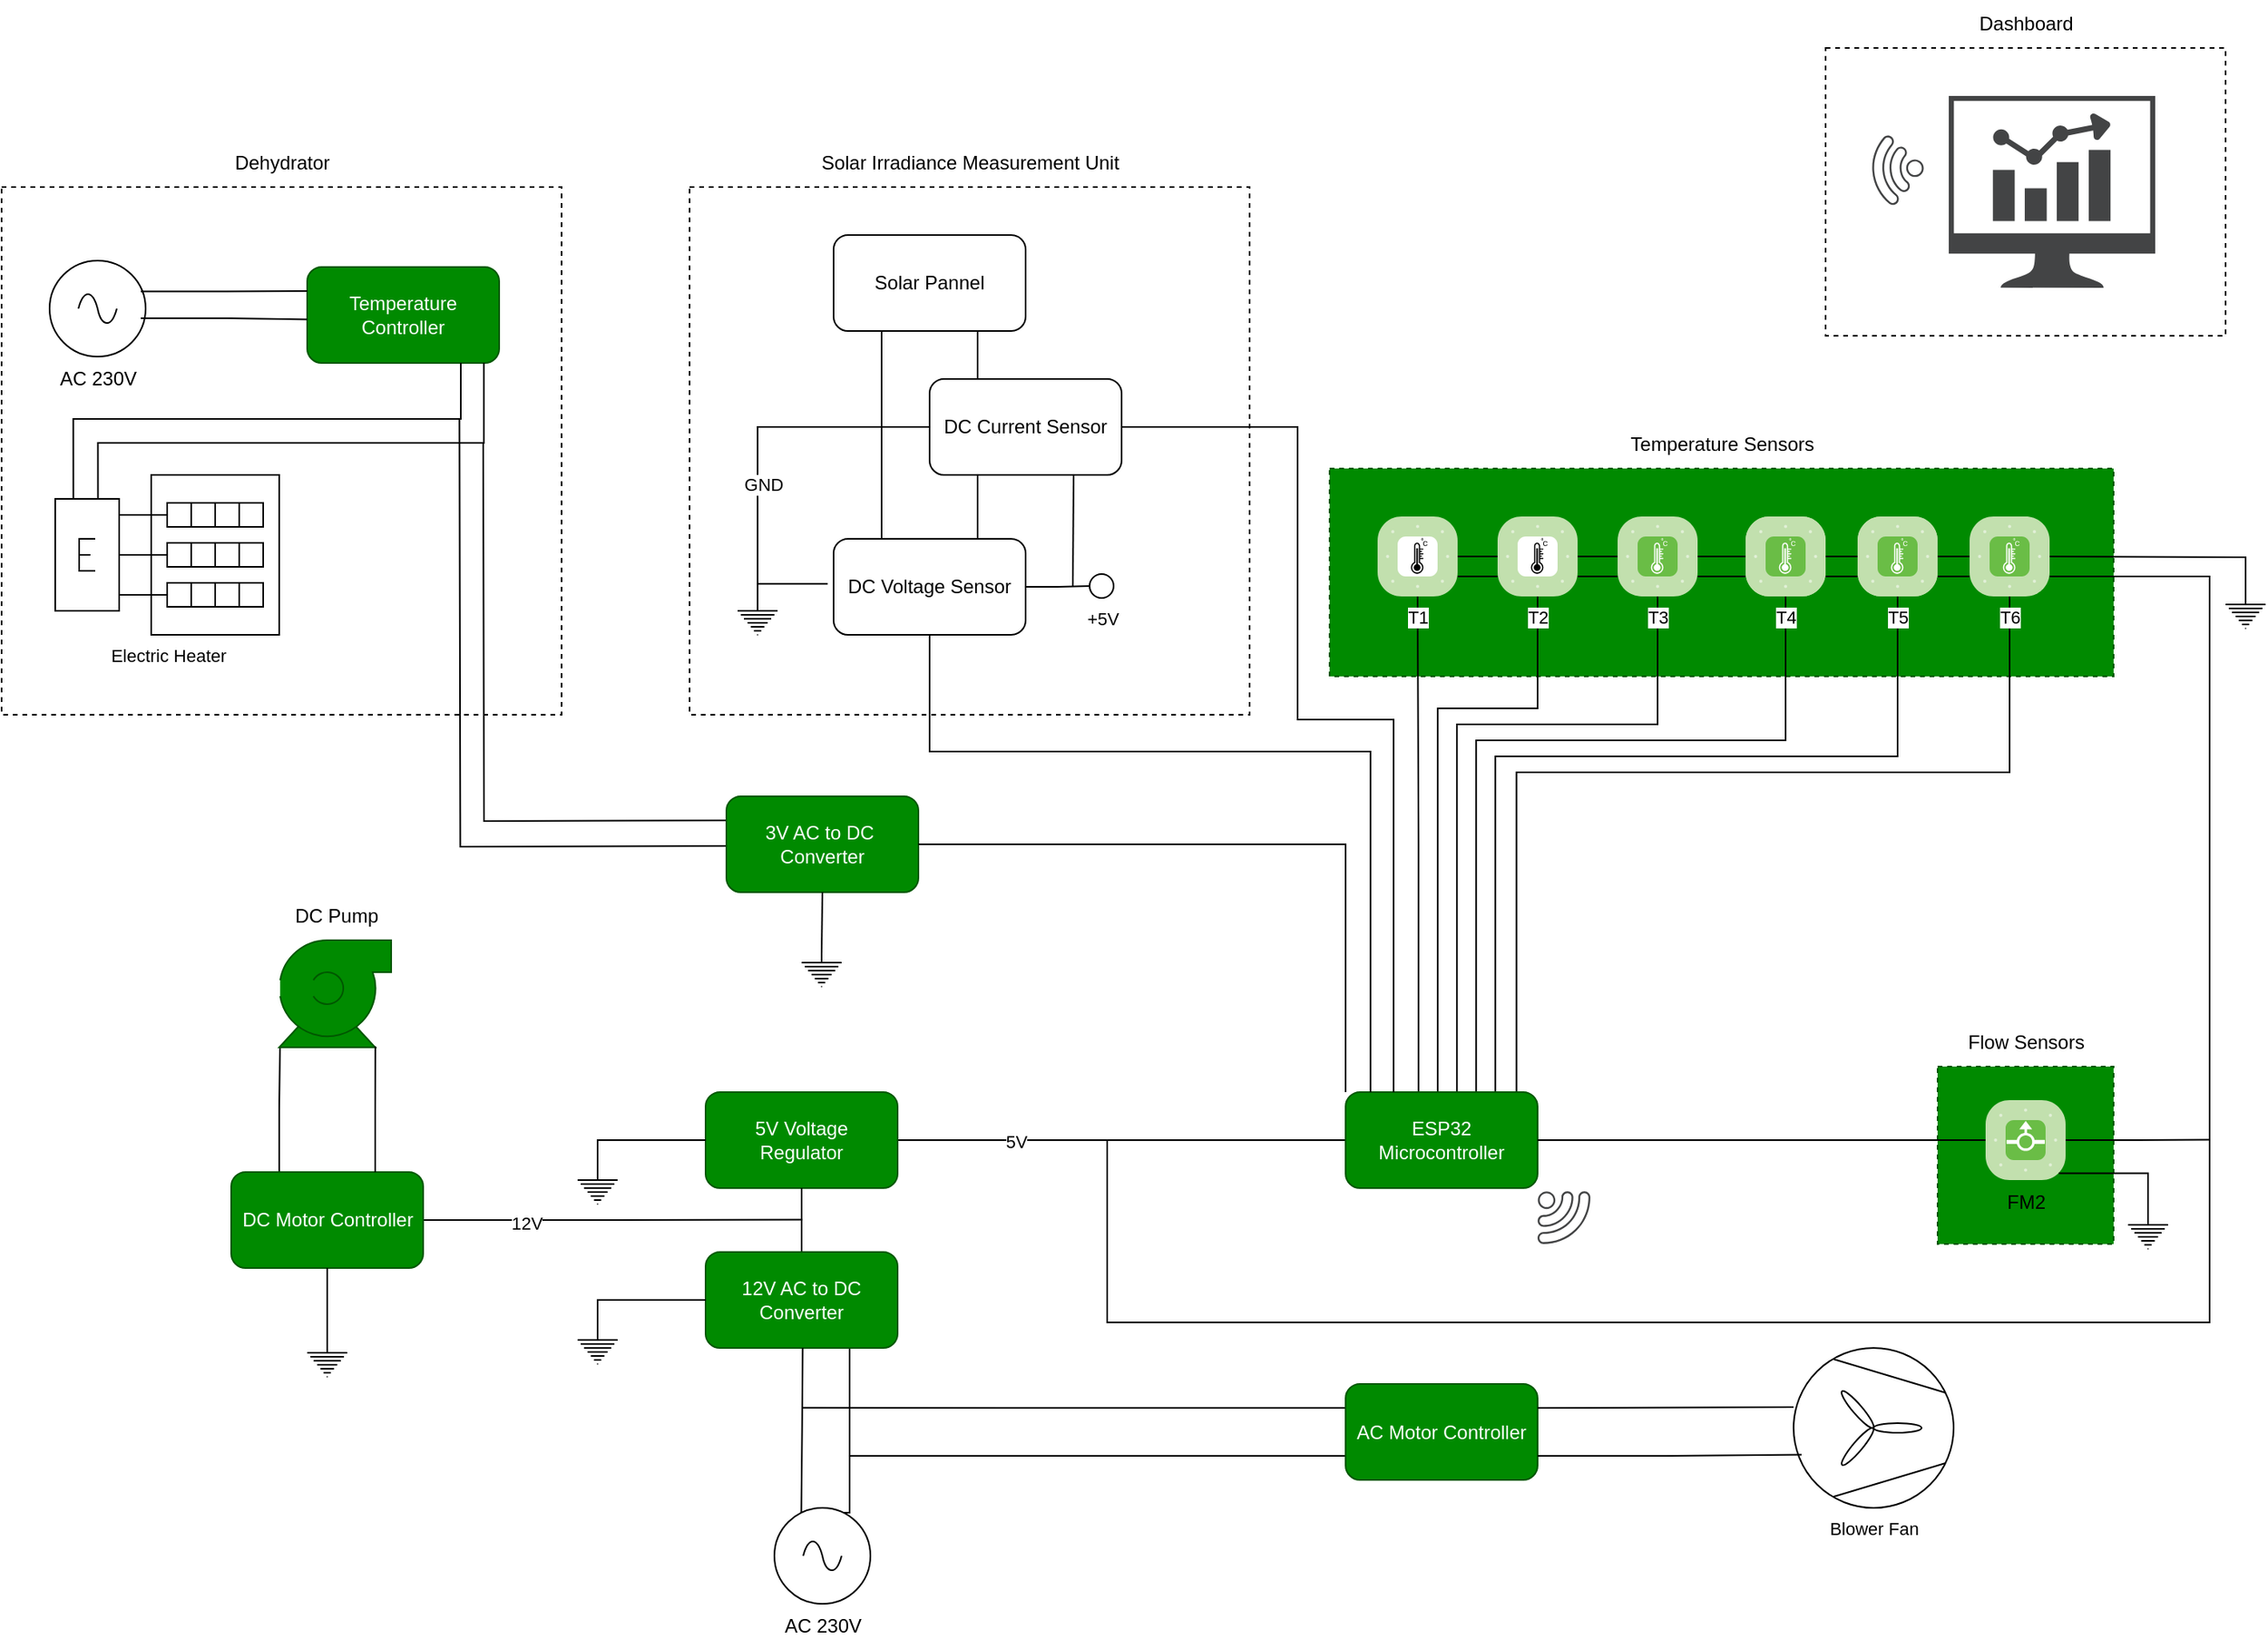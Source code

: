 <mxfile version="24.7.17" pages="7">
  <diagram name="System" id="UDWIhsH5KPRdUaMOV2Dy">
    <mxGraphModel dx="3585" dy="2335" grid="1" gridSize="10" guides="1" tooltips="1" connect="1" arrows="1" fold="1" page="1" pageScale="1" pageWidth="1654" pageHeight="1169" math="0" shadow="0">
      <root>
        <mxCell id="0" />
        <mxCell id="1" parent="0" />
        <mxCell id="H_FyW5I750rKoFBD7mA_-14" value="" style="rounded=0;whiteSpace=wrap;html=1;fontFamily=Helvetica;fontSize=11;labelBackgroundColor=default;dashed=1;fillColor=none;" parent="1" vertex="1">
          <mxGeometry x="120" y="200" width="350" height="330" as="geometry" />
        </mxCell>
        <mxCell id="cgbXrBQwwMwu3xeiiYnt-129" value="" style="rounded=0;whiteSpace=wrap;html=1;fontFamily=Helvetica;fontSize=11;fontColor=default;labelBackgroundColor=default;fillColor=none;dashed=1;" parent="1" vertex="1">
          <mxGeometry x="1260" y="113" width="250" height="180" as="geometry" />
        </mxCell>
        <mxCell id="cgbXrBQwwMwu3xeiiYnt-10" value="" style="rounded=0;whiteSpace=wrap;html=1;fontFamily=Helvetica;fontSize=11;fontColor=#ffffff;labelBackgroundColor=default;fillColor=#008a00;dashed=1;strokeColor=#005700;" parent="1" vertex="1">
          <mxGeometry x="1330" y="750" width="110" height="111" as="geometry" />
        </mxCell>
        <mxCell id="tByprCrZMfUDDNiDMMIY-42" value="" style="rounded=0;whiteSpace=wrap;html=1;fontFamily=Helvetica;fontSize=11;fontColor=#ffffff;labelBackgroundColor=default;fillColor=#008a00;dashed=1;strokeColor=#005700;" parent="1" vertex="1">
          <mxGeometry x="950" y="376" width="490" height="130" as="geometry" />
        </mxCell>
        <mxCell id="tByprCrZMfUDDNiDMMIY-26" style="edgeStyle=orthogonalEdgeStyle;rounded=0;orthogonalLoop=1;jettySize=auto;html=1;exitX=1;exitY=0.5;exitDx=0;exitDy=0;entryX=0;entryY=0.5;entryDx=0;entryDy=0;strokeColor=default;align=center;verticalAlign=middle;fontFamily=Helvetica;fontSize=11;fontColor=default;labelBackgroundColor=default;endArrow=none;endFill=0;" parent="1" source="tByprCrZMfUDDNiDMMIY-10" target="tByprCrZMfUDDNiDMMIY-19" edge="1">
          <mxGeometry relative="1" as="geometry">
            <Array as="points">
              <mxPoint x="920" y="796" />
              <mxPoint x="920" y="796" />
            </Array>
          </mxGeometry>
        </mxCell>
        <mxCell id="cgbXrBQwwMwu3xeiiYnt-123" value="5V" style="edgeLabel;html=1;align=center;verticalAlign=middle;resizable=0;points=[];fontFamily=Helvetica;fontSize=11;fontColor=default;labelBackgroundColor=default;" parent="tByprCrZMfUDDNiDMMIY-26" vertex="1" connectable="0">
          <mxGeometry x="-0.472" y="-1" relative="1" as="geometry">
            <mxPoint as="offset" />
          </mxGeometry>
        </mxCell>
        <mxCell id="tByprCrZMfUDDNiDMMIY-10" value="5V Voltage&lt;div&gt;Regulator&lt;/div&gt;" style="rounded=1;whiteSpace=wrap;html=1;labelBackgroundColor=none;fillColor=#008a00;fontColor=#ffffff;strokeColor=#005700;" parent="1" vertex="1">
          <mxGeometry x="560" y="766" width="120" height="60" as="geometry" />
        </mxCell>
        <mxCell id="tByprCrZMfUDDNiDMMIY-16" value="" style="pointerEvents=1;verticalLabelPosition=bottom;shadow=0;dashed=0;align=center;html=1;verticalAlign=top;shape=mxgraph.electrical.signal_sources.protective_earth;labelBackgroundColor=none;rounded=1;" parent="1" vertex="1">
          <mxGeometry x="480" y="816" width="25" height="20" as="geometry" />
        </mxCell>
        <mxCell id="tByprCrZMfUDDNiDMMIY-17" style="edgeStyle=orthogonalEdgeStyle;rounded=0;orthogonalLoop=1;jettySize=auto;html=1;entryX=0.5;entryY=0;entryDx=0;entryDy=0;entryPerimeter=0;strokeColor=default;align=center;verticalAlign=middle;fontFamily=Helvetica;fontSize=11;fontColor=default;labelBackgroundColor=default;endArrow=none;endFill=0;" parent="1" source="tByprCrZMfUDDNiDMMIY-10" target="tByprCrZMfUDDNiDMMIY-16" edge="1">
          <mxGeometry relative="1" as="geometry" />
        </mxCell>
        <mxCell id="tByprCrZMfUDDNiDMMIY-45" style="edgeStyle=orthogonalEdgeStyle;rounded=0;orthogonalLoop=1;jettySize=auto;html=1;exitX=0.38;exitY=0;exitDx=0;exitDy=0;exitPerimeter=0;strokeColor=default;align=center;verticalAlign=middle;fontFamily=Helvetica;fontSize=11;fontColor=default;labelBackgroundColor=default;endArrow=none;endFill=0;" parent="1" source="tByprCrZMfUDDNiDMMIY-19" target="tByprCrZMfUDDNiDMMIY-27" edge="1">
          <mxGeometry relative="1" as="geometry" />
        </mxCell>
        <mxCell id="tByprCrZMfUDDNiDMMIY-46" style="edgeStyle=orthogonalEdgeStyle;rounded=0;orthogonalLoop=1;jettySize=auto;html=1;exitX=0.48;exitY=0;exitDx=0;exitDy=0;exitPerimeter=0;strokeColor=default;align=center;verticalAlign=middle;fontFamily=Helvetica;fontSize=11;fontColor=default;labelBackgroundColor=default;endArrow=none;endFill=0;" parent="1" source="tByprCrZMfUDDNiDMMIY-19" target="tByprCrZMfUDDNiDMMIY-28" edge="1">
          <mxGeometry relative="1" as="geometry">
            <Array as="points">
              <mxPoint x="1018" y="526" />
              <mxPoint x="1080" y="526" />
            </Array>
          </mxGeometry>
        </mxCell>
        <mxCell id="tByprCrZMfUDDNiDMMIY-47" style="edgeStyle=orthogonalEdgeStyle;rounded=0;orthogonalLoop=1;jettySize=auto;html=1;exitX=0.58;exitY=0;exitDx=0;exitDy=0;exitPerimeter=0;strokeColor=default;align=center;verticalAlign=middle;fontFamily=Helvetica;fontSize=11;fontColor=default;labelBackgroundColor=default;endArrow=none;endFill=0;" parent="1" source="tByprCrZMfUDDNiDMMIY-19" target="tByprCrZMfUDDNiDMMIY-29" edge="1">
          <mxGeometry relative="1" as="geometry">
            <Array as="points">
              <mxPoint x="1030" y="536" />
              <mxPoint x="1155" y="536" />
            </Array>
          </mxGeometry>
        </mxCell>
        <mxCell id="tByprCrZMfUDDNiDMMIY-55" style="edgeStyle=orthogonalEdgeStyle;rounded=0;orthogonalLoop=1;jettySize=auto;html=1;exitX=0.89;exitY=0;exitDx=0;exitDy=0;exitPerimeter=0;strokeColor=default;align=center;verticalAlign=middle;fontFamily=Helvetica;fontSize=11;fontColor=default;labelBackgroundColor=default;endArrow=none;endFill=0;" parent="1" source="tByprCrZMfUDDNiDMMIY-19" target="tByprCrZMfUDDNiDMMIY-34" edge="1">
          <mxGeometry relative="1" as="geometry">
            <Array as="points">
              <mxPoint x="1067" y="566" />
              <mxPoint x="1375" y="566" />
            </Array>
          </mxGeometry>
        </mxCell>
        <mxCell id="tByprCrZMfUDDNiDMMIY-57" style="edgeStyle=orthogonalEdgeStyle;rounded=0;orthogonalLoop=1;jettySize=auto;html=1;exitX=0.68;exitY=0;exitDx=0;exitDy=0;exitPerimeter=0;strokeColor=default;align=center;verticalAlign=middle;fontFamily=Helvetica;fontSize=11;fontColor=default;labelBackgroundColor=default;endArrow=none;endFill=0;" parent="1" source="tByprCrZMfUDDNiDMMIY-19" target="tByprCrZMfUDDNiDMMIY-32" edge="1">
          <mxGeometry relative="1" as="geometry">
            <Array as="points">
              <mxPoint x="1042" y="546" />
              <mxPoint x="1235" y="546" />
            </Array>
          </mxGeometry>
        </mxCell>
        <mxCell id="tByprCrZMfUDDNiDMMIY-58" style="edgeStyle=orthogonalEdgeStyle;rounded=0;orthogonalLoop=1;jettySize=auto;html=1;exitX=0.78;exitY=0;exitDx=0;exitDy=0;exitPerimeter=0;strokeColor=default;align=center;verticalAlign=middle;fontFamily=Helvetica;fontSize=11;fontColor=default;labelBackgroundColor=default;endArrow=none;endFill=0;" parent="1" source="tByprCrZMfUDDNiDMMIY-19" target="tByprCrZMfUDDNiDMMIY-33" edge="1">
          <mxGeometry relative="1" as="geometry">
            <Array as="points">
              <mxPoint x="1054" y="556" />
              <mxPoint x="1305" y="556" />
            </Array>
          </mxGeometry>
        </mxCell>
        <mxCell id="tByprCrZMfUDDNiDMMIY-19" value="ESP32&lt;div&gt;Microcontroller&lt;/div&gt;" style="rounded=1;whiteSpace=wrap;html=1;labelBackgroundColor=none;glass=0;points=[[0,0,0,0,0],[0,0.25,0,0,0],[0,0.5,0,0,0],[0,0.75,0,0,0],[0,1,0,0,0],[0.13,0,0,0,0],[0.25,0,0,0,0],[0.25,1,0,0,0],[0.5,0,0,0,0],[0.5,1,0,0,0],[0.75,0,0,0,0],[0.75,1,0,0,0],[1,0,0,0,0],[1,0.25,0,0,0],[1,0.5,0,0,0],[1,0.75,0,0,0],[1,1,0,0,0]];fillColor=#008a00;fontColor=#ffffff;strokeColor=#005700;" parent="1" vertex="1">
          <mxGeometry x="960" y="766" width="120" height="60" as="geometry" />
        </mxCell>
        <mxCell id="tByprCrZMfUDDNiDMMIY-27" value="T1" style="verticalLabelPosition=bottom;sketch=0;html=1;verticalAlign=top;align=center;points=[[0.085,0.085,0],[0.915,0.085,0],[0.915,0.915,0],[0.085,0.915,0],[0.25,0,0],[0.5,0,0],[0.75,0,0],[1,0.25,0],[1,0.5,0],[1,0.75,0],[0.75,1,0],[0.5,1,0],[0.25,1,0],[0,0.75,0],[0,0.5,0],[0,0.25,0]];pointerEvents=1;shape=mxgraph.cisco_safe.compositeIcon;bgIcon=mxgraph.cisco_safe.architecture.generic_appliance;resIcon=mxgraph.cisco_safe.architecture.sensor;fontFamily=Helvetica;fontSize=11;labelBackgroundColor=default;" parent="1" vertex="1">
          <mxGeometry x="980" y="406" width="50" height="50" as="geometry" />
        </mxCell>
        <mxCell id="tByprCrZMfUDDNiDMMIY-28" value="&lt;div&gt;T2&lt;/div&gt;" style="verticalLabelPosition=bottom;sketch=0;html=1;verticalAlign=top;align=center;points=[[0.085,0.085,0],[0.915,0.085,0],[0.915,0.915,0],[0.085,0.915,0],[0.25,0,0],[0.5,0,0],[0.75,0,0],[1,0.25,0],[1,0.5,0],[1,0.75,0],[0.75,1,0],[0.5,1,0],[0.25,1,0],[0,0.75,0],[0,0.5,0],[0,0.25,0]];pointerEvents=1;shape=mxgraph.cisco_safe.compositeIcon;bgIcon=mxgraph.cisco_safe.architecture.generic_appliance;resIcon=mxgraph.cisco_safe.architecture.sensor;fontFamily=Helvetica;fontSize=11;labelBackgroundColor=default;" parent="1" vertex="1">
          <mxGeometry x="1055" y="406" width="50" height="50" as="geometry" />
        </mxCell>
        <mxCell id="tByprCrZMfUDDNiDMMIY-29" value="&lt;div&gt;T3&lt;/div&gt;" style="verticalLabelPosition=bottom;sketch=0;html=1;fillColor=#6ABD46;strokeColor=#ffffff;verticalAlign=top;align=center;points=[[0.085,0.085,0],[0.915,0.085,0],[0.915,0.915,0],[0.085,0.915,0],[0.25,0,0],[0.5,0,0],[0.75,0,0],[1,0.25,0],[1,0.5,0],[1,0.75,0],[0.75,1,0],[0.5,1,0],[0.25,1,0],[0,0.75,0],[0,0.5,0],[0,0.25,0]];pointerEvents=1;shape=mxgraph.cisco_safe.compositeIcon;bgIcon=mxgraph.cisco_safe.architecture.generic_appliance;resIcon=mxgraph.cisco_safe.architecture.sensor;fontFamily=Helvetica;fontSize=11;fontColor=default;labelBackgroundColor=default;" parent="1" vertex="1">
          <mxGeometry x="1130" y="406" width="50" height="50" as="geometry" />
        </mxCell>
        <mxCell id="tByprCrZMfUDDNiDMMIY-30" value="&lt;div&gt;T4&lt;/div&gt;" style="verticalLabelPosition=bottom;sketch=0;html=1;fillColor=#6ABD46;strokeColor=#ffffff;verticalAlign=top;align=center;points=[[0.085,0.085,0],[0.915,0.085,0],[0.915,0.915,0],[0.085,0.915,0],[0.25,0,0],[0.5,0,0],[0.75,0,0],[1,0.25,0],[1,0.5,0],[1,0.75,0],[0.75,1,0],[0.5,1,0],[0.25,1,0],[0,0.75,0],[0,0.5,0],[0,0.25,0]];pointerEvents=1;shape=mxgraph.cisco_safe.compositeIcon;bgIcon=mxgraph.cisco_safe.architecture.generic_appliance;resIcon=mxgraph.cisco_safe.architecture.sensor;fontFamily=Helvetica;fontSize=11;fontColor=default;labelBackgroundColor=default;" parent="1" vertex="1">
          <mxGeometry x="1210" y="406" width="50" height="50" as="geometry" />
        </mxCell>
        <mxCell id="tByprCrZMfUDDNiDMMIY-31" value="&lt;div&gt;T4&lt;/div&gt;" style="verticalLabelPosition=bottom;sketch=0;html=1;fillColor=#6ABD46;strokeColor=#ffffff;verticalAlign=top;align=center;points=[[0.085,0.085,0],[0.915,0.085,0],[0.915,0.915,0],[0.085,0.915,0],[0.25,0,0],[0.5,0,0],[0.75,0,0],[1,0.25,0],[1,0.5,0],[1,0.75,0],[0.75,1,0],[0.5,1,0],[0.25,1,0],[0,0.75,0],[0,0.5,0],[0,0.25,0]];pointerEvents=1;shape=mxgraph.cisco_safe.compositeIcon;bgIcon=mxgraph.cisco_safe.architecture.generic_appliance;resIcon=mxgraph.cisco_safe.architecture.sensor;fontFamily=Helvetica;fontSize=11;fontColor=default;labelBackgroundColor=default;" parent="1" vertex="1">
          <mxGeometry x="1280" y="406" width="50" height="50" as="geometry" />
        </mxCell>
        <mxCell id="tByprCrZMfUDDNiDMMIY-32" value="&lt;div&gt;T4&lt;/div&gt;" style="verticalLabelPosition=bottom;sketch=0;html=1;fillColor=#6ABD46;strokeColor=#ffffff;verticalAlign=top;align=center;points=[[0.085,0.085,0],[0.915,0.085,0],[0.915,0.915,0],[0.085,0.915,0],[0.25,0,0],[0.5,0,0],[0.75,0,0],[1,0.25,0],[1,0.5,0],[1,0.75,0],[0.75,1,0],[0.5,1,0],[0.25,1,0],[0,0.75,0],[0,0.5,0],[0,0.25,0]];pointerEvents=1;shape=mxgraph.cisco_safe.compositeIcon;bgIcon=mxgraph.cisco_safe.architecture.generic_appliance;resIcon=mxgraph.cisco_safe.architecture.sensor;fontFamily=Helvetica;fontSize=11;fontColor=default;labelBackgroundColor=default;" parent="1" vertex="1">
          <mxGeometry x="1210" y="406" width="50" height="50" as="geometry" />
        </mxCell>
        <mxCell id="tByprCrZMfUDDNiDMMIY-33" value="&lt;div&gt;T5&lt;/div&gt;" style="verticalLabelPosition=bottom;sketch=0;html=1;fillColor=#6ABD46;strokeColor=#ffffff;verticalAlign=top;align=center;points=[[0.085,0.085,0],[0.915,0.085,0],[0.915,0.915,0],[0.085,0.915,0],[0.25,0,0],[0.5,0,0],[0.75,0,0],[1,0.25,0],[1,0.5,0],[1,0.75,0],[0.75,1,0],[0.5,1,0],[0.25,1,0],[0,0.75,0],[0,0.5,0],[0,0.25,0]];pointerEvents=1;shape=mxgraph.cisco_safe.compositeIcon;bgIcon=mxgraph.cisco_safe.architecture.generic_appliance;resIcon=mxgraph.cisco_safe.architecture.sensor;fontFamily=Helvetica;fontSize=11;fontColor=default;labelBackgroundColor=default;" parent="1" vertex="1">
          <mxGeometry x="1280" y="406" width="50" height="50" as="geometry" />
        </mxCell>
        <mxCell id="w1NnyxYg0d0SVEXXHl77-5" style="edgeStyle=orthogonalEdgeStyle;rounded=0;orthogonalLoop=1;jettySize=auto;html=1;endArrow=none;endFill=0;exitX=1;exitY=0.75;exitDx=0;exitDy=0;exitPerimeter=0;" parent="1" source="tByprCrZMfUDDNiDMMIY-34" edge="1">
          <mxGeometry relative="1" as="geometry">
            <mxPoint x="810" y="796" as="targetPoint" />
            <mxPoint x="1400" y="449.5" as="sourcePoint" />
            <Array as="points">
              <mxPoint x="1500" y="443" />
              <mxPoint x="1500" y="910" />
              <mxPoint x="811" y="910" />
              <mxPoint x="811" y="796" />
            </Array>
          </mxGeometry>
        </mxCell>
        <mxCell id="tByprCrZMfUDDNiDMMIY-34" value="&lt;div&gt;T6&lt;/div&gt;" style="verticalLabelPosition=bottom;sketch=0;html=1;fillColor=#6ABD46;strokeColor=#ffffff;verticalAlign=top;align=center;points=[[0.085,0.085,0],[0.915,0.085,0],[0.915,0.915,0],[0.085,0.915,0],[0.25,0,0],[0.5,0,0],[0.75,0,0],[1,0.25,0],[1,0.5,0],[1,0.75,0],[0.75,1,0],[0.5,1,0],[0.25,1,0],[0,0.75,0],[0,0.5,0],[0,0.25,0]];pointerEvents=1;shape=mxgraph.cisco_safe.compositeIcon;bgIcon=mxgraph.cisco_safe.architecture.generic_appliance;resIcon=mxgraph.cisco_safe.architecture.sensor;fontFamily=Helvetica;fontSize=11;fontColor=default;labelBackgroundColor=default;" parent="1" vertex="1">
          <mxGeometry x="1350" y="406" width="50" height="50" as="geometry" />
        </mxCell>
        <mxCell id="cgbXrBQwwMwu3xeiiYnt-1" value="Solar Irradiance Measurement Unit" style="text;html=1;align=center;verticalAlign=middle;resizable=0;points=[];autosize=1;strokeColor=none;fillColor=none;" parent="1" vertex="1">
          <mxGeometry x="620" y="170" width="210" height="30" as="geometry" />
        </mxCell>
        <mxCell id="w1NnyxYg0d0SVEXXHl77-3" style="edgeStyle=orthogonalEdgeStyle;rounded=0;orthogonalLoop=1;jettySize=auto;html=1;exitX=1;exitY=0.5;exitDx=0;exitDy=0;exitPerimeter=0;endArrow=none;endFill=0;" parent="1" source="cgbXrBQwwMwu3xeiiYnt-7" edge="1">
          <mxGeometry relative="1" as="geometry">
            <mxPoint x="1500" y="795.741" as="targetPoint" />
          </mxGeometry>
        </mxCell>
        <mxCell id="cgbXrBQwwMwu3xeiiYnt-7" value="FM2" style="verticalLabelPosition=bottom;sketch=0;html=1;fillColor=#6ABD46;strokeColor=#ffffff;verticalAlign=top;align=center;points=[[0.085,0.085,0],[0.915,0.085,0],[0.915,0.915,0],[0.085,0.915,0],[0.25,0,0],[0.5,0,0],[0.75,0,0],[1,0.25,0],[1,0.5,0],[1,0.75,0],[0.75,1,0],[0.5,1,0],[0.25,1,0],[0,0.75,0],[0,0.5,0],[0,0.25,0]];pointerEvents=1;shape=mxgraph.cisco_safe.compositeIcon;bgIcon=mxgraph.cisco_safe.architecture.generic_appliance;resIcon=mxgraph.cisco_safe.architecture.flow_sensor;" parent="1" vertex="1">
          <mxGeometry x="1360" y="771" width="50" height="50" as="geometry" />
        </mxCell>
        <mxCell id="cgbXrBQwwMwu3xeiiYnt-9" style="edgeStyle=orthogonalEdgeStyle;rounded=0;orthogonalLoop=1;jettySize=auto;html=1;exitX=1;exitY=0.5;exitDx=0;exitDy=0;exitPerimeter=0;entryX=0;entryY=0.5;entryDx=0;entryDy=0;entryPerimeter=0;endArrow=none;endFill=0;" parent="1" source="tByprCrZMfUDDNiDMMIY-19" target="cgbXrBQwwMwu3xeiiYnt-7" edge="1">
          <mxGeometry relative="1" as="geometry" />
        </mxCell>
        <mxCell id="cgbXrBQwwMwu3xeiiYnt-151" style="edgeStyle=orthogonalEdgeStyle;rounded=0;orthogonalLoop=1;jettySize=auto;html=1;exitX=1;exitY=0.5;exitDx=0;exitDy=0;exitPerimeter=0;strokeColor=default;align=center;verticalAlign=middle;fontFamily=Helvetica;fontSize=11;fontColor=default;labelBackgroundColor=default;endArrow=none;endFill=0;" parent="1" source="cgbXrBQwwMwu3xeiiYnt-11" edge="1">
          <mxGeometry relative="1" as="geometry">
            <mxPoint x="620.593" y="845.778" as="targetPoint" />
          </mxGeometry>
        </mxCell>
        <mxCell id="cgbXrBQwwMwu3xeiiYnt-167" value="12V" style="edgeLabel;html=1;align=center;verticalAlign=middle;resizable=0;points=[];fontFamily=Helvetica;fontSize=11;fontColor=default;labelBackgroundColor=default;" parent="cgbXrBQwwMwu3xeiiYnt-151" vertex="1" connectable="0">
          <mxGeometry x="-0.459" y="-2" relative="1" as="geometry">
            <mxPoint as="offset" />
          </mxGeometry>
        </mxCell>
        <mxCell id="ly6KNeqPqjU_vBT8LfH0-5" style="edgeStyle=orthogonalEdgeStyle;rounded=0;orthogonalLoop=1;jettySize=auto;html=1;exitX=0.25;exitY=0;exitDx=0;exitDy=0;exitPerimeter=0;strokeColor=default;align=center;verticalAlign=middle;fontFamily=Helvetica;fontSize=11;fontColor=default;labelBackgroundColor=default;endArrow=none;endFill=0;entryX=0.007;entryY=1.003;entryDx=0;entryDy=0;entryPerimeter=0;" parent="1" source="cgbXrBQwwMwu3xeiiYnt-11" target="cgbXrBQwwMwu3xeiiYnt-15" edge="1">
          <mxGeometry relative="1" as="geometry">
            <mxPoint x="293.617" y="750" as="targetPoint" />
          </mxGeometry>
        </mxCell>
        <mxCell id="cgbXrBQwwMwu3xeiiYnt-11" value="DC Motor Controller" style="rounded=1;whiteSpace=wrap;html=1;labelBackgroundColor=none;points=[[0,0,0,0,0],[0,0.25,0,0,0],[0,0.5,0,0,0],[0,0.75,0,0,0],[0,1,0,0,0],[0.25,0,0,0,0],[0.25,1,0,0,0],[0.5,0,0,0,0],[0.5,1,0,0,0],[0.75,0,0,0,0],[0.75,1,0,0,0],[1,0,0,0,0],[1,0.25,0,0,0],[1,0.5,0,0,0],[1,0.75,0,0,0],[1,1,0,0,0]];fillColor=#008a00;fontColor=#ffffff;strokeColor=#005700;" parent="1" vertex="1">
          <mxGeometry x="263.5" y="816" width="120" height="60" as="geometry" />
        </mxCell>
        <mxCell id="cgbXrBQwwMwu3xeiiYnt-15" value="" style="shape=mxgraph.pid.pumps.centrifugal_pump_1;html=1;pointerEvents=1;align=center;verticalLabelPosition=bottom;verticalAlign=top;dashed=0;fontFamily=Helvetica;fontSize=11;fontColor=#ffffff;labelBackgroundColor=default;points=[[0.01,0.5,0,0,0],[0.125,0.125,0,0,0],[0.21,1,0,0,0],[0.43,0,0,0,0],[0.43,1,0,0,0],[0.64,1,0,0,0],[0.86,0.5,0,0,0],[1,0,0,0,0]];fillColor=#008a00;strokeColor=#005700;" parent="1" vertex="1">
          <mxGeometry x="293.5" y="671" width="70" height="67" as="geometry" />
        </mxCell>
        <mxCell id="cgbXrBQwwMwu3xeiiYnt-22" style="edgeStyle=orthogonalEdgeStyle;rounded=0;orthogonalLoop=1;jettySize=auto;html=1;entryX=0;entryY=0.5;entryDx=0;entryDy=0;entryPerimeter=0;strokeColor=default;align=center;verticalAlign=middle;fontFamily=Helvetica;fontSize=11;fontColor=default;labelBackgroundColor=default;endArrow=none;endFill=0;" parent="1" source="tByprCrZMfUDDNiDMMIY-27" target="tByprCrZMfUDDNiDMMIY-28" edge="1">
          <mxGeometry relative="1" as="geometry" />
        </mxCell>
        <mxCell id="cgbXrBQwwMwu3xeiiYnt-23" style="edgeStyle=orthogonalEdgeStyle;rounded=0;orthogonalLoop=1;jettySize=auto;html=1;entryX=0;entryY=0.5;entryDx=0;entryDy=0;entryPerimeter=0;strokeColor=default;align=center;verticalAlign=middle;fontFamily=Helvetica;fontSize=11;fontColor=default;labelBackgroundColor=default;endArrow=none;endFill=0;" parent="1" source="tByprCrZMfUDDNiDMMIY-28" target="tByprCrZMfUDDNiDMMIY-29" edge="1">
          <mxGeometry relative="1" as="geometry" />
        </mxCell>
        <mxCell id="cgbXrBQwwMwu3xeiiYnt-24" style="edgeStyle=orthogonalEdgeStyle;rounded=0;orthogonalLoop=1;jettySize=auto;html=1;entryX=0;entryY=0.5;entryDx=0;entryDy=0;entryPerimeter=0;strokeColor=default;align=center;verticalAlign=middle;fontFamily=Helvetica;fontSize=11;fontColor=default;labelBackgroundColor=default;endArrow=none;endFill=0;" parent="1" source="tByprCrZMfUDDNiDMMIY-29" target="tByprCrZMfUDDNiDMMIY-32" edge="1">
          <mxGeometry relative="1" as="geometry" />
        </mxCell>
        <mxCell id="cgbXrBQwwMwu3xeiiYnt-26" style="edgeStyle=orthogonalEdgeStyle;rounded=0;orthogonalLoop=1;jettySize=auto;html=1;entryX=0;entryY=0.5;entryDx=0;entryDy=0;entryPerimeter=0;strokeColor=default;align=center;verticalAlign=middle;fontFamily=Helvetica;fontSize=11;fontColor=default;labelBackgroundColor=default;endArrow=none;endFill=0;" parent="1" source="tByprCrZMfUDDNiDMMIY-33" target="tByprCrZMfUDDNiDMMIY-34" edge="1">
          <mxGeometry relative="1" as="geometry" />
        </mxCell>
        <mxCell id="cgbXrBQwwMwu3xeiiYnt-29" value="" style="pointerEvents=1;verticalLabelPosition=bottom;shadow=0;dashed=0;align=center;html=1;verticalAlign=top;shape=mxgraph.electrical.signal_sources.protective_earth;labelBackgroundColor=none;rounded=1;" parent="1" vertex="1">
          <mxGeometry x="1510" y="456" width="25" height="20" as="geometry" />
        </mxCell>
        <mxCell id="cgbXrBQwwMwu3xeiiYnt-30" style="edgeStyle=orthogonalEdgeStyle;rounded=0;orthogonalLoop=1;jettySize=auto;html=1;entryX=0.5;entryY=0;entryDx=0;entryDy=0;entryPerimeter=0;strokeColor=default;align=center;verticalAlign=middle;fontFamily=Helvetica;fontSize=11;fontColor=default;labelBackgroundColor=default;endArrow=none;endFill=0;" parent="1" target="cgbXrBQwwMwu3xeiiYnt-29" edge="1">
          <mxGeometry relative="1" as="geometry">
            <mxPoint x="1400" y="431" as="sourcePoint" />
          </mxGeometry>
        </mxCell>
        <mxCell id="cgbXrBQwwMwu3xeiiYnt-31" style="edgeStyle=orthogonalEdgeStyle;rounded=0;orthogonalLoop=1;jettySize=auto;html=1;exitX=1;exitY=0.75;exitDx=0;exitDy=0;exitPerimeter=0;entryX=0;entryY=0.75;entryDx=0;entryDy=0;entryPerimeter=0;strokeColor=default;align=center;verticalAlign=middle;fontFamily=Helvetica;fontSize=11;fontColor=default;labelBackgroundColor=default;endArrow=none;endFill=0;" parent="1" source="tByprCrZMfUDDNiDMMIY-27" target="tByprCrZMfUDDNiDMMIY-28" edge="1">
          <mxGeometry relative="1" as="geometry" />
        </mxCell>
        <mxCell id="cgbXrBQwwMwu3xeiiYnt-32" style="edgeStyle=orthogonalEdgeStyle;rounded=0;orthogonalLoop=1;jettySize=auto;html=1;exitX=1;exitY=0.75;exitDx=0;exitDy=0;exitPerimeter=0;entryX=0;entryY=0.75;entryDx=0;entryDy=0;entryPerimeter=0;strokeColor=default;align=center;verticalAlign=middle;fontFamily=Helvetica;fontSize=11;fontColor=default;labelBackgroundColor=default;endArrow=none;endFill=0;" parent="1" source="tByprCrZMfUDDNiDMMIY-28" target="tByprCrZMfUDDNiDMMIY-29" edge="1">
          <mxGeometry relative="1" as="geometry" />
        </mxCell>
        <mxCell id="cgbXrBQwwMwu3xeiiYnt-33" style="edgeStyle=orthogonalEdgeStyle;rounded=0;orthogonalLoop=1;jettySize=auto;html=1;exitX=1;exitY=0.75;exitDx=0;exitDy=0;exitPerimeter=0;entryX=0;entryY=0.75;entryDx=0;entryDy=0;entryPerimeter=0;strokeColor=default;align=center;verticalAlign=middle;fontFamily=Helvetica;fontSize=11;fontColor=default;labelBackgroundColor=default;endArrow=none;endFill=0;" parent="1" source="tByprCrZMfUDDNiDMMIY-29" target="tByprCrZMfUDDNiDMMIY-32" edge="1">
          <mxGeometry relative="1" as="geometry" />
        </mxCell>
        <mxCell id="cgbXrBQwwMwu3xeiiYnt-35" style="edgeStyle=orthogonalEdgeStyle;rounded=0;orthogonalLoop=1;jettySize=auto;html=1;exitX=1;exitY=0.75;exitDx=0;exitDy=0;exitPerimeter=0;entryX=0;entryY=0.75;entryDx=0;entryDy=0;entryPerimeter=0;strokeColor=default;align=center;verticalAlign=middle;fontFamily=Helvetica;fontSize=11;fontColor=default;labelBackgroundColor=default;endArrow=none;endFill=0;" parent="1" source="tByprCrZMfUDDNiDMMIY-33" target="tByprCrZMfUDDNiDMMIY-34" edge="1">
          <mxGeometry relative="1" as="geometry" />
        </mxCell>
        <mxCell id="cgbXrBQwwMwu3xeiiYnt-46" value="" style="pointerEvents=1;verticalLabelPosition=bottom;shadow=0;dashed=0;align=center;html=1;verticalAlign=top;shape=mxgraph.electrical.signal_sources.protective_earth;labelBackgroundColor=none;rounded=1;" parent="1" vertex="1">
          <mxGeometry x="1449" y="844" width="25" height="20" as="geometry" />
        </mxCell>
        <mxCell id="cgbXrBQwwMwu3xeiiYnt-47" style="edgeStyle=orthogonalEdgeStyle;rounded=0;orthogonalLoop=1;jettySize=auto;html=1;exitX=0.915;exitY=0.915;exitDx=0;exitDy=0;exitPerimeter=0;entryX=0.5;entryY=0;entryDx=0;entryDy=0;entryPerimeter=0;strokeColor=default;align=center;verticalAlign=middle;fontFamily=Helvetica;fontSize=11;fontColor=default;labelBackgroundColor=default;endArrow=none;endFill=0;" parent="1" source="cgbXrBQwwMwu3xeiiYnt-7" target="cgbXrBQwwMwu3xeiiYnt-46" edge="1">
          <mxGeometry relative="1" as="geometry" />
        </mxCell>
        <mxCell id="cgbXrBQwwMwu3xeiiYnt-62" value="Blower Fan" style="shape=mxgraph.pid.compressors_-_iso.blower,_fan;html=1;pointerEvents=1;align=center;verticalLabelPosition=bottom;verticalAlign=top;dashed=0;fontFamily=Helvetica;fontSize=11;fontColor=default;labelBackgroundColor=default;" parent="1" vertex="1">
          <mxGeometry x="1240" y="926" width="100" height="100" as="geometry" />
        </mxCell>
        <mxCell id="cgbXrBQwwMwu3xeiiYnt-140" style="edgeStyle=orthogonalEdgeStyle;rounded=0;orthogonalLoop=1;jettySize=auto;html=1;exitX=0;exitY=0.25;exitDx=0;exitDy=0;strokeColor=default;align=center;verticalAlign=middle;fontFamily=Helvetica;fontSize=11;fontColor=default;labelBackgroundColor=default;endArrow=none;endFill=0;" parent="1" source="cgbXrBQwwMwu3xeiiYnt-65" edge="1">
          <mxGeometry relative="1" as="geometry">
            <mxPoint x="620" y="963.333" as="targetPoint" />
          </mxGeometry>
        </mxCell>
        <mxCell id="cgbXrBQwwMwu3xeiiYnt-141" style="edgeStyle=orthogonalEdgeStyle;rounded=0;orthogonalLoop=1;jettySize=auto;html=1;exitX=0;exitY=0.75;exitDx=0;exitDy=0;strokeColor=default;align=center;verticalAlign=middle;fontFamily=Helvetica;fontSize=11;fontColor=default;labelBackgroundColor=default;endArrow=none;endFill=0;" parent="1" source="cgbXrBQwwMwu3xeiiYnt-65" edge="1">
          <mxGeometry relative="1" as="geometry">
            <mxPoint x="650" y="993.556" as="targetPoint" />
          </mxGeometry>
        </mxCell>
        <mxCell id="cgbXrBQwwMwu3xeiiYnt-65" value="AC Motor Controller" style="rounded=1;whiteSpace=wrap;html=1;labelBackgroundColor=none;fillColor=#008a00;fontColor=#ffffff;strokeColor=#005700;" parent="1" vertex="1">
          <mxGeometry x="960" y="948.5" width="120" height="60" as="geometry" />
        </mxCell>
        <mxCell id="cgbXrBQwwMwu3xeiiYnt-137" style="edgeStyle=orthogonalEdgeStyle;rounded=0;orthogonalLoop=1;jettySize=auto;html=1;exitX=0.72;exitY=0.05;exitDx=0;exitDy=0;exitPerimeter=0;entryX=0.75;entryY=1;entryDx=0;entryDy=0;strokeColor=default;align=center;verticalAlign=middle;fontFamily=Helvetica;fontSize=11;fontColor=default;labelBackgroundColor=default;endArrow=none;endFill=0;" parent="1" source="cgbXrBQwwMwu3xeiiYnt-66" target="cgbXrBQwwMwu3xeiiYnt-75" edge="1">
          <mxGeometry relative="1" as="geometry">
            <Array as="points">
              <mxPoint x="650" y="1029" />
            </Array>
          </mxGeometry>
        </mxCell>
        <mxCell id="cgbXrBQwwMwu3xeiiYnt-66" value="AC 230V" style="pointerEvents=1;verticalLabelPosition=bottom;shadow=0;dashed=0;align=center;html=1;verticalAlign=top;shape=mxgraph.electrical.signal_sources.source;aspect=fixed;points=[[0.05,0.32,0,0,0],[0.05,0.6,0,0,0],[0.28,0.05,0,0,0],[0.5,1,0,0,0],[0.72,0.05,0,0,0],[0.95,0.32,0,0,0],[0.95,0.6,0,0,0]];elSignalType=ac;labelBackgroundColor=none;rounded=1;" parent="1" vertex="1">
          <mxGeometry x="603" y="1026" width="60" height="60" as="geometry" />
        </mxCell>
        <mxCell id="cgbXrBQwwMwu3xeiiYnt-72" style="edgeStyle=orthogonalEdgeStyle;rounded=0;orthogonalLoop=1;jettySize=auto;html=1;exitX=1;exitY=0.25;exitDx=0;exitDy=0;strokeColor=default;align=center;verticalAlign=middle;fontFamily=Helvetica;fontSize=11;fontColor=default;labelBackgroundColor=default;endArrow=none;endFill=0;" parent="1" source="cgbXrBQwwMwu3xeiiYnt-65" edge="1">
          <mxGeometry relative="1" as="geometry">
            <mxPoint x="1240" y="963" as="targetPoint" />
          </mxGeometry>
        </mxCell>
        <mxCell id="cgbXrBQwwMwu3xeiiYnt-74" style="edgeStyle=orthogonalEdgeStyle;rounded=0;orthogonalLoop=1;jettySize=auto;html=1;exitX=1;exitY=0.75;exitDx=0;exitDy=0;entryX=0.05;entryY=0.668;entryDx=0;entryDy=0;entryPerimeter=0;strokeColor=default;align=center;verticalAlign=middle;fontFamily=Helvetica;fontSize=11;fontColor=default;labelBackgroundColor=default;endArrow=none;endFill=0;" parent="1" source="cgbXrBQwwMwu3xeiiYnt-65" target="cgbXrBQwwMwu3xeiiYnt-62" edge="1">
          <mxGeometry relative="1" as="geometry" />
        </mxCell>
        <mxCell id="cgbXrBQwwMwu3xeiiYnt-76" style="edgeStyle=orthogonalEdgeStyle;rounded=0;orthogonalLoop=1;jettySize=auto;html=1;entryX=0.5;entryY=1;entryDx=0;entryDy=0;strokeColor=default;align=center;verticalAlign=middle;fontFamily=Helvetica;fontSize=11;fontColor=default;labelBackgroundColor=default;endArrow=none;endFill=0;" parent="1" source="cgbXrBQwwMwu3xeiiYnt-75" target="tByprCrZMfUDDNiDMMIY-10" edge="1">
          <mxGeometry relative="1" as="geometry" />
        </mxCell>
        <mxCell id="cgbXrBQwwMwu3xeiiYnt-75" value="12V AC to DC&lt;div&gt;Converter&lt;/div&gt;" style="rounded=1;whiteSpace=wrap;html=1;labelBackgroundColor=none;fillColor=#008a00;fontColor=#ffffff;strokeColor=#005700;" parent="1" vertex="1">
          <mxGeometry x="560" y="866" width="120" height="60" as="geometry" />
        </mxCell>
        <mxCell id="cgbXrBQwwMwu3xeiiYnt-80" style="edgeStyle=orthogonalEdgeStyle;rounded=0;orthogonalLoop=1;jettySize=auto;html=1;entryX=0;entryY=0.5;entryDx=0;entryDy=0;strokeColor=default;align=center;verticalAlign=middle;fontFamily=Helvetica;fontSize=11;fontColor=default;labelBackgroundColor=default;endArrow=none;endFill=0;" parent="1" source="cgbXrBQwwMwu3xeiiYnt-79" target="cgbXrBQwwMwu3xeiiYnt-75" edge="1">
          <mxGeometry relative="1" as="geometry">
            <Array as="points">
              <mxPoint x="492" y="896" />
            </Array>
          </mxGeometry>
        </mxCell>
        <mxCell id="cgbXrBQwwMwu3xeiiYnt-79" value="" style="pointerEvents=1;verticalLabelPosition=bottom;shadow=0;dashed=0;align=center;html=1;verticalAlign=top;shape=mxgraph.electrical.signal_sources.protective_earth;labelBackgroundColor=none;rounded=1;" parent="1" vertex="1">
          <mxGeometry x="480" y="916" width="25" height="20" as="geometry" />
        </mxCell>
        <mxCell id="cgbXrBQwwMwu3xeiiYnt-93" value="Flow Sensors" style="text;html=1;align=center;verticalAlign=middle;resizable=0;points=[];autosize=1;strokeColor=none;fillColor=none;" parent="1" vertex="1">
          <mxGeometry x="1335" y="720" width="100" height="30" as="geometry" />
        </mxCell>
        <mxCell id="cgbXrBQwwMwu3xeiiYnt-94" value="" style="rounded=0;whiteSpace=wrap;html=1;fontFamily=Helvetica;fontSize=11;labelBackgroundColor=default;dashed=1;" parent="1" vertex="1">
          <mxGeometry x="550" y="200" width="350" height="330" as="geometry" />
        </mxCell>
        <mxCell id="cgbXrBQwwMwu3xeiiYnt-95" value="Solar Pannel" style="rounded=1;whiteSpace=wrap;html=1;labelBackgroundColor=none;points=[[0,0,0,0,0],[0,0.25,0,0,0],[0,0.5,0,0,0],[0,0.75,0,0,0],[0,1,0,0,0],[0.25,0,0,0,0],[0.25,1,0,0,0],[0.5,0,0,0,0],[0.5,1,0,0,0],[0.75,0,0,0,0],[0.75,1,0,0,0],[1,0,0,0,0],[1,0.25,0,0,0],[1,0.5,0,0,0],[1,0.75,0,0,0],[1,1,0,0,0]];" parent="1" vertex="1">
          <mxGeometry x="640" y="230" width="120" height="60" as="geometry" />
        </mxCell>
        <mxCell id="cgbXrBQwwMwu3xeiiYnt-109" style="edgeStyle=orthogonalEdgeStyle;rounded=0;orthogonalLoop=1;jettySize=auto;html=1;exitX=1;exitY=0.5;exitDx=0;exitDy=0;exitPerimeter=0;entryX=0;entryY=0.5;entryDx=0;entryDy=0;strokeColor=default;align=center;verticalAlign=middle;fontFamily=Helvetica;fontSize=11;fontColor=default;labelBackgroundColor=default;endArrow=none;endFill=0;" parent="1" source="cgbXrBQwwMwu3xeiiYnt-102" target="cgbXrBQwwMwu3xeiiYnt-108" edge="1">
          <mxGeometry relative="1" as="geometry" />
        </mxCell>
        <mxCell id="cgbXrBQwwMwu3xeiiYnt-102" value="DC Voltage Sensor" style="rounded=1;whiteSpace=wrap;html=1;labelBackgroundColor=none;points=[[0,0,0,0,0],[0,0.25,0,0,0],[0,0.5,0,0,0],[0,0.75,0,0,0],[0,1,0,0,0],[0.25,0,0,0,0],[0.25,1,0,0,0],[0.5,0,0,0,0],[0.5,1,0,0,0],[0.75,0,0,0,0],[0.75,1,0,0,0],[1,0,0,0,0],[1,0.25,0,0,0],[1,0.5,0,0,0],[1,0.75,0,0,0],[1,1,0,0,0]];" parent="1" vertex="1">
          <mxGeometry x="640" y="420" width="120" height="60" as="geometry" />
        </mxCell>
        <mxCell id="cgbXrBQwwMwu3xeiiYnt-103" style="edgeStyle=orthogonalEdgeStyle;rounded=0;orthogonalLoop=1;jettySize=auto;html=1;exitX=0.25;exitY=1;exitDx=0;exitDy=0;exitPerimeter=0;entryX=0.25;entryY=0;entryDx=0;entryDy=0;entryPerimeter=0;strokeColor=default;align=center;verticalAlign=middle;fontFamily=Helvetica;fontSize=11;fontColor=default;labelBackgroundColor=default;endArrow=none;endFill=0;" parent="1" source="cgbXrBQwwMwu3xeiiYnt-95" target="cgbXrBQwwMwu3xeiiYnt-102" edge="1">
          <mxGeometry relative="1" as="geometry" />
        </mxCell>
        <mxCell id="cgbXrBQwwMwu3xeiiYnt-163" style="edgeStyle=orthogonalEdgeStyle;rounded=0;orthogonalLoop=1;jettySize=auto;html=1;exitX=0.75;exitY=1;exitDx=0;exitDy=0;exitPerimeter=0;strokeColor=default;align=center;verticalAlign=middle;fontFamily=Helvetica;fontSize=11;fontColor=default;labelBackgroundColor=default;endArrow=none;endFill=0;" parent="1" source="cgbXrBQwwMwu3xeiiYnt-105" edge="1">
          <mxGeometry relative="1" as="geometry">
            <mxPoint x="789.5" y="450" as="targetPoint" />
          </mxGeometry>
        </mxCell>
        <mxCell id="cgbXrBQwwMwu3xeiiYnt-105" value="DC Current Sensor" style="rounded=1;whiteSpace=wrap;html=1;labelBackgroundColor=none;points=[[0,0,0,0,0],[0,0.25,0,0,0],[0,0.5,0,0,0],[0,0.75,0,0,0],[0,1,0,0,0],[0.25,0,0,0,0],[0.25,1,0,0,0],[0.5,0,0,0,0],[0.5,1,0,0,0],[0.75,0,0,0,0],[0.75,1,0,0,0],[1,0,0,0,0],[1,0.25,0,0,0],[1,0.5,0,0,0],[1,0.75,0,0,0],[1,1,0,0,0]];" parent="1" vertex="1">
          <mxGeometry x="700" y="320" width="120" height="60" as="geometry" />
        </mxCell>
        <mxCell id="cgbXrBQwwMwu3xeiiYnt-106" style="edgeStyle=orthogonalEdgeStyle;rounded=0;orthogonalLoop=1;jettySize=auto;html=1;exitX=0.75;exitY=1;exitDx=0;exitDy=0;exitPerimeter=0;entryX=0.25;entryY=0;entryDx=0;entryDy=0;entryPerimeter=0;strokeColor=default;align=center;verticalAlign=middle;fontFamily=Helvetica;fontSize=11;fontColor=default;labelBackgroundColor=default;endArrow=none;endFill=0;" parent="1" source="cgbXrBQwwMwu3xeiiYnt-95" target="cgbXrBQwwMwu3xeiiYnt-105" edge="1">
          <mxGeometry relative="1" as="geometry" />
        </mxCell>
        <mxCell id="cgbXrBQwwMwu3xeiiYnt-107" style="edgeStyle=orthogonalEdgeStyle;rounded=0;orthogonalLoop=1;jettySize=auto;html=1;exitX=0.75;exitY=0;exitDx=0;exitDy=0;exitPerimeter=0;entryX=0.25;entryY=1;entryDx=0;entryDy=0;entryPerimeter=0;strokeColor=default;align=center;verticalAlign=middle;fontFamily=Helvetica;fontSize=11;fontColor=default;labelBackgroundColor=default;endArrow=none;endFill=0;" parent="1" source="cgbXrBQwwMwu3xeiiYnt-102" target="cgbXrBQwwMwu3xeiiYnt-105" edge="1">
          <mxGeometry relative="1" as="geometry" />
        </mxCell>
        <mxCell id="cgbXrBQwwMwu3xeiiYnt-108" value="+5V" style="verticalLabelPosition=bottom;shadow=0;dashed=0;align=center;html=1;verticalAlign=top;strokeWidth=1;shape=ellipse;perimeter=ellipsePerimeter;fontFamily=Helvetica;fontSize=11;fontColor=default;labelBackgroundColor=default;" parent="1" vertex="1">
          <mxGeometry x="800" y="442" width="15" height="15" as="geometry" />
        </mxCell>
        <mxCell id="cgbXrBQwwMwu3xeiiYnt-112" value="" style="pointerEvents=1;verticalLabelPosition=bottom;shadow=0;dashed=0;align=center;html=1;verticalAlign=top;shape=mxgraph.electrical.signal_sources.protective_earth;labelBackgroundColor=none;rounded=1;" parent="1" vertex="1">
          <mxGeometry x="580" y="460" width="25" height="20" as="geometry" />
        </mxCell>
        <mxCell id="cgbXrBQwwMwu3xeiiYnt-113" style="edgeStyle=orthogonalEdgeStyle;rounded=0;orthogonalLoop=1;jettySize=auto;html=1;entryX=-0.031;entryY=0.468;entryDx=0;entryDy=0;entryPerimeter=0;strokeColor=default;align=center;verticalAlign=middle;fontFamily=Helvetica;fontSize=11;fontColor=default;labelBackgroundColor=default;endArrow=none;endFill=0;" parent="1" source="cgbXrBQwwMwu3xeiiYnt-112" target="cgbXrBQwwMwu3xeiiYnt-102" edge="1">
          <mxGeometry relative="1" as="geometry">
            <Array as="points">
              <mxPoint x="592" y="448" />
            </Array>
          </mxGeometry>
        </mxCell>
        <mxCell id="cgbXrBQwwMwu3xeiiYnt-120" value="" style="sketch=0;pointerEvents=1;shadow=0;dashed=0;html=1;strokeColor=none;fillColor=#434445;aspect=fixed;labelPosition=center;verticalLabelPosition=bottom;verticalAlign=top;align=center;outlineConnect=0;shape=mxgraph.vvd.nsx_dashboard;fontFamily=Helvetica;fontSize=11;fontColor=default;labelBackgroundColor=default;" parent="1" vertex="1">
          <mxGeometry x="1336.99" y="143" width="129.03" height="120" as="geometry" />
        </mxCell>
        <mxCell id="cgbXrBQwwMwu3xeiiYnt-121" value="" style="sketch=0;pointerEvents=1;shadow=0;dashed=0;html=1;strokeColor=none;fillColor=#434445;aspect=fixed;labelPosition=center;verticalLabelPosition=bottom;verticalAlign=top;align=center;outlineConnect=0;shape=mxgraph.vvd.wi_fi;fontFamily=Helvetica;fontSize=11;fontColor=default;labelBackgroundColor=default;rotation=90;" parent="1" vertex="1">
          <mxGeometry x="1080" y="828" width="33" height="33" as="geometry" />
        </mxCell>
        <mxCell id="cgbXrBQwwMwu3xeiiYnt-122" value="" style="sketch=0;pointerEvents=1;shadow=0;dashed=0;html=1;strokeColor=none;fillColor=#434445;aspect=fixed;labelPosition=center;verticalLabelPosition=bottom;verticalAlign=top;align=center;outlineConnect=0;shape=mxgraph.vvd.wi_fi;fontFamily=Helvetica;fontSize=11;fontColor=default;labelBackgroundColor=default;rotation=-140;" parent="1" vertex="1">
          <mxGeometry x="1283.99" y="173" width="33" height="33" as="geometry" />
        </mxCell>
        <mxCell id="cgbXrBQwwMwu3xeiiYnt-124" style="edgeStyle=orthogonalEdgeStyle;rounded=0;orthogonalLoop=1;jettySize=auto;html=1;entryX=0.5;entryY=0;entryDx=0;entryDy=0;entryPerimeter=0;strokeColor=default;align=center;verticalAlign=middle;fontFamily=Helvetica;fontSize=11;fontColor=default;labelBackgroundColor=default;endArrow=none;endFill=0;" parent="1" source="cgbXrBQwwMwu3xeiiYnt-105" target="cgbXrBQwwMwu3xeiiYnt-112" edge="1">
          <mxGeometry relative="1" as="geometry" />
        </mxCell>
        <mxCell id="cgbXrBQwwMwu3xeiiYnt-125" value="GND" style="edgeLabel;html=1;align=center;verticalAlign=middle;resizable=0;points=[];fontFamily=Helvetica;fontSize=11;fontColor=default;labelBackgroundColor=default;" parent="cgbXrBQwwMwu3xeiiYnt-124" vertex="1" connectable="0">
          <mxGeometry x="0.315" y="3" relative="1" as="geometry">
            <mxPoint as="offset" />
          </mxGeometry>
        </mxCell>
        <mxCell id="cgbXrBQwwMwu3xeiiYnt-128" value="Temperature Sensors" style="text;html=1;align=center;verticalAlign=middle;resizable=0;points=[];autosize=1;strokeColor=none;fillColor=none;" parent="1" vertex="1">
          <mxGeometry x="1125" y="346" width="140" height="30" as="geometry" />
        </mxCell>
        <mxCell id="cgbXrBQwwMwu3xeiiYnt-130" value="Dashboard" style="text;html=1;align=center;verticalAlign=middle;resizable=0;points=[];autosize=1;strokeColor=none;fillColor=none;" parent="1" vertex="1">
          <mxGeometry x="1345" y="83" width="80" height="30" as="geometry" />
        </mxCell>
        <mxCell id="cgbXrBQwwMwu3xeiiYnt-138" style="edgeStyle=orthogonalEdgeStyle;rounded=0;orthogonalLoop=1;jettySize=auto;html=1;exitX=0.28;exitY=0.05;exitDx=0;exitDy=0;exitPerimeter=0;entryX=0.539;entryY=1;entryDx=0;entryDy=0;entryPerimeter=0;strokeColor=default;align=center;verticalAlign=middle;fontFamily=Helvetica;fontSize=11;fontColor=default;labelBackgroundColor=default;endArrow=none;endFill=0;" parent="1" edge="1">
          <mxGeometry relative="1" as="geometry">
            <mxPoint x="619.8" y="1029" as="sourcePoint" />
            <mxPoint x="620.68" y="926" as="targetPoint" />
          </mxGeometry>
        </mxCell>
        <mxCell id="cgbXrBQwwMwu3xeiiYnt-147" style="edgeStyle=orthogonalEdgeStyle;rounded=0;orthogonalLoop=1;jettySize=auto;html=1;exitX=1;exitY=0.5;exitDx=0;exitDy=0;exitPerimeter=0;entryX=0;entryY=0.5;entryDx=0;entryDy=0;entryPerimeter=0;strokeColor=default;align=center;verticalAlign=middle;fontFamily=Helvetica;fontSize=11;fontColor=default;labelBackgroundColor=default;endArrow=none;endFill=0;" parent="1" source="tByprCrZMfUDDNiDMMIY-32" target="tByprCrZMfUDDNiDMMIY-33" edge="1">
          <mxGeometry relative="1" as="geometry" />
        </mxCell>
        <mxCell id="cgbXrBQwwMwu3xeiiYnt-148" style="edgeStyle=orthogonalEdgeStyle;rounded=0;orthogonalLoop=1;jettySize=auto;html=1;exitX=1;exitY=0.75;exitDx=0;exitDy=0;exitPerimeter=0;entryX=0;entryY=0.75;entryDx=0;entryDy=0;entryPerimeter=0;strokeColor=default;align=center;verticalAlign=middle;fontFamily=Helvetica;fontSize=11;fontColor=default;labelBackgroundColor=default;endArrow=none;endFill=0;" parent="1" source="tByprCrZMfUDDNiDMMIY-32" target="tByprCrZMfUDDNiDMMIY-33" edge="1">
          <mxGeometry relative="1" as="geometry" />
        </mxCell>
        <mxCell id="cgbXrBQwwMwu3xeiiYnt-152" value="" style="pointerEvents=1;verticalLabelPosition=bottom;shadow=0;dashed=0;align=center;html=1;verticalAlign=top;shape=mxgraph.electrical.signal_sources.protective_earth;labelBackgroundColor=none;rounded=1;" parent="1" vertex="1">
          <mxGeometry x="311" y="924" width="25" height="20" as="geometry" />
        </mxCell>
        <mxCell id="cgbXrBQwwMwu3xeiiYnt-153" style="edgeStyle=orthogonalEdgeStyle;rounded=0;orthogonalLoop=1;jettySize=auto;html=1;entryX=0.5;entryY=0;entryDx=0;entryDy=0;entryPerimeter=0;strokeColor=default;align=center;verticalAlign=middle;fontFamily=Helvetica;fontSize=11;fontColor=default;labelBackgroundColor=default;endArrow=none;endFill=0;" parent="1" source="cgbXrBQwwMwu3xeiiYnt-11" target="cgbXrBQwwMwu3xeiiYnt-152" edge="1">
          <mxGeometry relative="1" as="geometry" />
        </mxCell>
        <mxCell id="ly6KNeqPqjU_vBT8LfH0-6" style="edgeStyle=orthogonalEdgeStyle;rounded=0;orthogonalLoop=1;jettySize=auto;html=1;exitX=0.75;exitY=0;exitDx=0;exitDy=0;exitPerimeter=0;entryX=0.859;entryY=0.991;entryDx=0;entryDy=0;entryPerimeter=0;strokeColor=default;align=center;verticalAlign=middle;fontFamily=Helvetica;fontSize=11;fontColor=default;labelBackgroundColor=default;endArrow=none;endFill=0;" parent="1" source="cgbXrBQwwMwu3xeiiYnt-11" target="cgbXrBQwwMwu3xeiiYnt-15" edge="1">
          <mxGeometry relative="1" as="geometry" />
        </mxCell>
        <mxCell id="H_FyW5I750rKoFBD7mA_-2" value="Temperature Controller" style="rounded=1;whiteSpace=wrap;html=1;labelBackgroundColor=none;points=[[0,0,0,0,0],[0,0.25,0,0,0],[0,0.5,0,0,0],[0,0.75,0,0,0],[0.1,1,0,0,0],[0.2,1,0,0,0],[0.25,0,0,0,0],[0.5,0,0,0,0],[0.5,1,0,0,0],[0.75,0,0,0,0],[0.8,1,0,0,0],[0.92,1,0,0,0],[1,0,0,0,0],[1,0.25,0,0,0],[1,0.5,0,0,0],[1,0.75,0,0,0]];fillColor=#008a00;fontColor=#ffffff;strokeColor=#005700;" parent="1" vertex="1">
          <mxGeometry x="311" y="250" width="120" height="60" as="geometry" />
        </mxCell>
        <mxCell id="H_FyW5I750rKoFBD7mA_-5" style="edgeStyle=orthogonalEdgeStyle;rounded=0;orthogonalLoop=1;jettySize=auto;html=1;exitX=0.25;exitY=0;exitDx=0;exitDy=0;exitPerimeter=0;entryX=1;entryY=0.5;entryDx=0;entryDy=0;entryPerimeter=0;strokeColor=default;align=center;verticalAlign=middle;fontFamily=Helvetica;fontSize=11;fontColor=default;labelBackgroundColor=default;endArrow=none;endFill=0;" parent="1" source="tByprCrZMfUDDNiDMMIY-19" target="cgbXrBQwwMwu3xeiiYnt-105" edge="1">
          <mxGeometry relative="1" as="geometry">
            <Array as="points">
              <mxPoint x="990" y="533" />
              <mxPoint x="930" y="533" />
              <mxPoint x="930" y="350" />
            </Array>
          </mxGeometry>
        </mxCell>
        <mxCell id="H_FyW5I750rKoFBD7mA_-6" style="edgeStyle=orthogonalEdgeStyle;rounded=0;orthogonalLoop=1;jettySize=auto;html=1;exitX=0.13;exitY=0;exitDx=0;exitDy=0;exitPerimeter=0;entryX=0.5;entryY=1;entryDx=0;entryDy=0;entryPerimeter=0;strokeColor=default;align=center;verticalAlign=middle;fontFamily=Helvetica;fontSize=11;fontColor=default;labelBackgroundColor=default;endArrow=none;endFill=0;" parent="1" source="tByprCrZMfUDDNiDMMIY-19" target="cgbXrBQwwMwu3xeiiYnt-102" edge="1">
          <mxGeometry relative="1" as="geometry">
            <Array as="points">
              <mxPoint x="976" y="553" />
              <mxPoint x="700" y="553" />
            </Array>
          </mxGeometry>
        </mxCell>
        <mxCell id="H_FyW5I750rKoFBD7mA_-8" value="Electric Heater" style="shape=mxgraph.pid.heat_exchangers.electric_heater;html=1;pointerEvents=1;align=center;verticalLabelPosition=bottom;verticalAlign=top;dashed=0;fontFamily=Helvetica;fontSize=11;fontColor=default;labelBackgroundColor=default;" parent="1" vertex="1">
          <mxGeometry x="153.5" y="380" width="140" height="100" as="geometry" />
        </mxCell>
        <mxCell id="H_FyW5I750rKoFBD7mA_-9" value="AC 230V" style="pointerEvents=1;verticalLabelPosition=bottom;shadow=0;dashed=0;align=center;html=1;verticalAlign=top;shape=mxgraph.electrical.signal_sources.source;aspect=fixed;points=[[0.05,0.32,0,0,0],[0.05,0.6,0,0,0],[0.28,0.05,0,0,0],[0.5,1,0,0,0],[0.72,0.05,0,0,0],[0.95,0.32,0,0,0],[0.95,0.6,0,0,0]];elSignalType=ac;labelBackgroundColor=none;rounded=1;" parent="1" vertex="1">
          <mxGeometry x="150" y="246" width="60" height="60" as="geometry" />
        </mxCell>
        <mxCell id="H_FyW5I750rKoFBD7mA_-15" value="Dehydrator" style="text;html=1;align=center;verticalAlign=middle;resizable=0;points=[];autosize=1;strokeColor=none;fillColor=none;" parent="1" vertex="1">
          <mxGeometry x="255" y="170" width="80" height="30" as="geometry" />
        </mxCell>
        <mxCell id="H_FyW5I750rKoFBD7mA_-22" style="edgeStyle=orthogonalEdgeStyle;rounded=0;orthogonalLoop=1;jettySize=auto;html=1;exitX=0.95;exitY=0.32;exitDx=0;exitDy=0;exitPerimeter=0;entryX=0;entryY=0.25;entryDx=0;entryDy=0;entryPerimeter=0;strokeColor=default;align=center;verticalAlign=middle;fontFamily=Helvetica;fontSize=11;fontColor=default;labelBackgroundColor=default;endArrow=none;endFill=0;" parent="1" source="H_FyW5I750rKoFBD7mA_-9" target="H_FyW5I750rKoFBD7mA_-2" edge="1">
          <mxGeometry relative="1" as="geometry" />
        </mxCell>
        <mxCell id="H_FyW5I750rKoFBD7mA_-23" style="edgeStyle=orthogonalEdgeStyle;rounded=0;orthogonalLoop=1;jettySize=auto;html=1;exitX=0.95;exitY=0.6;exitDx=0;exitDy=0;exitPerimeter=0;entryX=-0.001;entryY=0.545;entryDx=0;entryDy=0;entryPerimeter=0;strokeColor=default;align=center;verticalAlign=middle;fontFamily=Helvetica;fontSize=11;fontColor=default;labelBackgroundColor=default;endArrow=none;endFill=0;" parent="1" source="H_FyW5I750rKoFBD7mA_-9" target="H_FyW5I750rKoFBD7mA_-2" edge="1">
          <mxGeometry relative="1" as="geometry" />
        </mxCell>
        <mxCell id="H_FyW5I750rKoFBD7mA_-25" style="edgeStyle=orthogonalEdgeStyle;rounded=0;orthogonalLoop=1;jettySize=auto;html=1;exitX=0.8;exitY=1;exitDx=0;exitDy=0;exitPerimeter=0;entryX=0.081;entryY=0.155;entryDx=0;entryDy=0;entryPerimeter=0;strokeColor=default;align=center;verticalAlign=middle;fontFamily=Helvetica;fontSize=11;fontColor=default;labelBackgroundColor=default;endArrow=none;endFill=0;" parent="1" source="H_FyW5I750rKoFBD7mA_-2" target="H_FyW5I750rKoFBD7mA_-8" edge="1">
          <mxGeometry relative="1" as="geometry" />
        </mxCell>
        <mxCell id="H_FyW5I750rKoFBD7mA_-26" style="edgeStyle=orthogonalEdgeStyle;rounded=0;orthogonalLoop=1;jettySize=auto;html=1;exitX=0.92;exitY=1;exitDx=0;exitDy=0;exitPerimeter=0;entryX=0.141;entryY=0.154;entryDx=0;entryDy=0;entryPerimeter=0;strokeColor=default;align=center;verticalAlign=middle;fontFamily=Helvetica;fontSize=11;fontColor=default;labelBackgroundColor=default;endArrow=none;endFill=0;" parent="1" source="H_FyW5I750rKoFBD7mA_-2" edge="1">
          <mxGeometry relative="1" as="geometry">
            <mxPoint x="342" y="310" as="sourcePoint" />
            <mxPoint x="180.24" y="395.4" as="targetPoint" />
            <Array as="points">
              <mxPoint x="421" y="360" />
              <mxPoint x="180" y="360" />
            </Array>
          </mxGeometry>
        </mxCell>
        <mxCell id="H_FyW5I750rKoFBD7mA_-32" style="edgeStyle=orthogonalEdgeStyle;rounded=0;orthogonalLoop=1;jettySize=auto;html=1;exitX=0;exitY=0.25;exitDx=0;exitDy=0;strokeColor=default;align=center;verticalAlign=middle;fontFamily=Helvetica;fontSize=11;fontColor=default;labelBackgroundColor=default;endArrow=none;endFill=0;" parent="1" edge="1">
          <mxGeometry relative="1" as="geometry">
            <mxPoint x="421" y="360" as="targetPoint" />
            <mxPoint x="599" y="596" as="sourcePoint" />
          </mxGeometry>
        </mxCell>
        <mxCell id="H_FyW5I750rKoFBD7mA_-33" style="edgeStyle=orthogonalEdgeStyle;rounded=0;orthogonalLoop=1;jettySize=auto;html=1;exitX=0;exitY=0.5;exitDx=0;exitDy=0;strokeColor=default;align=center;verticalAlign=middle;fontFamily=Helvetica;fontSize=11;fontColor=default;labelBackgroundColor=default;endArrow=none;endFill=0;entryX=0.829;entryY=0.455;entryDx=0;entryDy=0;entryPerimeter=0;" parent="1" edge="1">
          <mxGeometry relative="1" as="geometry">
            <mxPoint x="406.15" y="345.15" as="targetPoint" />
            <mxPoint x="592" y="612" as="sourcePoint" />
          </mxGeometry>
        </mxCell>
        <mxCell id="H_FyW5I750rKoFBD7mA_-29" value="3V AC to DC&amp;nbsp;&lt;div&gt;Converter&lt;/div&gt;" style="rounded=1;whiteSpace=wrap;html=1;labelBackgroundColor=none;fillColor=#008a00;fontColor=#ffffff;strokeColor=#005700;" parent="1" vertex="1">
          <mxGeometry x="573" y="581" width="120" height="60" as="geometry" />
        </mxCell>
        <mxCell id="H_FyW5I750rKoFBD7mA_-31" style="edgeStyle=orthogonalEdgeStyle;rounded=0;orthogonalLoop=1;jettySize=auto;html=1;exitX=1;exitY=0.5;exitDx=0;exitDy=0;entryX=0;entryY=0;entryDx=0;entryDy=0;entryPerimeter=0;strokeColor=default;align=center;verticalAlign=middle;fontFamily=Helvetica;fontSize=11;fontColor=default;labelBackgroundColor=default;endArrow=none;endFill=0;" parent="1" source="H_FyW5I750rKoFBD7mA_-29" target="tByprCrZMfUDDNiDMMIY-19" edge="1">
          <mxGeometry relative="1" as="geometry" />
        </mxCell>
        <mxCell id="H_FyW5I750rKoFBD7mA_-34" value="" style="pointerEvents=1;verticalLabelPosition=bottom;shadow=0;dashed=0;align=center;html=1;verticalAlign=top;shape=mxgraph.electrical.signal_sources.protective_earth;labelBackgroundColor=none;rounded=1;" parent="1" vertex="1">
          <mxGeometry x="620" y="680" width="25" height="20" as="geometry" />
        </mxCell>
        <mxCell id="H_FyW5I750rKoFBD7mA_-35" style="edgeStyle=orthogonalEdgeStyle;rounded=0;orthogonalLoop=1;jettySize=auto;html=1;exitX=0.5;exitY=1;exitDx=0;exitDy=0;entryX=0.5;entryY=0;entryDx=0;entryDy=0;entryPerimeter=0;strokeColor=default;align=center;verticalAlign=middle;fontFamily=Helvetica;fontSize=11;fontColor=default;labelBackgroundColor=default;endArrow=none;endFill=0;" parent="1" source="H_FyW5I750rKoFBD7mA_-29" target="H_FyW5I750rKoFBD7mA_-34" edge="1">
          <mxGeometry relative="1" as="geometry" />
        </mxCell>
        <mxCell id="H_FyW5I750rKoFBD7mA_-36" value="DC Pump" style="text;html=1;align=center;verticalAlign=middle;resizable=0;points=[];autosize=1;strokeColor=none;fillColor=none;" parent="1" vertex="1">
          <mxGeometry x="288.5" y="641" width="80" height="30" as="geometry" />
        </mxCell>
      </root>
    </mxGraphModel>
  </diagram>
  <diagram id="Hig99wTVypY6mAgFfHvX" name="IOT">
    <mxGraphModel dx="1434" dy="884" grid="1" gridSize="10" guides="1" tooltips="1" connect="1" arrows="1" fold="1" page="1" pageScale="1" pageWidth="1169" pageHeight="827" math="0" shadow="0">
      <root>
        <mxCell id="0" />
        <mxCell id="1" parent="0" />
        <mxCell id="XgMZsswfTMiNAPT0iXdc-5" value="" style="edgeStyle=orthogonalEdgeStyle;rounded=0;orthogonalLoop=1;jettySize=auto;html=1;" parent="1" source="a7U0RozFhYf46scMAKcN-1" target="XgMZsswfTMiNAPT0iXdc-4" edge="1">
          <mxGeometry relative="1" as="geometry" />
        </mxCell>
        <mxCell id="XgMZsswfTMiNAPT0iXdc-7" value="Subscribe" style="edgeLabel;html=1;align=center;verticalAlign=middle;resizable=0;points=[];" parent="XgMZsswfTMiNAPT0iXdc-5" vertex="1" connectable="0">
          <mxGeometry x="-0.031" relative="1" as="geometry">
            <mxPoint as="offset" />
          </mxGeometry>
        </mxCell>
        <mxCell id="a7U0RozFhYf46scMAKcN-1" value="MQTT Broker" style="rounded=0;whiteSpace=wrap;html=1;" parent="1" vertex="1">
          <mxGeometry x="392" y="319" width="140" height="70" as="geometry" />
        </mxCell>
        <mxCell id="XgMZsswfTMiNAPT0iXdc-2" style="edgeStyle=orthogonalEdgeStyle;rounded=0;orthogonalLoop=1;jettySize=auto;html=1;" parent="1" source="XgMZsswfTMiNAPT0iXdc-1" target="a7U0RozFhYf46scMAKcN-1" edge="1">
          <mxGeometry relative="1" as="geometry" />
        </mxCell>
        <mxCell id="XgMZsswfTMiNAPT0iXdc-3" value="Publish" style="edgeLabel;html=1;align=center;verticalAlign=middle;resizable=0;points=[];" parent="XgMZsswfTMiNAPT0iXdc-2" vertex="1" connectable="0">
          <mxGeometry x="-0.032" relative="1" as="geometry">
            <mxPoint as="offset" />
          </mxGeometry>
        </mxCell>
        <mxCell id="XgMZsswfTMiNAPT0iXdc-1" value="ESP 32&lt;div&gt;(Publisher)&lt;/div&gt;" style="rounded=0;whiteSpace=wrap;html=1;" parent="1" vertex="1">
          <mxGeometry x="180" y="324" width="120" height="60" as="geometry" />
        </mxCell>
        <mxCell id="XgMZsswfTMiNAPT0iXdc-9" value="" style="edgeStyle=orthogonalEdgeStyle;rounded=0;orthogonalLoop=1;jettySize=auto;html=1;" parent="1" source="XgMZsswfTMiNAPT0iXdc-4" target="XgMZsswfTMiNAPT0iXdc-8" edge="1">
          <mxGeometry relative="1" as="geometry" />
        </mxCell>
        <mxCell id="XgMZsswfTMiNAPT0iXdc-11" value="" style="edgeStyle=orthogonalEdgeStyle;rounded=0;orthogonalLoop=1;jettySize=auto;html=1;" parent="1" source="XgMZsswfTMiNAPT0iXdc-4" target="XgMZsswfTMiNAPT0iXdc-10" edge="1">
          <mxGeometry relative="1" as="geometry" />
        </mxCell>
        <mxCell id="XgMZsswfTMiNAPT0iXdc-4" value="Node-Red&lt;div&gt;(Subscriber)&lt;/div&gt;" style="rounded=0;whiteSpace=wrap;html=1;" parent="1" vertex="1">
          <mxGeometry x="642" y="319" width="140" height="70" as="geometry" />
        </mxCell>
        <mxCell id="XgMZsswfTMiNAPT0iXdc-8" value="InfluxDB&lt;div&gt;(Database)&lt;/div&gt;" style="rounded=0;whiteSpace=wrap;html=1;" parent="1" vertex="1">
          <mxGeometry x="642" y="439" width="140" height="70" as="geometry" />
        </mxCell>
        <mxCell id="XgMZsswfTMiNAPT0iXdc-10" value="Realtime&lt;div&gt;Dashboard&lt;/div&gt;" style="rounded=0;whiteSpace=wrap;html=1;" parent="1" vertex="1">
          <mxGeometry x="850" y="319" width="140" height="70" as="geometry" />
        </mxCell>
        <mxCell id="XgMZsswfTMiNAPT0iXdc-16" style="edgeStyle=orthogonalEdgeStyle;rounded=0;orthogonalLoop=1;jettySize=auto;html=1;entryX=0.5;entryY=1;entryDx=0;entryDy=0;" parent="1" source="XgMZsswfTMiNAPT0iXdc-13" target="XgMZsswfTMiNAPT0iXdc-1" edge="1">
          <mxGeometry relative="1" as="geometry" />
        </mxCell>
        <mxCell id="XgMZsswfTMiNAPT0iXdc-13" value="Sensors" style="rounded=0;whiteSpace=wrap;html=1;" parent="1" vertex="1">
          <mxGeometry x="180" y="464" width="120" height="60" as="geometry" />
        </mxCell>
      </root>
    </mxGraphModel>
  </diagram>
  <diagram id="8BMCP6AwhXCawI-k9N_I" name="Temperatures">
    <mxGraphModel dx="1434" dy="884" grid="1" gridSize="10" guides="1" tooltips="1" connect="1" arrows="1" fold="1" page="1" pageScale="1" pageWidth="1169" pageHeight="827" math="0" shadow="0">
      <root>
        <mxCell id="0" />
        <mxCell id="1" parent="0" />
        <mxCell id="s0j7wjRCwf_Xbn0ZEagC-1" value="&lt;div style=&quot;font-size: 22px;&quot;&gt;&lt;font style=&quot;font-size: 22px;&quot;&gt;T1: Ambient temperature sensor&lt;/font&gt;&lt;/div&gt;&lt;div style=&quot;font-size: 22px;&quot;&gt;&lt;font style=&quot;font-size: 22px;&quot;&gt;T2: Pre-heated air temperature sensor&lt;/font&gt;&lt;/div&gt;&lt;div style=&quot;font-size: 22px;&quot;&gt;&lt;font style=&quot;font-size: 22px;&quot;&gt;T3: Solar collector inlet temperature sensor&lt;/font&gt;&lt;/div&gt;&lt;div style=&quot;font-size: 22px;&quot;&gt;&lt;font style=&quot;font-size: 22px;&quot;&gt;T4: Solar collector outlet temperature sensor&lt;/font&gt;&lt;/div&gt;&lt;div style=&quot;font-size: 22px;&quot;&gt;&lt;font style=&quot;font-size: 22px;&quot;&gt;T5: Storage tank fluid temperature sensor&lt;/font&gt;&lt;/div&gt;&lt;div style=&quot;font-size: 22px;&quot;&gt;&lt;font style=&quot;font-size: 22px;&quot;&gt;T6: Heat exchanger inlet temperature sensor&lt;/font&gt;&lt;/div&gt;&lt;div style=&quot;font-size: 22px;&quot;&gt;&lt;font style=&quot;font-size: 22px;&quot;&gt;T7: Drying chamber temperature&lt;/font&gt;&lt;/div&gt;" style="text;html=1;align=left;verticalAlign=middle;resizable=0;points=[];autosize=1;strokeColor=none;fillColor=none;" parent="1" vertex="1">
          <mxGeometry x="360" y="314" width="460" height="200" as="geometry" />
        </mxCell>
        <mxCell id="PLaB-eat3OEWjDjflI8x-1" value="&lt;div style=&quot;font-size: 22px;&quot;&gt;ambient&lt;/div&gt;&lt;div style=&quot;font-size: 22px;&quot;&gt;pre-heated-air&lt;/div&gt;&lt;div style=&quot;font-size: 22px;&quot;&gt;solar-collector-in&lt;/div&gt;&lt;div style=&quot;font-size: 22px;&quot;&gt;solar-collector-out&lt;br&gt;&lt;/div&gt;&lt;div style=&quot;font-size: 22px;&quot;&gt;storage-fluid&lt;/div&gt;&lt;div style=&quot;font-size: 22px;&quot;&gt;exchanger-in&lt;/div&gt;&lt;div style=&quot;font-size: 22px;&quot;&gt;d-chamber&lt;/div&gt;" style="text;html=1;align=left;verticalAlign=middle;resizable=0;points=[];autosize=1;strokeColor=none;fillColor=none;" parent="1" vertex="1">
          <mxGeometry x="830" y="314" width="200" height="200" as="geometry" />
        </mxCell>
        <mxCell id="lLAjPNi-kjBAtgD6_qHq-1" value="&lt;div style=&quot;font-size: 22px;&quot;&gt;air&lt;/div&gt;&lt;div style=&quot;font-size: 22px;&quot;&gt;air&lt;/div&gt;&lt;div style=&quot;font-size: 22px;&quot;&gt;liquid&lt;/div&gt;&lt;div style=&quot;font-size: 22px;&quot;&gt;liquid&lt;br&gt;&lt;/div&gt;&lt;div style=&quot;font-size: 22px;&quot;&gt;liquid&lt;br&gt;&lt;/div&gt;&lt;div style=&quot;font-size: 22px;&quot;&gt;liquid&lt;br&gt;&lt;/div&gt;&lt;div style=&quot;font-size: 22px;&quot;&gt;air&lt;/div&gt;" style="text;html=1;align=right;verticalAlign=middle;resizable=0;points=[];autosize=1;strokeColor=none;fillColor=none;" vertex="1" parent="1">
          <mxGeometry x="270" y="314" width="70" height="200" as="geometry" />
        </mxCell>
      </root>
    </mxGraphModel>
  </diagram>
  <diagram id="EONgMRhYZcuaUeORegoa" name="Dashboard UI">
    <mxGraphModel dx="1434" dy="934" grid="1" gridSize="10" guides="1" tooltips="1" connect="1" arrows="1" fold="1" page="1" pageScale="1" pageWidth="1169" pageHeight="827" math="0" shadow="0">
      <root>
        <mxCell id="0" />
        <mxCell id="1" parent="0" />
        <mxCell id="al4IEYF4XVCCeQpjEyQB-9" value="" style="group" parent="1" vertex="1" connectable="0">
          <mxGeometry x="100" y="74" width="1000" height="680" as="geometry" />
        </mxCell>
        <mxCell id="al4IEYF4XVCCeQpjEyQB-1" value="" style="rounded=0;whiteSpace=wrap;html=1;" parent="al4IEYF4XVCCeQpjEyQB-9" vertex="1">
          <mxGeometry width="1000" height="680" as="geometry" />
        </mxCell>
        <mxCell id="al4IEYF4XVCCeQpjEyQB-2" value="System HMI" style="rounded=0;whiteSpace=wrap;html=1;" parent="al4IEYF4XVCCeQpjEyQB-9" vertex="1">
          <mxGeometry x="60" y="60" width="490" height="540" as="geometry" />
        </mxCell>
        <mxCell id="al4IEYF4XVCCeQpjEyQB-3" value="" style="rounded=0;whiteSpace=wrap;html=1;" parent="al4IEYF4XVCCeQpjEyQB-9" vertex="1">
          <mxGeometry x="570" y="60" width="370" height="540" as="geometry" />
        </mxCell>
        <mxCell id="al4IEYF4XVCCeQpjEyQB-4" value="Date/Time" style="rounded=0;whiteSpace=wrap;html=1;" parent="al4IEYF4XVCCeQpjEyQB-9" vertex="1">
          <mxGeometry x="615" y="90" width="280" height="70" as="geometry" />
        </mxCell>
        <mxCell id="al4IEYF4XVCCeQpjEyQB-5" value="Solar Radience" style="rounded=0;whiteSpace=wrap;html=1;" parent="al4IEYF4XVCCeQpjEyQB-9" vertex="1">
          <mxGeometry x="615" y="176" width="280" height="70" as="geometry" />
        </mxCell>
        <mxCell id="al4IEYF4XVCCeQpjEyQB-6" value="Flow Rate&lt;span style=&quot;color: rgba(0, 0, 0, 0); font-family: monospace; font-size: 0px; text-align: start; text-wrap: nowrap;&quot;&gt;%3CmxGraphModel%3E%3Croot%3E%3CmxCell%20id%3D%220%22%2F%3E%3CmxCell%20id%3D%221%22%20parent%3D%220%22%2F%3E%3CmxCell%20id%3D%222%22%20value%3D%22Solar%20Radience%22%20style%3D%22rounded%3D0%3BwhiteSpace%3Dwrap%3Bhtml%3D1%3B%22%20vertex%3D%221%22%20parent%3D%221%22%3E%3CmxGeometry%20x%3D%22695%22%20y%3D%22220%22%20width%3D%22280%22%20height%3D%2250%22%20as%3D%22geometry%22%2F%3E%3C%2FmxCell%3E%3C%2Froot%3E%3C%2FmxGraphModel%3E&lt;/span&gt;" style="rounded=0;whiteSpace=wrap;html=1;" parent="al4IEYF4XVCCeQpjEyQB-9" vertex="1">
          <mxGeometry x="615" y="269.5" width="280" height="70" as="geometry" />
        </mxCell>
        <mxCell id="al4IEYF4XVCCeQpjEyQB-7" value="Air Flow Fan - Input" style="rounded=0;whiteSpace=wrap;html=1;" parent="al4IEYF4XVCCeQpjEyQB-9" vertex="1">
          <mxGeometry x="615" y="356" width="280" height="70" as="geometry" />
        </mxCell>
        <mxCell id="al4IEYF4XVCCeQpjEyQB-8" value="Heating element active time" style="rounded=0;whiteSpace=wrap;html=1;" parent="al4IEYF4XVCCeQpjEyQB-9" vertex="1">
          <mxGeometry x="615" y="446" width="280" height="70" as="geometry" />
        </mxCell>
      </root>
    </mxGraphModel>
  </diagram>
  <diagram id="nLMfzRPa-xH09xIL4lx1" name="Actual Diagram">
    <mxGraphModel dx="2303" dy="1918" grid="0" gridSize="10" guides="1" tooltips="1" connect="1" arrows="1" fold="1" page="0" pageScale="1" pageWidth="1169" pageHeight="827" math="0" shadow="0">
      <root>
        <mxCell id="0" />
        <mxCell id="1" parent="0" />
        <mxCell id="ac_kS5zMeUEVnqliWRap-124" value="" style="rounded=0;whiteSpace=wrap;html=1;fontFamily=Helvetica;fontSize=12;fontColor=default;labelBackgroundColor=default;fillColor=none;dashed=1;movable=1;resizable=1;rotatable=1;deletable=1;editable=1;locked=0;connectable=1;" parent="1" vertex="1">
          <mxGeometry x="-1192" y="-782" width="1110" height="827" as="geometry" />
        </mxCell>
        <mxCell id="ac_kS5zMeUEVnqliWRap-147" value="" style="rounded=0;whiteSpace=wrap;html=1;fontFamily=Helvetica;fontSize=12;fontColor=default;labelBackgroundColor=default;fillColor=none;dashed=1;movable=1;resizable=1;rotatable=1;deletable=1;editable=1;locked=0;connectable=1;" parent="1" vertex="1">
          <mxGeometry x="416" y="-431" width="1110" height="764" as="geometry" />
        </mxCell>
        <mxCell id="ac_kS5zMeUEVnqliWRap-1" value="" style="rounded=0;whiteSpace=wrap;html=1;fontFamily=Helvetica;fontSize=11;labelBackgroundColor=default;dashed=1;fillColor=none;" parent="1" vertex="1">
          <mxGeometry x="796" y="744" width="350" height="330" as="geometry" />
        </mxCell>
        <mxCell id="ac_kS5zMeUEVnqliWRap-3" value="" style="rounded=0;whiteSpace=wrap;html=1;fontFamily=Helvetica;fontSize=11;fontColor=#ffffff;labelBackgroundColor=default;fillColor=#008a00;dashed=1;strokeColor=#005700;" parent="1" vertex="1">
          <mxGeometry x="2006" y="1294" width="110" height="111" as="geometry" />
        </mxCell>
        <mxCell id="ac_kS5zMeUEVnqliWRap-5" style="edgeStyle=orthogonalEdgeStyle;rounded=0;orthogonalLoop=1;jettySize=auto;html=1;exitX=1;exitY=0.5;exitDx=0;exitDy=0;entryX=0;entryY=0.5;entryDx=0;entryDy=0;strokeColor=default;align=center;verticalAlign=middle;fontFamily=Helvetica;fontSize=11;fontColor=default;labelBackgroundColor=default;endArrow=none;endFill=0;" parent="1" edge="1">
          <mxGeometry relative="1" as="geometry">
            <Array as="points">
              <mxPoint x="1596" y="1340" />
              <mxPoint x="1596" y="1340" />
            </Array>
            <mxPoint x="1356" y="1340" as="sourcePoint" />
            <mxPoint x="1636" y="1309" as="targetPoint" />
          </mxGeometry>
        </mxCell>
        <mxCell id="ac_kS5zMeUEVnqliWRap-6" value="5V" style="edgeLabel;html=1;align=center;verticalAlign=middle;resizable=0;points=[];fontFamily=Helvetica;fontSize=11;fontColor=default;labelBackgroundColor=default;" parent="ac_kS5zMeUEVnqliWRap-5" vertex="1" connectable="0">
          <mxGeometry x="-0.472" y="-1" relative="1" as="geometry">
            <mxPoint as="offset" />
          </mxGeometry>
        </mxCell>
        <mxCell id="ac_kS5zMeUEVnqliWRap-8" value="" style="pointerEvents=1;verticalLabelPosition=bottom;shadow=0;dashed=0;align=center;html=1;verticalAlign=top;shape=mxgraph.electrical.signal_sources.protective_earth;labelBackgroundColor=none;rounded=1;" parent="1" vertex="1">
          <mxGeometry x="1156" y="1360" width="25" height="20" as="geometry" />
        </mxCell>
        <mxCell id="ac_kS5zMeUEVnqliWRap-9" style="edgeStyle=orthogonalEdgeStyle;rounded=0;orthogonalLoop=1;jettySize=auto;html=1;entryX=0.5;entryY=0;entryDx=0;entryDy=0;entryPerimeter=0;strokeColor=default;align=center;verticalAlign=middle;fontFamily=Helvetica;fontSize=11;fontColor=default;labelBackgroundColor=default;endArrow=none;endFill=0;" parent="1" target="ac_kS5zMeUEVnqliWRap-8" edge="1">
          <mxGeometry relative="1" as="geometry">
            <mxPoint x="1236" y="1340" as="sourcePoint" />
          </mxGeometry>
        </mxCell>
        <mxCell id="ac_kS5zMeUEVnqliWRap-10" style="edgeStyle=orthogonalEdgeStyle;rounded=0;orthogonalLoop=1;jettySize=auto;html=1;exitX=0.38;exitY=0;exitDx=0;exitDy=0;exitPerimeter=0;strokeColor=default;align=center;verticalAlign=middle;fontFamily=Helvetica;fontSize=11;fontColor=default;labelBackgroundColor=default;endArrow=none;endFill=0;" parent="1" target="ac_kS5zMeUEVnqliWRap-17" edge="1">
          <mxGeometry relative="1" as="geometry">
            <mxPoint x="1681.6" y="1279" as="sourcePoint" />
          </mxGeometry>
        </mxCell>
        <mxCell id="ac_kS5zMeUEVnqliWRap-11" style="edgeStyle=orthogonalEdgeStyle;rounded=0;orthogonalLoop=1;jettySize=auto;html=1;exitX=0.48;exitY=0;exitDx=0;exitDy=0;exitPerimeter=0;strokeColor=default;align=center;verticalAlign=middle;fontFamily=Helvetica;fontSize=11;fontColor=default;labelBackgroundColor=default;endArrow=none;endFill=0;" parent="1" target="ac_kS5zMeUEVnqliWRap-18" edge="1">
          <mxGeometry relative="1" as="geometry">
            <Array as="points">
              <mxPoint x="1694" y="1070" />
              <mxPoint x="1756" y="1070" />
            </Array>
            <mxPoint x="1693.6" y="1279" as="sourcePoint" />
          </mxGeometry>
        </mxCell>
        <mxCell id="ac_kS5zMeUEVnqliWRap-12" style="edgeStyle=orthogonalEdgeStyle;rounded=0;orthogonalLoop=1;jettySize=auto;html=1;exitX=0.58;exitY=0;exitDx=0;exitDy=0;exitPerimeter=0;strokeColor=default;align=center;verticalAlign=middle;fontFamily=Helvetica;fontSize=11;fontColor=default;labelBackgroundColor=default;endArrow=none;endFill=0;" parent="1" target="ac_kS5zMeUEVnqliWRap-19" edge="1">
          <mxGeometry relative="1" as="geometry">
            <Array as="points">
              <mxPoint x="1706" y="1080" />
              <mxPoint x="1831" y="1080" />
            </Array>
            <mxPoint x="1705.6" y="1279" as="sourcePoint" />
          </mxGeometry>
        </mxCell>
        <mxCell id="ac_kS5zMeUEVnqliWRap-13" style="edgeStyle=orthogonalEdgeStyle;rounded=0;orthogonalLoop=1;jettySize=auto;html=1;exitX=0.89;exitY=0;exitDx=0;exitDy=0;exitPerimeter=0;strokeColor=default;align=center;verticalAlign=middle;fontFamily=Helvetica;fontSize=11;fontColor=default;labelBackgroundColor=default;endArrow=none;endFill=0;" parent="1" target="ac_kS5zMeUEVnqliWRap-25" edge="1">
          <mxGeometry relative="1" as="geometry">
            <Array as="points">
              <mxPoint x="1743" y="1110" />
              <mxPoint x="2051" y="1110" />
            </Array>
            <mxPoint x="1742.8" y="1279" as="sourcePoint" />
          </mxGeometry>
        </mxCell>
        <mxCell id="ac_kS5zMeUEVnqliWRap-14" style="edgeStyle=orthogonalEdgeStyle;rounded=0;orthogonalLoop=1;jettySize=auto;html=1;exitX=0.68;exitY=0;exitDx=0;exitDy=0;exitPerimeter=0;strokeColor=default;align=center;verticalAlign=middle;fontFamily=Helvetica;fontSize=11;fontColor=default;labelBackgroundColor=default;endArrow=none;endFill=0;" parent="1" target="ac_kS5zMeUEVnqliWRap-22" edge="1">
          <mxGeometry relative="1" as="geometry">
            <Array as="points">
              <mxPoint x="1718" y="1090" />
              <mxPoint x="1911" y="1090" />
            </Array>
            <mxPoint x="1717.6" y="1279" as="sourcePoint" />
          </mxGeometry>
        </mxCell>
        <mxCell id="ac_kS5zMeUEVnqliWRap-15" style="edgeStyle=orthogonalEdgeStyle;rounded=0;orthogonalLoop=1;jettySize=auto;html=1;exitX=0.78;exitY=0;exitDx=0;exitDy=0;exitPerimeter=0;strokeColor=default;align=center;verticalAlign=middle;fontFamily=Helvetica;fontSize=11;fontColor=default;labelBackgroundColor=default;endArrow=none;endFill=0;" parent="1" target="ac_kS5zMeUEVnqliWRap-23" edge="1">
          <mxGeometry relative="1" as="geometry">
            <Array as="points">
              <mxPoint x="1730" y="1100" />
              <mxPoint x="1981" y="1100" />
            </Array>
            <mxPoint x="1729.6" y="1279" as="sourcePoint" />
          </mxGeometry>
        </mxCell>
        <mxCell id="ac_kS5zMeUEVnqliWRap-17" value="T1" style="verticalLabelPosition=bottom;sketch=0;html=1;verticalAlign=top;align=center;points=[[0.085,0.085,0],[0.915,0.085,0],[0.915,0.915,0],[0.085,0.915,0],[0.25,0,0],[0.5,0,0],[0.75,0,0],[1,0.25,0],[1,0.5,0],[1,0.75,0],[0.75,1,0],[0.5,1,0],[0.25,1,0],[0,0.75,0],[0,0.5,0],[0,0.25,0]];pointerEvents=1;shape=mxgraph.cisco_safe.compositeIcon;bgIcon=mxgraph.cisco_safe.architecture.generic_appliance;resIcon=mxgraph.cisco_safe.architecture.sensor;fontFamily=Helvetica;fontSize=11;labelBackgroundColor=default;" parent="1" vertex="1">
          <mxGeometry x="1734" y="579" width="50" height="50" as="geometry" />
        </mxCell>
        <mxCell id="ac_kS5zMeUEVnqliWRap-18" value="&lt;div&gt;T2&lt;/div&gt;" style="verticalLabelPosition=bottom;sketch=0;html=1;verticalAlign=top;align=center;points=[[0.085,0.085,0],[0.915,0.085,0],[0.915,0.915,0],[0.085,0.915,0],[0.25,0,0],[0.5,0,0],[0.75,0,0],[1,0.25,0],[1,0.5,0],[1,0.75,0],[0.75,1,0],[0.5,1,0],[0.25,1,0],[0,0.75,0],[0,0.5,0],[0,0.25,0]];pointerEvents=1;shape=mxgraph.cisco_safe.compositeIcon;bgIcon=mxgraph.cisco_safe.architecture.generic_appliance;resIcon=mxgraph.cisco_safe.architecture.sensor;fontFamily=Helvetica;fontSize=11;labelBackgroundColor=default;" parent="1" vertex="1">
          <mxGeometry x="1809" y="579" width="50" height="50" as="geometry" />
        </mxCell>
        <mxCell id="ac_kS5zMeUEVnqliWRap-19" value="&lt;div&gt;T3&lt;/div&gt;" style="verticalLabelPosition=bottom;sketch=0;html=1;fillColor=#6ABD46;strokeColor=#ffffff;verticalAlign=top;align=center;points=[[0.085,0.085,0],[0.915,0.085,0],[0.915,0.915,0],[0.085,0.915,0],[0.25,0,0],[0.5,0,0],[0.75,0,0],[1,0.25,0],[1,0.5,0],[1,0.75,0],[0.75,1,0],[0.5,1,0],[0.25,1,0],[0,0.75,0],[0,0.5,0],[0,0.25,0]];pointerEvents=1;shape=mxgraph.cisco_safe.compositeIcon;bgIcon=mxgraph.cisco_safe.architecture.generic_appliance;resIcon=mxgraph.cisco_safe.architecture.sensor;fontFamily=Helvetica;fontSize=11;fontColor=default;labelBackgroundColor=default;" parent="1" vertex="1">
          <mxGeometry x="1884" y="579" width="50" height="50" as="geometry" />
        </mxCell>
        <mxCell id="ac_kS5zMeUEVnqliWRap-20" value="&lt;div&gt;T4&lt;/div&gt;" style="verticalLabelPosition=bottom;sketch=0;html=1;fillColor=#6ABD46;strokeColor=#ffffff;verticalAlign=top;align=center;points=[[0.085,0.085,0],[0.915,0.085,0],[0.915,0.915,0],[0.085,0.915,0],[0.25,0,0],[0.5,0,0],[0.75,0,0],[1,0.25,0],[1,0.5,0],[1,0.75,0],[0.75,1,0],[0.5,1,0],[0.25,1,0],[0,0.75,0],[0,0.5,0],[0,0.25,0]];pointerEvents=1;shape=mxgraph.cisco_safe.compositeIcon;bgIcon=mxgraph.cisco_safe.architecture.generic_appliance;resIcon=mxgraph.cisco_safe.architecture.sensor;fontFamily=Helvetica;fontSize=11;fontColor=default;labelBackgroundColor=default;" parent="1" vertex="1">
          <mxGeometry x="1964" y="579" width="50" height="50" as="geometry" />
        </mxCell>
        <mxCell id="ac_kS5zMeUEVnqliWRap-21" value="&lt;div&gt;T4&lt;/div&gt;" style="verticalLabelPosition=bottom;sketch=0;html=1;fillColor=#6ABD46;strokeColor=#ffffff;verticalAlign=top;align=center;points=[[0.085,0.085,0],[0.915,0.085,0],[0.915,0.915,0],[0.085,0.915,0],[0.25,0,0],[0.5,0,0],[0.75,0,0],[1,0.25,0],[1,0.5,0],[1,0.75,0],[0.75,1,0],[0.5,1,0],[0.25,1,0],[0,0.75,0],[0,0.5,0],[0,0.25,0]];pointerEvents=1;shape=mxgraph.cisco_safe.compositeIcon;bgIcon=mxgraph.cisco_safe.architecture.generic_appliance;resIcon=mxgraph.cisco_safe.architecture.sensor;fontFamily=Helvetica;fontSize=11;fontColor=default;labelBackgroundColor=default;" parent="1" vertex="1">
          <mxGeometry x="2034" y="579" width="50" height="50" as="geometry" />
        </mxCell>
        <mxCell id="ac_kS5zMeUEVnqliWRap-22" value="&lt;div&gt;T4&lt;/div&gt;" style="verticalLabelPosition=bottom;sketch=0;html=1;fillColor=#6ABD46;strokeColor=#ffffff;verticalAlign=top;align=center;points=[[0.085,0.085,0],[0.915,0.085,0],[0.915,0.915,0],[0.085,0.915,0],[0.25,0,0],[0.5,0,0],[0.75,0,0],[1,0.25,0],[1,0.5,0],[1,0.75,0],[0.75,1,0],[0.5,1,0],[0.25,1,0],[0,0.75,0],[0,0.5,0],[0,0.25,0]];pointerEvents=1;shape=mxgraph.cisco_safe.compositeIcon;bgIcon=mxgraph.cisco_safe.architecture.generic_appliance;resIcon=mxgraph.cisco_safe.architecture.sensor;fontFamily=Helvetica;fontSize=11;fontColor=default;labelBackgroundColor=default;" parent="1" vertex="1">
          <mxGeometry x="1964" y="579" width="50" height="50" as="geometry" />
        </mxCell>
        <mxCell id="ac_kS5zMeUEVnqliWRap-23" value="&lt;div&gt;T5&lt;/div&gt;" style="verticalLabelPosition=bottom;sketch=0;html=1;fillColor=#6ABD46;strokeColor=#ffffff;verticalAlign=top;align=center;points=[[0.085,0.085,0],[0.915,0.085,0],[0.915,0.915,0],[0.085,0.915,0],[0.25,0,0],[0.5,0,0],[0.75,0,0],[1,0.25,0],[1,0.5,0],[1,0.75,0],[0.75,1,0],[0.5,1,0],[0.25,1,0],[0,0.75,0],[0,0.5,0],[0,0.25,0]];pointerEvents=1;shape=mxgraph.cisco_safe.compositeIcon;bgIcon=mxgraph.cisco_safe.architecture.generic_appliance;resIcon=mxgraph.cisco_safe.architecture.sensor;fontFamily=Helvetica;fontSize=11;fontColor=default;labelBackgroundColor=default;" parent="1" vertex="1">
          <mxGeometry x="2034" y="579" width="50" height="50" as="geometry" />
        </mxCell>
        <mxCell id="ac_kS5zMeUEVnqliWRap-24" style="edgeStyle=orthogonalEdgeStyle;rounded=0;orthogonalLoop=1;jettySize=auto;html=1;endArrow=none;endFill=0;exitX=1;exitY=0.75;exitDx=0;exitDy=0;exitPerimeter=0;" parent="1" source="ac_kS5zMeUEVnqliWRap-25" edge="1">
          <mxGeometry relative="1" as="geometry">
            <mxPoint x="1486" y="1340" as="targetPoint" />
            <mxPoint x="2076" y="993.5" as="sourcePoint" />
            <Array as="points">
              <mxPoint x="2176" y="987" />
              <mxPoint x="2176" y="1454" />
              <mxPoint x="1487" y="1454" />
              <mxPoint x="1487" y="1340" />
            </Array>
          </mxGeometry>
        </mxCell>
        <mxCell id="ac_kS5zMeUEVnqliWRap-25" value="&lt;div&gt;T6&lt;/div&gt;" style="verticalLabelPosition=bottom;sketch=0;html=1;fillColor=#6ABD46;strokeColor=#ffffff;verticalAlign=top;align=center;points=[[0.085,0.085,0],[0.915,0.085,0],[0.915,0.915,0],[0.085,0.915,0],[0.25,0,0],[0.5,0,0],[0.75,0,0],[1,0.25,0],[1,0.5,0],[1,0.75,0],[0.75,1,0],[0.5,1,0],[0.25,1,0],[0,0.75,0],[0,0.5,0],[0,0.25,0]];pointerEvents=1;shape=mxgraph.cisco_safe.compositeIcon;bgIcon=mxgraph.cisco_safe.architecture.generic_appliance;resIcon=mxgraph.cisco_safe.architecture.sensor;fontFamily=Helvetica;fontSize=11;fontColor=default;labelBackgroundColor=default;" parent="1" vertex="1">
          <mxGeometry x="2104" y="579" width="50" height="50" as="geometry" />
        </mxCell>
        <mxCell id="ac_kS5zMeUEVnqliWRap-27" style="edgeStyle=orthogonalEdgeStyle;rounded=0;orthogonalLoop=1;jettySize=auto;html=1;exitX=1;exitY=0.5;exitDx=0;exitDy=0;exitPerimeter=0;endArrow=none;endFill=0;" parent="1" source="ac_kS5zMeUEVnqliWRap-28" edge="1">
          <mxGeometry relative="1" as="geometry">
            <mxPoint x="2176" y="1339.741" as="targetPoint" />
          </mxGeometry>
        </mxCell>
        <mxCell id="ac_kS5zMeUEVnqliWRap-28" value="FM2" style="verticalLabelPosition=bottom;sketch=0;html=1;fillColor=#6ABD46;strokeColor=#ffffff;verticalAlign=top;align=center;points=[[0.085,0.085,0],[0.915,0.085,0],[0.915,0.915,0],[0.085,0.915,0],[0.25,0,0],[0.5,0,0],[0.75,0,0],[1,0.25,0],[1,0.5,0],[1,0.75,0],[0.75,1,0],[0.5,1,0],[0.25,1,0],[0,0.75,0],[0,0.5,0],[0,0.25,0]];pointerEvents=1;shape=mxgraph.cisco_safe.compositeIcon;bgIcon=mxgraph.cisco_safe.architecture.generic_appliance;resIcon=mxgraph.cisco_safe.architecture.flow_sensor;" parent="1" vertex="1">
          <mxGeometry x="2036" y="1315" width="50" height="50" as="geometry" />
        </mxCell>
        <mxCell id="ac_kS5zMeUEVnqliWRap-29" style="edgeStyle=orthogonalEdgeStyle;rounded=0;orthogonalLoop=1;jettySize=auto;html=1;exitX=1;exitY=0.5;exitDx=0;exitDy=0;exitPerimeter=0;entryX=0;entryY=0.5;entryDx=0;entryDy=0;entryPerimeter=0;endArrow=none;endFill=0;" parent="1" target="ac_kS5zMeUEVnqliWRap-28" edge="1">
          <mxGeometry relative="1" as="geometry">
            <mxPoint x="1756" y="1309" as="sourcePoint" />
          </mxGeometry>
        </mxCell>
        <mxCell id="ac_kS5zMeUEVnqliWRap-30" style="edgeStyle=orthogonalEdgeStyle;rounded=0;orthogonalLoop=1;jettySize=auto;html=1;exitX=1;exitY=0.5;exitDx=0;exitDy=0;exitPerimeter=0;strokeColor=default;align=center;verticalAlign=middle;fontFamily=Helvetica;fontSize=11;fontColor=default;labelBackgroundColor=default;endArrow=none;endFill=0;" parent="1" edge="1">
          <mxGeometry relative="1" as="geometry">
            <mxPoint x="1296.593" y="1389.778" as="targetPoint" />
            <mxPoint x="1059.5" y="1390" as="sourcePoint" />
          </mxGeometry>
        </mxCell>
        <mxCell id="ac_kS5zMeUEVnqliWRap-31" value="12V" style="edgeLabel;html=1;align=center;verticalAlign=middle;resizable=0;points=[];fontFamily=Helvetica;fontSize=11;fontColor=default;labelBackgroundColor=default;" parent="ac_kS5zMeUEVnqliWRap-30" vertex="1" connectable="0">
          <mxGeometry x="-0.459" y="-2" relative="1" as="geometry">
            <mxPoint as="offset" />
          </mxGeometry>
        </mxCell>
        <mxCell id="ac_kS5zMeUEVnqliWRap-35" style="edgeStyle=orthogonalEdgeStyle;rounded=0;orthogonalLoop=1;jettySize=auto;html=1;entryX=0;entryY=0.5;entryDx=0;entryDy=0;entryPerimeter=0;strokeColor=default;align=center;verticalAlign=middle;fontFamily=Helvetica;fontSize=11;fontColor=default;labelBackgroundColor=default;endArrow=none;endFill=0;" parent="1" source="ac_kS5zMeUEVnqliWRap-17" target="ac_kS5zMeUEVnqliWRap-18" edge="1">
          <mxGeometry relative="1" as="geometry" />
        </mxCell>
        <mxCell id="ac_kS5zMeUEVnqliWRap-36" style="edgeStyle=orthogonalEdgeStyle;rounded=0;orthogonalLoop=1;jettySize=auto;html=1;entryX=0;entryY=0.5;entryDx=0;entryDy=0;entryPerimeter=0;strokeColor=default;align=center;verticalAlign=middle;fontFamily=Helvetica;fontSize=11;fontColor=default;labelBackgroundColor=default;endArrow=none;endFill=0;" parent="1" source="ac_kS5zMeUEVnqliWRap-18" target="ac_kS5zMeUEVnqliWRap-19" edge="1">
          <mxGeometry relative="1" as="geometry" />
        </mxCell>
        <mxCell id="ac_kS5zMeUEVnqliWRap-37" style="edgeStyle=orthogonalEdgeStyle;rounded=0;orthogonalLoop=1;jettySize=auto;html=1;entryX=0;entryY=0.5;entryDx=0;entryDy=0;entryPerimeter=0;strokeColor=default;align=center;verticalAlign=middle;fontFamily=Helvetica;fontSize=11;fontColor=default;labelBackgroundColor=default;endArrow=none;endFill=0;" parent="1" source="ac_kS5zMeUEVnqliWRap-19" target="ac_kS5zMeUEVnqliWRap-22" edge="1">
          <mxGeometry relative="1" as="geometry" />
        </mxCell>
        <mxCell id="ac_kS5zMeUEVnqliWRap-38" style="edgeStyle=orthogonalEdgeStyle;rounded=0;orthogonalLoop=1;jettySize=auto;html=1;entryX=0;entryY=0.5;entryDx=0;entryDy=0;entryPerimeter=0;strokeColor=default;align=center;verticalAlign=middle;fontFamily=Helvetica;fontSize=11;fontColor=default;labelBackgroundColor=default;endArrow=none;endFill=0;" parent="1" source="ac_kS5zMeUEVnqliWRap-23" target="ac_kS5zMeUEVnqliWRap-25" edge="1">
          <mxGeometry relative="1" as="geometry" />
        </mxCell>
        <mxCell id="ac_kS5zMeUEVnqliWRap-41" style="edgeStyle=orthogonalEdgeStyle;rounded=0;orthogonalLoop=1;jettySize=auto;html=1;exitX=1;exitY=0.75;exitDx=0;exitDy=0;exitPerimeter=0;entryX=0;entryY=0.75;entryDx=0;entryDy=0;entryPerimeter=0;strokeColor=default;align=center;verticalAlign=middle;fontFamily=Helvetica;fontSize=11;fontColor=default;labelBackgroundColor=default;endArrow=none;endFill=0;" parent="1" source="ac_kS5zMeUEVnqliWRap-17" target="ac_kS5zMeUEVnqliWRap-18" edge="1">
          <mxGeometry relative="1" as="geometry" />
        </mxCell>
        <mxCell id="ac_kS5zMeUEVnqliWRap-42" style="edgeStyle=orthogonalEdgeStyle;rounded=0;orthogonalLoop=1;jettySize=auto;html=1;exitX=1;exitY=0.75;exitDx=0;exitDy=0;exitPerimeter=0;entryX=0;entryY=0.75;entryDx=0;entryDy=0;entryPerimeter=0;strokeColor=default;align=center;verticalAlign=middle;fontFamily=Helvetica;fontSize=11;fontColor=default;labelBackgroundColor=default;endArrow=none;endFill=0;" parent="1" source="ac_kS5zMeUEVnqliWRap-18" target="ac_kS5zMeUEVnqliWRap-19" edge="1">
          <mxGeometry relative="1" as="geometry" />
        </mxCell>
        <mxCell id="ac_kS5zMeUEVnqliWRap-43" style="edgeStyle=orthogonalEdgeStyle;rounded=0;orthogonalLoop=1;jettySize=auto;html=1;exitX=1;exitY=0.75;exitDx=0;exitDy=0;exitPerimeter=0;entryX=0;entryY=0.75;entryDx=0;entryDy=0;entryPerimeter=0;strokeColor=default;align=center;verticalAlign=middle;fontFamily=Helvetica;fontSize=11;fontColor=default;labelBackgroundColor=default;endArrow=none;endFill=0;" parent="1" source="ac_kS5zMeUEVnqliWRap-19" target="ac_kS5zMeUEVnqliWRap-22" edge="1">
          <mxGeometry relative="1" as="geometry" />
        </mxCell>
        <mxCell id="ac_kS5zMeUEVnqliWRap-44" style="edgeStyle=orthogonalEdgeStyle;rounded=0;orthogonalLoop=1;jettySize=auto;html=1;exitX=1;exitY=0.75;exitDx=0;exitDy=0;exitPerimeter=0;entryX=0;entryY=0.75;entryDx=0;entryDy=0;entryPerimeter=0;strokeColor=default;align=center;verticalAlign=middle;fontFamily=Helvetica;fontSize=11;fontColor=default;labelBackgroundColor=default;endArrow=none;endFill=0;" parent="1" source="ac_kS5zMeUEVnqliWRap-23" target="ac_kS5zMeUEVnqliWRap-25" edge="1">
          <mxGeometry relative="1" as="geometry" />
        </mxCell>
        <mxCell id="ac_kS5zMeUEVnqliWRap-45" value="" style="pointerEvents=1;verticalLabelPosition=bottom;shadow=0;dashed=0;align=center;html=1;verticalAlign=top;shape=mxgraph.electrical.signal_sources.protective_earth;labelBackgroundColor=none;rounded=1;" parent="1" vertex="1">
          <mxGeometry x="2125" y="1388" width="25" height="20" as="geometry" />
        </mxCell>
        <mxCell id="ac_kS5zMeUEVnqliWRap-46" style="edgeStyle=orthogonalEdgeStyle;rounded=0;orthogonalLoop=1;jettySize=auto;html=1;exitX=0.915;exitY=0.915;exitDx=0;exitDy=0;exitPerimeter=0;entryX=0.5;entryY=0;entryDx=0;entryDy=0;entryPerimeter=0;strokeColor=default;align=center;verticalAlign=middle;fontFamily=Helvetica;fontSize=11;fontColor=default;labelBackgroundColor=default;endArrow=none;endFill=0;" parent="1" source="ac_kS5zMeUEVnqliWRap-28" target="ac_kS5zMeUEVnqliWRap-45" edge="1">
          <mxGeometry relative="1" as="geometry" />
        </mxCell>
        <mxCell id="ac_kS5zMeUEVnqliWRap-47" value="Blower Fan" style="shape=mxgraph.pid.compressors_-_iso.blower,_fan;html=1;pointerEvents=1;align=center;verticalLabelPosition=bottom;verticalAlign=top;dashed=0;fontFamily=Helvetica;fontSize=11;fontColor=default;labelBackgroundColor=default;" parent="1" vertex="1">
          <mxGeometry x="1916" y="1470" width="100" height="100" as="geometry" />
        </mxCell>
        <mxCell id="ac_kS5zMeUEVnqliWRap-48" style="edgeStyle=orthogonalEdgeStyle;rounded=0;orthogonalLoop=1;jettySize=auto;html=1;exitX=0;exitY=0.25;exitDx=0;exitDy=0;strokeColor=default;align=center;verticalAlign=middle;fontFamily=Helvetica;fontSize=11;fontColor=default;labelBackgroundColor=default;endArrow=none;endFill=0;" parent="1" source="ac_kS5zMeUEVnqliWRap-50" edge="1">
          <mxGeometry relative="1" as="geometry">
            <mxPoint x="1296" y="1507.333" as="targetPoint" />
          </mxGeometry>
        </mxCell>
        <mxCell id="ac_kS5zMeUEVnqliWRap-49" style="edgeStyle=orthogonalEdgeStyle;rounded=0;orthogonalLoop=1;jettySize=auto;html=1;exitX=0;exitY=0.75;exitDx=0;exitDy=0;strokeColor=default;align=center;verticalAlign=middle;fontFamily=Helvetica;fontSize=11;fontColor=default;labelBackgroundColor=default;endArrow=none;endFill=0;" parent="1" source="ac_kS5zMeUEVnqliWRap-50" edge="1">
          <mxGeometry relative="1" as="geometry">
            <mxPoint x="1326" y="1537.556" as="targetPoint" />
          </mxGeometry>
        </mxCell>
        <mxCell id="ac_kS5zMeUEVnqliWRap-50" value="AC Motor Controller" style="rounded=1;whiteSpace=wrap;html=1;labelBackgroundColor=none;fillColor=#008a00;fontColor=#ffffff;strokeColor=#005700;" parent="1" vertex="1">
          <mxGeometry x="1636" y="1492.5" width="120" height="60" as="geometry" />
        </mxCell>
        <mxCell id="ac_kS5zMeUEVnqliWRap-51" style="edgeStyle=orthogonalEdgeStyle;rounded=0;orthogonalLoop=1;jettySize=auto;html=1;exitX=0.72;exitY=0.05;exitDx=0;exitDy=0;exitPerimeter=0;entryX=0.75;entryY=1;entryDx=0;entryDy=0;strokeColor=default;align=center;verticalAlign=middle;fontFamily=Helvetica;fontSize=11;fontColor=default;labelBackgroundColor=default;endArrow=none;endFill=0;" parent="1" source="ac_kS5zMeUEVnqliWRap-52" edge="1">
          <mxGeometry relative="1" as="geometry">
            <Array as="points">
              <mxPoint x="1326" y="1573" />
            </Array>
            <mxPoint x="1326" y="1470" as="targetPoint" />
          </mxGeometry>
        </mxCell>
        <mxCell id="ac_kS5zMeUEVnqliWRap-52" value="AC 230V" style="pointerEvents=1;verticalLabelPosition=bottom;shadow=0;dashed=0;align=center;html=1;verticalAlign=top;shape=mxgraph.electrical.signal_sources.source;aspect=fixed;points=[[0.05,0.32,0,0,0],[0.05,0.6,0,0,0],[0.28,0.05,0,0,0],[0.5,1,0,0,0],[0.72,0.05,0,0,0],[0.95,0.32,0,0,0],[0.95,0.6,0,0,0]];elSignalType=ac;labelBackgroundColor=none;rounded=1;" parent="1" vertex="1">
          <mxGeometry x="1279" y="1570" width="60" height="60" as="geometry" />
        </mxCell>
        <mxCell id="ac_kS5zMeUEVnqliWRap-53" style="edgeStyle=orthogonalEdgeStyle;rounded=0;orthogonalLoop=1;jettySize=auto;html=1;exitX=1;exitY=0.25;exitDx=0;exitDy=0;strokeColor=default;align=center;verticalAlign=middle;fontFamily=Helvetica;fontSize=11;fontColor=default;labelBackgroundColor=default;endArrow=none;endFill=0;" parent="1" source="ac_kS5zMeUEVnqliWRap-50" edge="1">
          <mxGeometry relative="1" as="geometry">
            <mxPoint x="1916" y="1507" as="targetPoint" />
          </mxGeometry>
        </mxCell>
        <mxCell id="ac_kS5zMeUEVnqliWRap-54" style="edgeStyle=orthogonalEdgeStyle;rounded=0;orthogonalLoop=1;jettySize=auto;html=1;exitX=1;exitY=0.75;exitDx=0;exitDy=0;entryX=0.05;entryY=0.668;entryDx=0;entryDy=0;entryPerimeter=0;strokeColor=default;align=center;verticalAlign=middle;fontFamily=Helvetica;fontSize=11;fontColor=default;labelBackgroundColor=default;endArrow=none;endFill=0;" parent="1" source="ac_kS5zMeUEVnqliWRap-50" target="ac_kS5zMeUEVnqliWRap-47" edge="1">
          <mxGeometry relative="1" as="geometry" />
        </mxCell>
        <mxCell id="ac_kS5zMeUEVnqliWRap-55" style="edgeStyle=orthogonalEdgeStyle;rounded=0;orthogonalLoop=1;jettySize=auto;html=1;entryX=0.5;entryY=1;entryDx=0;entryDy=0;strokeColor=default;align=center;verticalAlign=middle;fontFamily=Helvetica;fontSize=11;fontColor=default;labelBackgroundColor=default;endArrow=none;endFill=0;" parent="1" edge="1">
          <mxGeometry relative="1" as="geometry">
            <mxPoint x="1296" y="1410" as="sourcePoint" />
            <mxPoint x="1296" y="1370" as="targetPoint" />
          </mxGeometry>
        </mxCell>
        <mxCell id="ac_kS5zMeUEVnqliWRap-59" value="Flow Sensors" style="text;html=1;align=center;verticalAlign=middle;resizable=0;points=[];autosize=1;strokeColor=none;fillColor=none;" parent="1" vertex="1">
          <mxGeometry x="2011" y="1264" width="100" height="30" as="geometry" />
        </mxCell>
        <mxCell id="ac_kS5zMeUEVnqliWRap-61" value="Solar Pannel" style="rounded=1;whiteSpace=wrap;html=1;labelBackgroundColor=none;points=[[0,0,0,0,0],[0,0.25,0,0,0],[0,0.5,0,0,0],[0,0.75,0,0,0],[0,1,0,0,0],[0.25,0,0,0,0],[0.25,1,0,0,0],[0.5,0,0,0,0],[0.5,1,0,0,0],[0.75,0,0,0,0],[0.75,1,0,0,0],[1,0,0,0,0],[1,0.25,0,0,0],[1,0.5,0,0,0],[1,0.75,0,0,0],[1,1,0,0,0]];" parent="1" vertex="1">
          <mxGeometry x="1296" y="479" width="120" height="60" as="geometry" />
        </mxCell>
        <mxCell id="ac_kS5zMeUEVnqliWRap-62" style="edgeStyle=orthogonalEdgeStyle;rounded=0;orthogonalLoop=1;jettySize=auto;html=1;exitX=1;exitY=0.5;exitDx=0;exitDy=0;exitPerimeter=0;entryX=0;entryY=0.5;entryDx=0;entryDy=0;strokeColor=default;align=center;verticalAlign=middle;fontFamily=Helvetica;fontSize=11;fontColor=default;labelBackgroundColor=default;endArrow=none;endFill=0;" parent="1" source="ac_kS5zMeUEVnqliWRap-63" target="ac_kS5zMeUEVnqliWRap-69" edge="1">
          <mxGeometry relative="1" as="geometry" />
        </mxCell>
        <mxCell id="ac_kS5zMeUEVnqliWRap-63" value="DC Voltage Sensor" style="rounded=1;whiteSpace=wrap;html=1;labelBackgroundColor=none;points=[[0,0,0,0,0],[0,0.25,0,0,0],[0,0.5,0,0,0],[0,0.75,0,0,0],[0,1,0,0,0],[0.25,0,0,0,0],[0.25,1,0,0,0],[0.5,0,0,0,0],[0.5,1,0,0,0],[0.75,0,0,0,0],[0.75,1,0,0,0],[1,0,0,0,0],[1,0.25,0,0,0],[1,0.5,0,0,0],[1,0.75,0,0,0],[1,1,0,0,0]];" parent="1" vertex="1">
          <mxGeometry x="1296" y="669" width="120" height="60" as="geometry" />
        </mxCell>
        <mxCell id="ac_kS5zMeUEVnqliWRap-64" style="edgeStyle=orthogonalEdgeStyle;rounded=0;orthogonalLoop=1;jettySize=auto;html=1;exitX=0.25;exitY=1;exitDx=0;exitDy=0;exitPerimeter=0;entryX=0.25;entryY=0;entryDx=0;entryDy=0;entryPerimeter=0;strokeColor=default;align=center;verticalAlign=middle;fontFamily=Helvetica;fontSize=11;fontColor=default;labelBackgroundColor=default;endArrow=none;endFill=0;" parent="1" source="ac_kS5zMeUEVnqliWRap-61" target="ac_kS5zMeUEVnqliWRap-63" edge="1">
          <mxGeometry relative="1" as="geometry" />
        </mxCell>
        <mxCell id="ac_kS5zMeUEVnqliWRap-65" style="edgeStyle=orthogonalEdgeStyle;rounded=0;orthogonalLoop=1;jettySize=auto;html=1;exitX=0.75;exitY=1;exitDx=0;exitDy=0;exitPerimeter=0;strokeColor=default;align=center;verticalAlign=middle;fontFamily=Helvetica;fontSize=11;fontColor=default;labelBackgroundColor=default;endArrow=none;endFill=0;" parent="1" source="ac_kS5zMeUEVnqliWRap-66" edge="1">
          <mxGeometry relative="1" as="geometry">
            <mxPoint x="1445.5" y="699" as="targetPoint" />
          </mxGeometry>
        </mxCell>
        <mxCell id="ac_kS5zMeUEVnqliWRap-66" value="DC Current Sensor" style="rounded=1;whiteSpace=wrap;html=1;labelBackgroundColor=none;points=[[0,0,0,0,0],[0,0.25,0,0,0],[0,0.5,0,0,0],[0,0.75,0,0,0],[0,1,0,0,0],[0.25,0,0,0,0],[0.25,1,0,0,0],[0.5,0,0,0,0],[0.5,1,0,0,0],[0.75,0,0,0,0],[0.75,1,0,0,0],[1,0,0,0,0],[1,0.25,0,0,0],[1,0.5,0,0,0],[1,0.75,0,0,0],[1,1,0,0,0]];" parent="1" vertex="1">
          <mxGeometry x="1356" y="569" width="120" height="60" as="geometry" />
        </mxCell>
        <mxCell id="ac_kS5zMeUEVnqliWRap-67" style="edgeStyle=orthogonalEdgeStyle;rounded=0;orthogonalLoop=1;jettySize=auto;html=1;exitX=0.75;exitY=1;exitDx=0;exitDy=0;exitPerimeter=0;entryX=0.25;entryY=0;entryDx=0;entryDy=0;entryPerimeter=0;strokeColor=default;align=center;verticalAlign=middle;fontFamily=Helvetica;fontSize=11;fontColor=default;labelBackgroundColor=default;endArrow=none;endFill=0;" parent="1" source="ac_kS5zMeUEVnqliWRap-61" target="ac_kS5zMeUEVnqliWRap-66" edge="1">
          <mxGeometry relative="1" as="geometry" />
        </mxCell>
        <mxCell id="ac_kS5zMeUEVnqliWRap-68" style="edgeStyle=orthogonalEdgeStyle;rounded=0;orthogonalLoop=1;jettySize=auto;html=1;exitX=0.75;exitY=0;exitDx=0;exitDy=0;exitPerimeter=0;entryX=0.25;entryY=1;entryDx=0;entryDy=0;entryPerimeter=0;strokeColor=default;align=center;verticalAlign=middle;fontFamily=Helvetica;fontSize=11;fontColor=default;labelBackgroundColor=default;endArrow=none;endFill=0;" parent="1" source="ac_kS5zMeUEVnqliWRap-63" target="ac_kS5zMeUEVnqliWRap-66" edge="1">
          <mxGeometry relative="1" as="geometry" />
        </mxCell>
        <mxCell id="ac_kS5zMeUEVnqliWRap-69" value="+5V" style="verticalLabelPosition=bottom;shadow=0;dashed=0;align=center;html=1;verticalAlign=top;strokeWidth=1;shape=ellipse;perimeter=ellipsePerimeter;fontFamily=Helvetica;fontSize=11;fontColor=default;labelBackgroundColor=default;" parent="1" vertex="1">
          <mxGeometry x="1456" y="691" width="15" height="15" as="geometry" />
        </mxCell>
        <mxCell id="ac_kS5zMeUEVnqliWRap-70" value="" style="pointerEvents=1;verticalLabelPosition=bottom;shadow=0;dashed=0;align=center;html=1;verticalAlign=top;shape=mxgraph.electrical.signal_sources.protective_earth;labelBackgroundColor=none;rounded=1;" parent="1" vertex="1">
          <mxGeometry x="1236" y="709" width="25" height="20" as="geometry" />
        </mxCell>
        <mxCell id="ac_kS5zMeUEVnqliWRap-71" style="edgeStyle=orthogonalEdgeStyle;rounded=0;orthogonalLoop=1;jettySize=auto;html=1;entryX=-0.031;entryY=0.468;entryDx=0;entryDy=0;entryPerimeter=0;strokeColor=default;align=center;verticalAlign=middle;fontFamily=Helvetica;fontSize=11;fontColor=default;labelBackgroundColor=default;endArrow=none;endFill=0;" parent="1" source="ac_kS5zMeUEVnqliWRap-70" target="ac_kS5zMeUEVnqliWRap-63" edge="1">
          <mxGeometry relative="1" as="geometry">
            <Array as="points">
              <mxPoint x="1248" y="697" />
            </Array>
          </mxGeometry>
        </mxCell>
        <mxCell id="ac_kS5zMeUEVnqliWRap-75" style="edgeStyle=orthogonalEdgeStyle;rounded=0;orthogonalLoop=1;jettySize=auto;html=1;entryX=0.5;entryY=0;entryDx=0;entryDy=0;entryPerimeter=0;strokeColor=default;align=center;verticalAlign=middle;fontFamily=Helvetica;fontSize=11;fontColor=default;labelBackgroundColor=default;endArrow=none;endFill=0;" parent="1" source="ac_kS5zMeUEVnqliWRap-66" target="ac_kS5zMeUEVnqliWRap-70" edge="1">
          <mxGeometry relative="1" as="geometry" />
        </mxCell>
        <mxCell id="ac_kS5zMeUEVnqliWRap-76" value="GND" style="edgeLabel;html=1;align=center;verticalAlign=middle;resizable=0;points=[];fontFamily=Helvetica;fontSize=11;fontColor=default;labelBackgroundColor=default;" parent="ac_kS5zMeUEVnqliWRap-75" vertex="1" connectable="0">
          <mxGeometry x="0.315" y="3" relative="1" as="geometry">
            <mxPoint as="offset" />
          </mxGeometry>
        </mxCell>
        <mxCell id="ac_kS5zMeUEVnqliWRap-78" style="edgeStyle=orthogonalEdgeStyle;rounded=0;orthogonalLoop=1;jettySize=auto;html=1;exitX=0.28;exitY=0.05;exitDx=0;exitDy=0;exitPerimeter=0;entryX=0.539;entryY=1;entryDx=0;entryDy=0;entryPerimeter=0;strokeColor=default;align=center;verticalAlign=middle;fontFamily=Helvetica;fontSize=11;fontColor=default;labelBackgroundColor=default;endArrow=none;endFill=0;" parent="1" edge="1">
          <mxGeometry relative="1" as="geometry">
            <mxPoint x="1295.8" y="1573" as="sourcePoint" />
            <mxPoint x="1296.68" y="1470" as="targetPoint" />
          </mxGeometry>
        </mxCell>
        <mxCell id="ac_kS5zMeUEVnqliWRap-79" style="edgeStyle=orthogonalEdgeStyle;rounded=0;orthogonalLoop=1;jettySize=auto;html=1;exitX=1;exitY=0.5;exitDx=0;exitDy=0;exitPerimeter=0;entryX=0;entryY=0.5;entryDx=0;entryDy=0;entryPerimeter=0;strokeColor=default;align=center;verticalAlign=middle;fontFamily=Helvetica;fontSize=11;fontColor=default;labelBackgroundColor=default;endArrow=none;endFill=0;" parent="1" source="ac_kS5zMeUEVnqliWRap-22" target="ac_kS5zMeUEVnqliWRap-23" edge="1">
          <mxGeometry relative="1" as="geometry" />
        </mxCell>
        <mxCell id="ac_kS5zMeUEVnqliWRap-80" style="edgeStyle=orthogonalEdgeStyle;rounded=0;orthogonalLoop=1;jettySize=auto;html=1;exitX=1;exitY=0.75;exitDx=0;exitDy=0;exitPerimeter=0;entryX=0;entryY=0.75;entryDx=0;entryDy=0;entryPerimeter=0;strokeColor=default;align=center;verticalAlign=middle;fontFamily=Helvetica;fontSize=11;fontColor=default;labelBackgroundColor=default;endArrow=none;endFill=0;" parent="1" source="ac_kS5zMeUEVnqliWRap-22" target="ac_kS5zMeUEVnqliWRap-23" edge="1">
          <mxGeometry relative="1" as="geometry" />
        </mxCell>
        <mxCell id="ac_kS5zMeUEVnqliWRap-84" value="Temperature Controller" style="rounded=1;whiteSpace=wrap;html=1;labelBackgroundColor=none;points=[[0,0,0,0,0],[0,0.25,0,0,0],[0,0.5,0,0,0],[0,0.75,0,0,0],[0.1,1,0,0,0],[0.2,1,0,0,0],[0.25,0,0,0,0],[0.5,0,0,0,0],[0.5,1,0,0,0],[0.75,0,0,0,0],[0.8,1,0,0,0],[0.92,1,0,0,0],[1,0,0,0,0],[1,0.25,0,0,0],[1,0.5,0,0,0],[1,0.75,0,0,0]];fillColor=#008a00;fontColor=#ffffff;strokeColor=#005700;" parent="1" vertex="1">
          <mxGeometry x="987" y="794" width="120" height="60" as="geometry" />
        </mxCell>
        <mxCell id="ac_kS5zMeUEVnqliWRap-85" style="edgeStyle=orthogonalEdgeStyle;rounded=0;orthogonalLoop=1;jettySize=auto;html=1;exitX=0.25;exitY=0;exitDx=0;exitDy=0;exitPerimeter=0;entryX=1;entryY=0.5;entryDx=0;entryDy=0;entryPerimeter=0;strokeColor=default;align=center;verticalAlign=middle;fontFamily=Helvetica;fontSize=11;fontColor=default;labelBackgroundColor=default;endArrow=none;endFill=0;" parent="1" target="ac_kS5zMeUEVnqliWRap-66" edge="1">
          <mxGeometry relative="1" as="geometry">
            <Array as="points">
              <mxPoint x="1666" y="1077" />
              <mxPoint x="1606" y="1077" />
              <mxPoint x="1606" y="894" />
            </Array>
            <mxPoint x="1666" y="1279" as="sourcePoint" />
          </mxGeometry>
        </mxCell>
        <mxCell id="ac_kS5zMeUEVnqliWRap-86" style="edgeStyle=orthogonalEdgeStyle;rounded=0;orthogonalLoop=1;jettySize=auto;html=1;exitX=0.13;exitY=0;exitDx=0;exitDy=0;exitPerimeter=0;entryX=0.5;entryY=1;entryDx=0;entryDy=0;entryPerimeter=0;strokeColor=default;align=center;verticalAlign=middle;fontFamily=Helvetica;fontSize=11;fontColor=default;labelBackgroundColor=default;endArrow=none;endFill=0;" parent="1" target="ac_kS5zMeUEVnqliWRap-63" edge="1">
          <mxGeometry relative="1" as="geometry">
            <Array as="points">
              <mxPoint x="1652" y="1097" />
              <mxPoint x="1376" y="1097" />
            </Array>
            <mxPoint x="1651.6" y="1279" as="sourcePoint" />
          </mxGeometry>
        </mxCell>
        <mxCell id="ac_kS5zMeUEVnqliWRap-87" value="Electric Heater" style="shape=mxgraph.pid.heat_exchangers.electric_heater;html=1;pointerEvents=1;align=center;verticalLabelPosition=bottom;verticalAlign=top;dashed=0;fontFamily=Helvetica;fontSize=11;fontColor=default;labelBackgroundColor=default;" parent="1" vertex="1">
          <mxGeometry x="829.5" y="924" width="140" height="100" as="geometry" />
        </mxCell>
        <mxCell id="ac_kS5zMeUEVnqliWRap-106" style="edgeStyle=none;shape=connector;curved=1;rounded=0;orthogonalLoop=1;jettySize=auto;html=1;exitX=0.95;exitY=0.32;exitDx=0;exitDy=0;exitPerimeter=0;entryX=0;entryY=0.84;entryDx=0;entryDy=0;strokeColor=default;align=center;verticalAlign=middle;fontFamily=Helvetica;fontSize=12;fontColor=default;labelBackgroundColor=default;startSize=8;endArrow=none;endFill=0;endSize=8;" parent="1" source="ac_kS5zMeUEVnqliWRap-88" target="ac_kS5zMeUEVnqliWRap-101" edge="1">
          <mxGeometry relative="1" as="geometry" />
        </mxCell>
        <mxCell id="ac_kS5zMeUEVnqliWRap-107" style="edgeStyle=none;shape=connector;curved=1;rounded=0;orthogonalLoop=1;jettySize=auto;html=1;exitX=0.95;exitY=0.6;exitDx=0;exitDy=0;exitPerimeter=0;strokeColor=default;align=center;verticalAlign=middle;fontFamily=Helvetica;fontSize=12;fontColor=default;labelBackgroundColor=default;startSize=8;endArrow=none;endFill=0;endSize=8;entryX=0;entryY=0.5;entryDx=0;entryDy=0;" parent="1" source="ac_kS5zMeUEVnqliWRap-88" target="ac_kS5zMeUEVnqliWRap-109" edge="1">
          <mxGeometry relative="1" as="geometry">
            <mxPoint x="-789.316" y="-512.158" as="targetPoint" />
          </mxGeometry>
        </mxCell>
        <mxCell id="ac_kS5zMeUEVnqliWRap-88" value="AC 230V" style="pointerEvents=1;verticalLabelPosition=bottom;shadow=0;dashed=0;align=center;html=1;verticalAlign=top;shape=mxgraph.electrical.signal_sources.source;aspect=fixed;points=[[0.05,0.32,0,0,0],[0.05,0.6,0,0,0],[0.28,0.05,0,0,0],[0.5,1,0,0,0],[0.72,0.05,0,0,0],[0.95,0.32,0,0,0],[0.95,0.6,0,0,0]];elSignalType=ac;labelBackgroundColor=none;rounded=1;" parent="1" vertex="1">
          <mxGeometry x="-1110" y="-548" width="60" height="60" as="geometry" />
        </mxCell>
        <mxCell id="ac_kS5zMeUEVnqliWRap-89" value="Dehydrator" style="text;html=1;align=center;verticalAlign=middle;resizable=0;points=[];autosize=1;strokeColor=none;fillColor=none;" parent="1" vertex="1">
          <mxGeometry x="931" y="714" width="80" height="30" as="geometry" />
        </mxCell>
        <mxCell id="ac_kS5zMeUEVnqliWRap-92" style="edgeStyle=orthogonalEdgeStyle;rounded=0;orthogonalLoop=1;jettySize=auto;html=1;exitX=0.8;exitY=1;exitDx=0;exitDy=0;exitPerimeter=0;entryX=0.081;entryY=0.155;entryDx=0;entryDy=0;entryPerimeter=0;strokeColor=default;align=center;verticalAlign=middle;fontFamily=Helvetica;fontSize=11;fontColor=default;labelBackgroundColor=default;endArrow=none;endFill=0;" parent="1" source="ac_kS5zMeUEVnqliWRap-84" target="ac_kS5zMeUEVnqliWRap-87" edge="1">
          <mxGeometry relative="1" as="geometry" />
        </mxCell>
        <mxCell id="ac_kS5zMeUEVnqliWRap-93" style="edgeStyle=orthogonalEdgeStyle;rounded=0;orthogonalLoop=1;jettySize=auto;html=1;exitX=0.92;exitY=1;exitDx=0;exitDy=0;exitPerimeter=0;entryX=0.141;entryY=0.154;entryDx=0;entryDy=0;entryPerimeter=0;strokeColor=default;align=center;verticalAlign=middle;fontFamily=Helvetica;fontSize=11;fontColor=default;labelBackgroundColor=default;endArrow=none;endFill=0;" parent="1" source="ac_kS5zMeUEVnqliWRap-84" edge="1">
          <mxGeometry relative="1" as="geometry">
            <mxPoint x="1018" y="854" as="sourcePoint" />
            <mxPoint x="856.24" y="939.4" as="targetPoint" />
            <Array as="points">
              <mxPoint x="1097" y="904" />
              <mxPoint x="856" y="904" />
            </Array>
          </mxGeometry>
        </mxCell>
        <mxCell id="ac_kS5zMeUEVnqliWRap-94" style="edgeStyle=orthogonalEdgeStyle;rounded=0;orthogonalLoop=1;jettySize=auto;html=1;exitX=0;exitY=0.25;exitDx=0;exitDy=0;strokeColor=default;align=center;verticalAlign=middle;fontFamily=Helvetica;fontSize=11;fontColor=default;labelBackgroundColor=default;endArrow=none;endFill=0;" parent="1" edge="1">
          <mxGeometry relative="1" as="geometry">
            <mxPoint x="1097" y="904" as="targetPoint" />
            <mxPoint x="1275" y="1140" as="sourcePoint" />
          </mxGeometry>
        </mxCell>
        <mxCell id="ac_kS5zMeUEVnqliWRap-95" style="edgeStyle=orthogonalEdgeStyle;rounded=0;orthogonalLoop=1;jettySize=auto;html=1;exitX=0;exitY=0.5;exitDx=0;exitDy=0;strokeColor=default;align=center;verticalAlign=middle;fontFamily=Helvetica;fontSize=11;fontColor=default;labelBackgroundColor=default;endArrow=none;endFill=0;entryX=0.829;entryY=0.455;entryDx=0;entryDy=0;entryPerimeter=0;" parent="1" edge="1">
          <mxGeometry relative="1" as="geometry">
            <mxPoint x="1082.15" y="889.15" as="targetPoint" />
            <mxPoint x="1268" y="1156" as="sourcePoint" />
          </mxGeometry>
        </mxCell>
        <mxCell id="ac_kS5zMeUEVnqliWRap-96" value="3V AC to DC&amp;nbsp;&lt;div&gt;Converter&lt;/div&gt;" style="rounded=1;whiteSpace=wrap;html=1;labelBackgroundColor=none;fillColor=#008a00;fontColor=#ffffff;strokeColor=#005700;" parent="1" vertex="1">
          <mxGeometry x="1249" y="1125" width="120" height="60" as="geometry" />
        </mxCell>
        <mxCell id="ac_kS5zMeUEVnqliWRap-97" style="edgeStyle=orthogonalEdgeStyle;rounded=0;orthogonalLoop=1;jettySize=auto;html=1;exitX=1;exitY=0.5;exitDx=0;exitDy=0;entryX=0;entryY=0;entryDx=0;entryDy=0;entryPerimeter=0;strokeColor=default;align=center;verticalAlign=middle;fontFamily=Helvetica;fontSize=11;fontColor=default;labelBackgroundColor=default;endArrow=none;endFill=0;" parent="1" source="ac_kS5zMeUEVnqliWRap-96" edge="1">
          <mxGeometry relative="1" as="geometry">
            <mxPoint x="1636" y="1279" as="targetPoint" />
          </mxGeometry>
        </mxCell>
        <mxCell id="ac_kS5zMeUEVnqliWRap-98" value="" style="pointerEvents=1;verticalLabelPosition=bottom;shadow=0;dashed=0;align=center;html=1;verticalAlign=top;shape=mxgraph.electrical.signal_sources.protective_earth;labelBackgroundColor=none;rounded=1;" parent="1" vertex="1">
          <mxGeometry x="1296" y="1224" width="25" height="20" as="geometry" />
        </mxCell>
        <mxCell id="ac_kS5zMeUEVnqliWRap-99" style="edgeStyle=orthogonalEdgeStyle;rounded=0;orthogonalLoop=1;jettySize=auto;html=1;exitX=0.5;exitY=1;exitDx=0;exitDy=0;entryX=0.5;entryY=0;entryDx=0;entryDy=0;entryPerimeter=0;strokeColor=default;align=center;verticalAlign=middle;fontFamily=Helvetica;fontSize=11;fontColor=default;labelBackgroundColor=default;endArrow=none;endFill=0;" parent="1" source="ac_kS5zMeUEVnqliWRap-96" target="ac_kS5zMeUEVnqliWRap-98" edge="1">
          <mxGeometry relative="1" as="geometry" />
        </mxCell>
        <mxCell id="ac_kS5zMeUEVnqliWRap-104" style="edgeStyle=none;curved=1;rounded=0;orthogonalLoop=1;jettySize=auto;html=1;exitX=1;exitY=0.84;exitDx=0;exitDy=0;fontSize=12;startSize=8;endSize=8;endArrow=none;endFill=0;entryX=0;entryY=0.25;entryDx=0;entryDy=0;" parent="1" source="ac_kS5zMeUEVnqliWRap-101" target="ac_kS5zMeUEVnqliWRap-109" edge="1">
          <mxGeometry relative="1" as="geometry">
            <mxPoint x="-790" y="-529.375" as="targetPoint" />
          </mxGeometry>
        </mxCell>
        <mxCell id="ac_kS5zMeUEVnqliWRap-101" value="" style="html=1;shape=mxgraph.electrical.electro-mechanical.switchDisconnector;aspect=fixed;elSwitchState=off;fillColor=#0050ef;fontColor=#ffffff;strokeColor=#001DBC;" parent="1" vertex="1">
          <mxGeometry x="-976" y="-546" width="75" height="20" as="geometry" />
        </mxCell>
        <mxCell id="ac_kS5zMeUEVnqliWRap-109" value="12V AC to DC&lt;div&gt;Converter&lt;/div&gt;" style="rounded=1;whiteSpace=wrap;html=1;labelBackgroundColor=none;fillColor=#008a00;fontColor=#ffffff;strokeColor=#005700;" parent="1" vertex="1">
          <mxGeometry x="-674" y="-548" width="120" height="60" as="geometry" />
        </mxCell>
        <mxCell id="ac_kS5zMeUEVnqliWRap-110" style="edgeStyle=orthogonalEdgeStyle;rounded=0;orthogonalLoop=1;jettySize=auto;html=1;exitX=0.25;exitY=0;exitDx=0;exitDy=0;exitPerimeter=0;strokeColor=default;align=center;verticalAlign=middle;fontFamily=Helvetica;fontSize=11;fontColor=default;labelBackgroundColor=default;endArrow=none;endFill=0;entryX=0.007;entryY=1.003;entryDx=0;entryDy=0;entryPerimeter=0;" parent="1" source="ac_kS5zMeUEVnqliWRap-111" target="ac_kS5zMeUEVnqliWRap-112" edge="1">
          <mxGeometry relative="1" as="geometry">
            <mxPoint x="-339.883" y="-616" as="targetPoint" />
          </mxGeometry>
        </mxCell>
        <mxCell id="ac_kS5zMeUEVnqliWRap-111" value="DC Motor Controller" style="rounded=1;whiteSpace=wrap;html=1;labelBackgroundColor=none;points=[[0,0,0,0,0],[0,0.25,0,0,0],[0,0.5,0,0,0],[0,0.75,0,0,0],[0,1,0,0,0],[0.25,0,0,0,0],[0.25,1,0,0,0],[0.5,0,0,0,0],[0.5,1,0,0,0],[0.75,0,0,0,0],[0.75,1,0,0,0],[1,0,0,0,0],[1,0.25,0,0,0],[1,0.5,0,0,0],[1,0.75,0,0,0],[1,1,0,0,0]];fillColor=#008a00;fontColor=#ffffff;strokeColor=#005700;" parent="1" vertex="1">
          <mxGeometry x="-370" y="-550" width="120" height="60" as="geometry" />
        </mxCell>
        <mxCell id="ac_kS5zMeUEVnqliWRap-112" value="" style="shape=mxgraph.pid.pumps.centrifugal_pump_1;html=1;pointerEvents=1;align=center;verticalLabelPosition=bottom;verticalAlign=top;dashed=0;fontFamily=Helvetica;fontSize=11;fontColor=#ffffff;labelBackgroundColor=default;points=[[0.01,0.5,0,0,0],[0.125,0.125,0,0,0],[0.21,1,0,0,0],[0.43,0,0,0,0],[0.43,1,0,0,0],[0.64,1,0,0,0],[0.86,0.5,0,0,0],[1,0,0,0,0]];fillColor=#008a00;strokeColor=#005700;" parent="1" vertex="1">
          <mxGeometry x="-340" y="-1033" width="70" height="67" as="geometry" />
        </mxCell>
        <mxCell id="ac_kS5zMeUEVnqliWRap-113" value="" style="pointerEvents=1;verticalLabelPosition=bottom;shadow=0;dashed=0;align=center;html=1;verticalAlign=top;shape=mxgraph.electrical.signal_sources.protective_earth;labelBackgroundColor=none;rounded=1;" parent="1" vertex="1">
          <mxGeometry x="-322.5" y="-442" width="25" height="20" as="geometry" />
        </mxCell>
        <mxCell id="ac_kS5zMeUEVnqliWRap-114" style="edgeStyle=orthogonalEdgeStyle;rounded=0;orthogonalLoop=1;jettySize=auto;html=1;entryX=0.5;entryY=0;entryDx=0;entryDy=0;entryPerimeter=0;strokeColor=default;align=center;verticalAlign=middle;fontFamily=Helvetica;fontSize=11;fontColor=default;labelBackgroundColor=default;endArrow=none;endFill=0;" parent="1" source="ac_kS5zMeUEVnqliWRap-111" target="ac_kS5zMeUEVnqliWRap-113" edge="1">
          <mxGeometry relative="1" as="geometry" />
        </mxCell>
        <mxCell id="ac_kS5zMeUEVnqliWRap-115" style="edgeStyle=orthogonalEdgeStyle;rounded=0;orthogonalLoop=1;jettySize=auto;html=1;exitX=0.75;exitY=0;exitDx=0;exitDy=0;exitPerimeter=0;entryX=0.859;entryY=0.991;entryDx=0;entryDy=0;entryPerimeter=0;strokeColor=default;align=center;verticalAlign=middle;fontFamily=Helvetica;fontSize=11;fontColor=default;labelBackgroundColor=default;endArrow=none;endFill=0;" parent="1" source="ac_kS5zMeUEVnqliWRap-111" target="ac_kS5zMeUEVnqliWRap-112" edge="1">
          <mxGeometry relative="1" as="geometry" />
        </mxCell>
        <mxCell id="ac_kS5zMeUEVnqliWRap-116" value="DC Pump" style="text;html=1;align=center;verticalAlign=middle;resizable=0;points=[];autosize=1;strokeColor=none;fillColor=none;" parent="1" vertex="1">
          <mxGeometry x="-345" y="-1063" width="80" height="30" as="geometry" />
        </mxCell>
        <mxCell id="ac_kS5zMeUEVnqliWRap-120" style="edgeStyle=none;shape=connector;curved=1;rounded=0;orthogonalLoop=1;jettySize=auto;html=1;exitX=0;exitY=0.84;exitDx=0;exitDy=0;entryX=1;entryY=0.5;entryDx=0;entryDy=0;strokeColor=default;align=center;verticalAlign=middle;fontFamily=Helvetica;fontSize=12;fontColor=default;labelBackgroundColor=default;startSize=8;endArrow=none;endFill=0;endSize=8;" parent="1" source="ac_kS5zMeUEVnqliWRap-118" target="ac_kS5zMeUEVnqliWRap-109" edge="1">
          <mxGeometry relative="1" as="geometry" />
        </mxCell>
        <mxCell id="ac_kS5zMeUEVnqliWRap-121" style="edgeStyle=none;shape=connector;curved=1;rounded=0;orthogonalLoop=1;jettySize=auto;html=1;exitX=1;exitY=0.84;exitDx=0;exitDy=0;strokeColor=default;align=center;verticalAlign=middle;fontFamily=Helvetica;fontSize=12;fontColor=default;labelBackgroundColor=default;startSize=8;endArrow=none;endFill=0;endSize=8;" parent="1" source="ac_kS5zMeUEVnqliWRap-118" target="ac_kS5zMeUEVnqliWRap-111" edge="1">
          <mxGeometry relative="1" as="geometry" />
        </mxCell>
        <mxCell id="ac_kS5zMeUEVnqliWRap-118" value="" style="html=1;shape=mxgraph.electrical.electro-mechanical.switchDisconnector;aspect=fixed;elSwitchState=off;fillColor=#0050ef;fontColor=#ffffff;strokeColor=#001DBC;" parent="1" vertex="1">
          <mxGeometry x="-495.5" y="-534" width="75" height="20" as="geometry" />
        </mxCell>
        <mxCell id="ac_kS5zMeUEVnqliWRap-169" style="edgeStyle=none;shape=connector;curved=1;rounded=0;orthogonalLoop=1;jettySize=auto;html=1;strokeColor=default;align=center;verticalAlign=middle;fontFamily=Helvetica;fontSize=12;fontColor=default;labelBackgroundColor=default;startSize=8;endArrow=none;endFill=0;endSize=8;" parent="1" source="ac_kS5zMeUEVnqliWRap-122" edge="1">
          <mxGeometry relative="1" as="geometry">
            <mxPoint x="-319" y="72" as="targetPoint" />
          </mxGeometry>
        </mxCell>
        <mxCell id="ac_kS5zMeUEVnqliWRap-122" value="ESP32&lt;div&gt;Microcontroller&lt;/div&gt;" style="rounded=1;whiteSpace=wrap;html=1;labelBackgroundColor=none;glass=0;points=[[0,0,0,0,0],[0,0.25,0,0,0],[0,0.5,0,0,0],[0,0.75,0,0,0],[0,1,0,0,0],[0.13,0,0,0,0],[0.25,0,0,0,0],[0.25,1,0,0,0],[0.5,0,0,0,0],[0.5,1,0,0,0],[0.75,0,0,0,0],[0.75,1,0,0,0],[1,0,0,0,0],[1,0.25,0,0,0],[1,0.5,0,0,0],[1,0.75,0,0,0],[1,1,0,0,0]];fillColor=#008a00;fontColor=#ffffff;strokeColor=#005700;" parent="1" vertex="1">
          <mxGeometry x="-379" y="-388" width="120" height="60" as="geometry" />
        </mxCell>
        <mxCell id="ac_kS5zMeUEVnqliWRap-129" style="edgeStyle=none;shape=connector;curved=1;rounded=0;orthogonalLoop=1;jettySize=auto;html=1;exitX=0.25;exitY=0;exitDx=0;exitDy=0;entryX=0.25;entryY=1;entryDx=0;entryDy=0;strokeColor=default;align=center;verticalAlign=middle;fontFamily=Helvetica;fontSize=12;fontColor=default;labelBackgroundColor=default;startSize=8;endArrow=none;endFill=0;endSize=8;" parent="1" source="ac_kS5zMeUEVnqliWRap-125" target="ac_kS5zMeUEVnqliWRap-163" edge="1">
          <mxGeometry relative="1" as="geometry" />
        </mxCell>
        <mxCell id="ac_kS5zMeUEVnqliWRap-125" value="5V Voltage&lt;div&gt;Regulator&lt;/div&gt;" style="rounded=1;whiteSpace=wrap;html=1;labelBackgroundColor=none;fillColor=#008a00;fontColor=#ffffff;strokeColor=#005700;" parent="1" vertex="1">
          <mxGeometry x="-526" y="-388" width="120" height="60" as="geometry" />
        </mxCell>
        <mxCell id="ac_kS5zMeUEVnqliWRap-128" style="edgeStyle=none;shape=connector;curved=1;rounded=0;orthogonalLoop=1;jettySize=auto;html=1;entryX=0.026;entryY=0.505;entryDx=0;entryDy=0;entryPerimeter=0;strokeColor=default;align=center;verticalAlign=middle;fontFamily=Helvetica;fontSize=12;fontColor=default;labelBackgroundColor=default;startSize=8;endArrow=none;endFill=0;endSize=8;" parent="1" source="ac_kS5zMeUEVnqliWRap-125" target="ac_kS5zMeUEVnqliWRap-122" edge="1">
          <mxGeometry relative="1" as="geometry" />
        </mxCell>
        <mxCell id="ac_kS5zMeUEVnqliWRap-130" value="Blower Fan" style="shape=mxgraph.pid.compressors_-_iso.blower,_fan;html=1;pointerEvents=1;align=center;verticalLabelPosition=bottom;verticalAlign=top;dashed=0;fontFamily=Helvetica;fontSize=11;fontColor=default;labelBackgroundColor=default;" parent="1" vertex="1">
          <mxGeometry x="1020" y="-338" width="100" height="100" as="geometry" />
        </mxCell>
        <mxCell id="ac_kS5zMeUEVnqliWRap-135" style="edgeStyle=none;shape=connector;curved=1;rounded=0;orthogonalLoop=1;jettySize=auto;html=1;strokeColor=default;align=center;verticalAlign=middle;fontFamily=Helvetica;fontSize=12;fontColor=default;labelBackgroundColor=default;startSize=8;endArrow=none;endFill=0;endSize=8;" parent="1" source="ac_kS5zMeUEVnqliWRap-131" edge="1">
          <mxGeometry relative="1" as="geometry">
            <mxPoint x="-627" y="-288" as="targetPoint" />
          </mxGeometry>
        </mxCell>
        <mxCell id="ac_kS5zMeUEVnqliWRap-137" style="edgeStyle=none;shape=connector;curved=1;rounded=0;orthogonalLoop=1;jettySize=auto;html=1;exitX=0;exitY=0.75;exitDx=0;exitDy=0;strokeColor=default;align=center;verticalAlign=middle;fontFamily=Helvetica;fontSize=12;fontColor=default;labelBackgroundColor=default;startSize=8;endArrow=none;endFill=0;endSize=8;" parent="1" source="ac_kS5zMeUEVnqliWRap-131" edge="1">
          <mxGeometry relative="1" as="geometry">
            <mxPoint x="-843" y="-272" as="targetPoint" />
          </mxGeometry>
        </mxCell>
        <mxCell id="ac_kS5zMeUEVnqliWRap-131" value="AC Motor Controller" style="rounded=1;whiteSpace=wrap;html=1;labelBackgroundColor=none;fillColor=#008a00;fontColor=#ffffff;strokeColor=#005700;" parent="1" vertex="1">
          <mxGeometry x="740" y="-315.5" width="120" height="60" as="geometry" />
        </mxCell>
        <mxCell id="ac_kS5zMeUEVnqliWRap-132" style="edgeStyle=orthogonalEdgeStyle;rounded=0;orthogonalLoop=1;jettySize=auto;html=1;exitX=1;exitY=0.25;exitDx=0;exitDy=0;strokeColor=default;align=center;verticalAlign=middle;fontFamily=Helvetica;fontSize=11;fontColor=default;labelBackgroundColor=default;endArrow=none;endFill=0;" parent="1" source="ac_kS5zMeUEVnqliWRap-131" edge="1">
          <mxGeometry relative="1" as="geometry">
            <mxPoint x="1020" y="-301" as="targetPoint" />
          </mxGeometry>
        </mxCell>
        <mxCell id="ac_kS5zMeUEVnqliWRap-133" style="edgeStyle=orthogonalEdgeStyle;rounded=0;orthogonalLoop=1;jettySize=auto;html=1;exitX=1;exitY=0.75;exitDx=0;exitDy=0;entryX=0.05;entryY=0.668;entryDx=0;entryDy=0;entryPerimeter=0;strokeColor=default;align=center;verticalAlign=middle;fontFamily=Helvetica;fontSize=11;fontColor=default;labelBackgroundColor=default;endArrow=none;endFill=0;" parent="1" source="ac_kS5zMeUEVnqliWRap-131" target="ac_kS5zMeUEVnqliWRap-130" edge="1">
          <mxGeometry relative="1" as="geometry" />
        </mxCell>
        <mxCell id="ac_kS5zMeUEVnqliWRap-136" value="" style="endArrow=none;html=1;rounded=0;strokeColor=default;align=center;verticalAlign=middle;fontFamily=Helvetica;fontSize=12;fontColor=default;labelBackgroundColor=default;edgeStyle=none;startSize=8;endSize=8;curved=1;" parent="1" edge="1">
          <mxGeometry width="50" height="50" relative="1" as="geometry">
            <mxPoint x="-827" y="-98" as="sourcePoint" />
            <mxPoint x="-828" y="-529" as="targetPoint" />
          </mxGeometry>
        </mxCell>
        <mxCell id="ac_kS5zMeUEVnqliWRap-138" value="" style="endArrow=none;html=1;rounded=0;strokeColor=default;align=center;verticalAlign=middle;fontFamily=Helvetica;fontSize=12;fontColor=default;labelBackgroundColor=default;edgeStyle=none;startSize=8;endSize=8;curved=1;" parent="1" edge="1">
          <mxGeometry width="50" height="50" relative="1" as="geometry">
            <mxPoint x="-845" y="-63" as="sourcePoint" />
            <mxPoint x="-845" y="-517" as="targetPoint" />
          </mxGeometry>
        </mxCell>
        <mxCell id="ac_kS5zMeUEVnqliWRap-140" style="edgeStyle=none;shape=connector;curved=1;rounded=0;orthogonalLoop=1;jettySize=auto;html=1;exitX=0;exitY=0.84;exitDx=0;exitDy=0;strokeColor=default;align=center;verticalAlign=middle;fontFamily=Helvetica;fontSize=12;fontColor=default;labelBackgroundColor=default;startSize=8;endArrow=none;endFill=0;endSize=8;" parent="1" source="ac_kS5zMeUEVnqliWRap-139" edge="1">
          <mxGeometry relative="1" as="geometry">
            <mxPoint x="-827" y="-288.286" as="targetPoint" />
          </mxGeometry>
        </mxCell>
        <mxCell id="ac_kS5zMeUEVnqliWRap-139" value="" style="html=1;shape=mxgraph.electrical.electro-mechanical.switchDisconnector;aspect=fixed;elSwitchState=off;fillColor=#0050ef;fontColor=#ffffff;strokeColor=#001DBC;" parent="1" vertex="1">
          <mxGeometry x="-700" y="-305" width="75" height="20" as="geometry" />
        </mxCell>
        <mxCell id="ac_kS5zMeUEVnqliWRap-141" value="" style="rounded=0;whiteSpace=wrap;html=1;fontFamily=Helvetica;fontSize=11;labelBackgroundColor=default;dashed=1;fillColor=none;" parent="1" vertex="1">
          <mxGeometry x="770" y="-164" width="350" height="330" as="geometry" />
        </mxCell>
        <mxCell id="ac_kS5zMeUEVnqliWRap-148" style="edgeStyle=none;shape=connector;curved=1;rounded=0;orthogonalLoop=1;jettySize=auto;html=1;exitX=0;exitY=0.25;exitDx=0;exitDy=0;exitPerimeter=0;strokeColor=default;align=center;verticalAlign=middle;fontFamily=Helvetica;fontSize=12;fontColor=default;labelBackgroundColor=default;startSize=8;endArrow=none;endFill=0;endSize=8;" parent="1" source="ac_kS5zMeUEVnqliWRap-142" edge="1">
          <mxGeometry relative="1" as="geometry">
            <mxPoint x="-653" y="-98" as="targetPoint" />
          </mxGeometry>
        </mxCell>
        <mxCell id="ac_kS5zMeUEVnqliWRap-149" style="edgeStyle=none;shape=connector;curved=1;rounded=0;orthogonalLoop=1;jettySize=auto;html=1;exitX=0;exitY=0.75;exitDx=0;exitDy=0;exitPerimeter=0;strokeColor=default;align=center;verticalAlign=middle;fontFamily=Helvetica;fontSize=12;fontColor=default;labelBackgroundColor=default;startSize=8;endArrow=none;endFill=0;endSize=8;" parent="1" source="ac_kS5zMeUEVnqliWRap-142" edge="1">
          <mxGeometry relative="1" as="geometry">
            <mxPoint x="-845" y="-64" as="targetPoint" />
          </mxGeometry>
        </mxCell>
        <mxCell id="ac_kS5zMeUEVnqliWRap-142" value="Temperature Controller" style="rounded=1;whiteSpace=wrap;html=1;labelBackgroundColor=none;points=[[0,0,0,0,0],[0,0.25,0,0,0],[0,0.5,0,0,0],[0,0.75,0,0,0],[0.1,1,0,0,0],[0.2,1,0,0,0],[0.25,0,0,0,0],[0.5,0,0,0,0],[0.5,1,0,0,0],[0.75,0,0,0,0],[0.8,1,0,0,0],[0.92,1,0,0,0],[1,0,0,0,0],[1,0.25,0,0,0],[1,0.5,0,0,0],[1,0.75,0,0,0]];fillColor=#0050ef;fontColor=#ffffff;strokeColor=#001DBC;" parent="1" vertex="1">
          <mxGeometry x="961" y="-114" width="120" height="60" as="geometry" />
        </mxCell>
        <mxCell id="ac_kS5zMeUEVnqliWRap-143" value="Electric Heater" style="shape=mxgraph.pid.heat_exchangers.electric_heater;html=1;pointerEvents=1;align=center;verticalLabelPosition=bottom;verticalAlign=top;dashed=0;fontFamily=Helvetica;fontSize=11;fontColor=default;labelBackgroundColor=default;" parent="1" vertex="1">
          <mxGeometry x="803.5" y="16" width="140" height="100" as="geometry" />
        </mxCell>
        <mxCell id="ac_kS5zMeUEVnqliWRap-144" value="Dehydrator" style="text;html=1;align=center;verticalAlign=middle;resizable=0;points=[];autosize=1;strokeColor=none;fillColor=none;" parent="1" vertex="1">
          <mxGeometry x="905" y="-194" width="80" height="30" as="geometry" />
        </mxCell>
        <mxCell id="ac_kS5zMeUEVnqliWRap-145" style="edgeStyle=orthogonalEdgeStyle;rounded=0;orthogonalLoop=1;jettySize=auto;html=1;exitX=0.8;exitY=1;exitDx=0;exitDy=0;exitPerimeter=0;entryX=0.081;entryY=0.155;entryDx=0;entryDy=0;entryPerimeter=0;strokeColor=default;align=center;verticalAlign=middle;fontFamily=Helvetica;fontSize=11;fontColor=default;labelBackgroundColor=default;endArrow=none;endFill=0;" parent="1" source="ac_kS5zMeUEVnqliWRap-142" target="ac_kS5zMeUEVnqliWRap-143" edge="1">
          <mxGeometry relative="1" as="geometry" />
        </mxCell>
        <mxCell id="ac_kS5zMeUEVnqliWRap-146" style="edgeStyle=orthogonalEdgeStyle;rounded=0;orthogonalLoop=1;jettySize=auto;html=1;exitX=0.92;exitY=1;exitDx=0;exitDy=0;exitPerimeter=0;entryX=0.141;entryY=0.154;entryDx=0;entryDy=0;entryPerimeter=0;strokeColor=default;align=center;verticalAlign=middle;fontFamily=Helvetica;fontSize=11;fontColor=default;labelBackgroundColor=default;endArrow=none;endFill=0;" parent="1" source="ac_kS5zMeUEVnqliWRap-142" edge="1">
          <mxGeometry relative="1" as="geometry">
            <mxPoint x="992" y="-54" as="sourcePoint" />
            <mxPoint x="830.24" y="31.4" as="targetPoint" />
            <Array as="points">
              <mxPoint x="1071" y="-4" />
              <mxPoint x="830" y="-4" />
            </Array>
          </mxGeometry>
        </mxCell>
        <mxCell id="ac_kS5zMeUEVnqliWRap-151" style="edgeStyle=none;shape=connector;curved=1;rounded=0;orthogonalLoop=1;jettySize=auto;html=1;exitX=0;exitY=0.84;exitDx=0;exitDy=0;strokeColor=default;align=center;verticalAlign=middle;fontFamily=Helvetica;fontSize=12;fontColor=default;labelBackgroundColor=default;startSize=8;endArrow=none;endFill=0;endSize=8;" parent="1" source="ac_kS5zMeUEVnqliWRap-150" edge="1">
          <mxGeometry relative="1" as="geometry">
            <mxPoint x="-826" y="-99.5" as="targetPoint" />
          </mxGeometry>
        </mxCell>
        <mxCell id="ac_kS5zMeUEVnqliWRap-150" value="" style="html=1;shape=mxgraph.electrical.electro-mechanical.switchDisconnector;aspect=fixed;elSwitchState=off;fillColor=#0050ef;fontColor=#ffffff;strokeColor=#001DBC;" parent="1" vertex="1">
          <mxGeometry x="-724.5" y="-116" width="75" height="20" as="geometry" />
        </mxCell>
        <mxCell id="ac_kS5zMeUEVnqliWRap-152" value="" style="pointerEvents=1;verticalLabelPosition=bottom;shadow=0;dashed=0;align=center;html=1;verticalAlign=top;shape=mxgraph.electrical.resistors.variable_resistor_1;fontFamily=Helvetica;fontSize=12;fontColor=#ffffff;labelBackgroundColor=default;fillColor=#0050ef;strokeColor=#001DBC;" parent="1" vertex="1">
          <mxGeometry x="750" y="-411" width="100" height="60" as="geometry" />
        </mxCell>
        <mxCell id="ac_kS5zMeUEVnqliWRap-153" style="edgeStyle=none;shape=connector;curved=1;rounded=0;orthogonalLoop=1;jettySize=auto;html=1;exitX=0;exitY=0;exitDx=0;exitDy=0;entryX=0;entryY=0.5;entryDx=0;entryDy=0;entryPerimeter=0;strokeColor=default;align=center;verticalAlign=middle;fontFamily=Helvetica;fontSize=12;fontColor=default;labelBackgroundColor=default;startSize=8;endArrow=none;endFill=0;endSize=8;" parent="1" source="ac_kS5zMeUEVnqliWRap-131" target="ac_kS5zMeUEVnqliWRap-152" edge="1">
          <mxGeometry relative="1" as="geometry" />
        </mxCell>
        <mxCell id="ac_kS5zMeUEVnqliWRap-154" style="edgeStyle=none;shape=connector;curved=1;rounded=0;orthogonalLoop=1;jettySize=auto;html=1;exitX=1;exitY=0;exitDx=0;exitDy=0;entryX=1;entryY=0.5;entryDx=0;entryDy=0;entryPerimeter=0;strokeColor=default;align=center;verticalAlign=middle;fontFamily=Helvetica;fontSize=12;fontColor=default;labelBackgroundColor=default;startSize=8;endArrow=none;endFill=0;endSize=8;" parent="1" source="ac_kS5zMeUEVnqliWRap-131" target="ac_kS5zMeUEVnqliWRap-152" edge="1">
          <mxGeometry relative="1" as="geometry" />
        </mxCell>
        <mxCell id="ac_kS5zMeUEVnqliWRap-155" value="" style="pointerEvents=1;verticalLabelPosition=bottom;shadow=0;dashed=0;align=center;html=1;verticalAlign=top;shape=mxgraph.electrical.resistors.variable_resistor_1;fontFamily=Helvetica;fontSize=12;fontColor=#ffffff;labelBackgroundColor=default;fillColor=#0050ef;strokeColor=#001DBC;" parent="1" vertex="1">
          <mxGeometry x="-230" y="-550" width="100" height="60" as="geometry" />
        </mxCell>
        <mxCell id="ac_kS5zMeUEVnqliWRap-156" style="edgeStyle=none;shape=connector;curved=1;rounded=0;orthogonalLoop=1;jettySize=auto;html=1;entryX=1;entryY=0.5;entryDx=0;entryDy=0;entryPerimeter=0;strokeColor=default;align=center;verticalAlign=middle;fontFamily=Helvetica;fontSize=12;fontColor=default;labelBackgroundColor=default;startSize=8;endArrow=none;endFill=0;endSize=8;" parent="1" source="ac_kS5zMeUEVnqliWRap-155" target="ac_kS5zMeUEVnqliWRap-111" edge="1">
          <mxGeometry relative="1" as="geometry" />
        </mxCell>
        <mxCell id="ac_kS5zMeUEVnqliWRap-157" style="edgeStyle=none;shape=connector;curved=1;rounded=0;orthogonalLoop=1;jettySize=auto;html=1;entryX=1;entryY=1;entryDx=0;entryDy=0;entryPerimeter=0;strokeColor=default;align=center;verticalAlign=middle;fontFamily=Helvetica;fontSize=12;fontColor=default;labelBackgroundColor=default;startSize=8;endArrow=none;endFill=0;endSize=8;" parent="1" source="ac_kS5zMeUEVnqliWRap-155" target="ac_kS5zMeUEVnqliWRap-111" edge="1">
          <mxGeometry relative="1" as="geometry" />
        </mxCell>
        <mxCell id="ac_kS5zMeUEVnqliWRap-159" value="" style="shape=sumEllipse;perimeter=ellipsePerimeter;whiteSpace=wrap;html=1;backgroundOutline=1;fontFamily=Helvetica;fontSize=12;fontColor=#ffffff;labelBackgroundColor=default;fillColor=#0050ef;strokeColor=#001DBC;" parent="1" vertex="1">
          <mxGeometry x="531" y="-318" width="80" height="80" as="geometry" />
        </mxCell>
        <mxCell id="ac_kS5zMeUEVnqliWRap-160" value="" style="shape=sumEllipse;perimeter=ellipsePerimeter;whiteSpace=wrap;html=1;backgroundOutline=1;fontFamily=Helvetica;fontSize=12;fontColor=#ffffff;labelBackgroundColor=default;fillColor=#0050ef;strokeColor=#001DBC;" parent="1" vertex="1">
          <mxGeometry x="531" y="-127" width="80" height="80" as="geometry" />
        </mxCell>
        <mxCell id="ac_kS5zMeUEVnqliWRap-162" style="edgeStyle=none;shape=connector;curved=1;rounded=0;orthogonalLoop=1;jettySize=auto;html=1;strokeColor=default;align=center;verticalAlign=middle;fontFamily=Helvetica;fontSize=12;fontColor=default;labelBackgroundColor=default;startSize=8;endArrow=none;endFill=0;endSize=8;" parent="1" source="ac_kS5zMeUEVnqliWRap-161" target="ac_kS5zMeUEVnqliWRap-122" edge="1">
          <mxGeometry relative="1" as="geometry" />
        </mxCell>
        <mxCell id="ac_kS5zMeUEVnqliWRap-161" value="Display" style="rounded=0;whiteSpace=wrap;html=1;fontFamily=Helvetica;fontSize=12;fontColor=#ffffff;labelBackgroundColor=default;fillColor=#0050ef;strokeColor=#001DBC;" parent="1" vertex="1">
          <mxGeometry x="-224" y="-390" width="120" height="60" as="geometry" />
        </mxCell>
        <mxCell id="ac_kS5zMeUEVnqliWRap-164" style="edgeStyle=none;shape=connector;curved=1;rounded=0;orthogonalLoop=1;jettySize=auto;html=1;strokeColor=default;align=center;verticalAlign=middle;fontFamily=Helvetica;fontSize=12;fontColor=default;labelBackgroundColor=default;startSize=8;endArrow=none;endFill=0;endSize=8;entryX=0;entryY=0.5;entryDx=0;entryDy=0;entryPerimeter=0;" parent="1" source="ac_kS5zMeUEVnqliWRap-163" target="ac_kS5zMeUEVnqliWRap-165" edge="1">
          <mxGeometry relative="1" as="geometry">
            <mxPoint x="762" y="-675" as="targetPoint" />
          </mxGeometry>
        </mxCell>
        <mxCell id="ac_kS5zMeUEVnqliWRap-163" value="5V Voltage&lt;div&gt;Regulator&lt;/div&gt;" style="rounded=1;whiteSpace=wrap;html=1;labelBackgroundColor=none;fillColor=#008a00;fontColor=#ffffff;strokeColor=#005700;" parent="1" vertex="1">
          <mxGeometry x="-526" y="-705" width="120" height="60" as="geometry" />
        </mxCell>
        <mxCell id="ac_kS5zMeUEVnqliWRap-165" value="T1" style="verticalLabelPosition=bottom;sketch=0;html=1;verticalAlign=top;align=center;points=[[0.085,0.085,0],[0.915,0.085,0],[0.915,0.915,0],[0.085,0.915,0],[0.25,0,0],[0.5,0,0],[0.75,0,0],[1,0.25,0],[1,0.5,0],[1,0.75,0],[0.75,1,0],[0.5,1,0],[0.25,1,0],[0,0.75,0],[0,0.5,0],[0,0.25,0]];pointerEvents=1;shape=mxgraph.cisco_safe.compositeIcon;bgIcon=mxgraph.cisco_safe.architecture.generic_appliance;resIcon=mxgraph.cisco_safe.architecture.sensor;fontFamily=Helvetica;fontSize=11;labelBackgroundColor=default;" parent="1" vertex="1">
          <mxGeometry x="814" y="-700" width="50" height="50" as="geometry" />
        </mxCell>
        <mxCell id="ac_kS5zMeUEVnqliWRap-167" style="edgeStyle=none;shape=connector;curved=1;rounded=0;orthogonalLoop=1;jettySize=auto;html=1;strokeColor=default;align=center;verticalAlign=middle;fontFamily=Helvetica;fontSize=12;fontColor=default;labelBackgroundColor=default;startSize=8;endArrow=none;endFill=0;endSize=8;entryX=0.023;entryY=0.483;entryDx=0;entryDy=0;entryPerimeter=0;" parent="1" source="ac_kS5zMeUEVnqliWRap-166" target="ac_kS5zMeUEVnqliWRap-143" edge="1">
          <mxGeometry relative="1" as="geometry">
            <mxPoint x="844" y="1" as="targetPoint" />
          </mxGeometry>
        </mxCell>
        <mxCell id="ac_kS5zMeUEVnqliWRap-168" style="edgeStyle=none;shape=connector;curved=1;rounded=0;orthogonalLoop=1;jettySize=auto;html=1;strokeColor=default;align=center;verticalAlign=middle;fontFamily=Helvetica;fontSize=12;fontColor=default;labelBackgroundColor=default;startSize=8;endArrow=none;endFill=0;endSize=8;" parent="1" source="ac_kS5zMeUEVnqliWRap-166" edge="1">
          <mxGeometry relative="1" as="geometry">
            <mxPoint x="-319" y="72" as="targetPoint" />
          </mxGeometry>
        </mxCell>
        <mxCell id="ac_kS5zMeUEVnqliWRap-166" value="3V AC to DC&amp;nbsp;&lt;div&gt;Converter&lt;/div&gt;" style="rounded=1;whiteSpace=wrap;html=1;labelBackgroundColor=none;fillColor=#008a00;fontColor=#ffffff;strokeColor=#005700;" parent="1" vertex="1">
          <mxGeometry x="608" y="42" width="120" height="60" as="geometry" />
        </mxCell>
        <mxCell id="ac_kS5zMeUEVnqliWRap-170" value="" style="html=1;shape=mxgraph.electrical.electro-mechanical.switchDisconnector;aspect=fixed;elSwitchState=off;fillColor=#0050ef;fontColor=#ffffff;strokeColor=#001DBC;" parent="1" vertex="1">
          <mxGeometry x="-872" y="-428" width="75" height="20" as="geometry" />
        </mxCell>
      </root>
    </mxGraphModel>
  </diagram>
  <diagram id="Fsgy04H_flAWvm7rr-mP" name="Page-6">
    <mxGraphModel dx="1834" dy="934" grid="0" gridSize="10" guides="1" tooltips="1" connect="1" arrows="1" fold="1" page="0" pageScale="1" pageWidth="1169" pageHeight="827" math="0" shadow="0">
      <root>
        <mxCell id="0" />
        <mxCell id="1" parent="0" />
        <mxCell id="Fbd4r5B6ITOqh7XGJlj3-1" value="" style="shape=image;verticalLabelPosition=bottom;labelBackgroundColor=default;verticalAlign=top;aspect=fixed;imageAspect=0;image=https://mischianti.org/wp-content/uploads/2020/11/ESP32-DOIT-DEV-KIT-v1-pinout-mischianti.png;" parent="1" vertex="1">
          <mxGeometry x="232" y="106" width="1200" height="588" as="geometry" />
        </mxCell>
        <mxCell id="G1sGjZiwoLELHvVNHHIu-1" value="&lt;div style=&quot;forced-color-adjust: none; border-color: rgb(0, 0, 0); font-family: Helvetica; font-style: normal; font-variant-ligatures: normal; font-variant-caps: normal; font-weight: 400; letter-spacing: normal; orphans: 2; text-align: left; text-indent: 0px; text-transform: none; widows: 2; word-spacing: 0px; -webkit-text-stroke-width: 0px; white-space: nowrap; background-color: rgb(27, 29, 30); text-decoration-thickness: initial; text-decoration-style: initial; text-decoration-color: initial; font-size: 48px;&quot;&gt;&lt;font color=&quot;#00ff00&quot; style=&quot;font-size: 48px;&quot;&gt;ambient&lt;/font&gt;&lt;/div&gt;&lt;div style=&quot;forced-color-adjust: none; border-color: rgb(0, 0, 0); font-family: Helvetica; font-style: normal; font-variant-ligatures: normal; font-variant-caps: normal; font-weight: 400; letter-spacing: normal; orphans: 2; text-align: left; text-indent: 0px; text-transform: none; widows: 2; word-spacing: 0px; -webkit-text-stroke-width: 0px; white-space: nowrap; background-color: rgb(27, 29, 30); text-decoration-thickness: initial; text-decoration-style: initial; text-decoration-color: initial; font-size: 48px;&quot;&gt;&lt;font color=&quot;#00ff00&quot; style=&quot;font-size: 48px;&quot;&gt;pre-heated-air&lt;/font&gt;&lt;/div&gt;&lt;div style=&quot;forced-color-adjust: none; border-color: rgb(0, 0, 0); font-family: Helvetica; font-style: normal; font-variant-ligatures: normal; font-variant-caps: normal; font-weight: 400; letter-spacing: normal; orphans: 2; text-align: left; text-indent: 0px; text-transform: none; widows: 2; word-spacing: 0px; -webkit-text-stroke-width: 0px; white-space: nowrap; background-color: rgb(27, 29, 30); text-decoration-thickness: initial; text-decoration-style: initial; text-decoration-color: initial; font-size: 48px;&quot;&gt;&lt;font color=&quot;#00ff00&quot; style=&quot;font-size: 48px;&quot;&gt;solar-collector-in&lt;/font&gt;&lt;/div&gt;&lt;div style=&quot;forced-color-adjust: none; border-color: rgb(0, 0, 0); font-family: Helvetica; font-style: normal; font-variant-ligatures: normal; font-variant-caps: normal; font-weight: 400; letter-spacing: normal; orphans: 2; text-align: left; text-indent: 0px; text-transform: none; widows: 2; word-spacing: 0px; -webkit-text-stroke-width: 0px; white-space: nowrap; background-color: rgb(27, 29, 30); text-decoration-thickness: initial; text-decoration-style: initial; text-decoration-color: initial; font-size: 48px;&quot;&gt;&lt;font style=&quot;font-size: 48px;&quot;&gt;&lt;font color=&quot;#00ff00&quot;&gt;solar-collector-out&lt;/font&gt;&lt;br style=&quot;forced-color-adjust: none; border-color: rgb(0, 0, 0);&quot;&gt;&lt;/font&gt;&lt;/div&gt;&lt;div style=&quot;forced-color-adjust: none; border-color: rgb(0, 0, 0); font-family: Helvetica; font-style: normal; font-variant-ligatures: normal; font-variant-caps: normal; font-weight: 400; letter-spacing: normal; orphans: 2; text-align: left; text-indent: 0px; text-transform: none; widows: 2; word-spacing: 0px; -webkit-text-stroke-width: 0px; white-space: nowrap; background-color: rgb(27, 29, 30); text-decoration-thickness: initial; text-decoration-style: initial; text-decoration-color: initial; font-size: 48px;&quot;&gt;&lt;font color=&quot;#00ff00&quot; style=&quot;font-size: 48px;&quot;&gt;storage-fluid&lt;/font&gt;&lt;/div&gt;&lt;div style=&quot;forced-color-adjust: none; border-color: rgb(0, 0, 0); font-family: Helvetica; font-style: normal; font-variant-ligatures: normal; font-variant-caps: normal; font-weight: 400; letter-spacing: normal; orphans: 2; text-align: left; text-indent: 0px; text-transform: none; widows: 2; word-spacing: 0px; -webkit-text-stroke-width: 0px; white-space: nowrap; background-color: rgb(27, 29, 30); text-decoration-thickness: initial; text-decoration-style: initial; text-decoration-color: initial; font-size: 48px;&quot;&gt;&lt;font color=&quot;#00ff00&quot; style=&quot;font-size: 48px;&quot;&gt;exchanger-in&lt;/font&gt;&lt;/div&gt;&lt;div style=&quot;forced-color-adjust: none; border-color: rgb(0, 0, 0); font-family: Helvetica; font-style: normal; font-variant-ligatures: normal; font-variant-caps: normal; font-weight: 400; letter-spacing: normal; orphans: 2; text-align: left; text-indent: 0px; text-transform: none; widows: 2; word-spacing: 0px; -webkit-text-stroke-width: 0px; white-space: nowrap; background-color: rgb(27, 29, 30); text-decoration-thickness: initial; text-decoration-style: initial; text-decoration-color: initial; font-size: 48px;&quot;&gt;&lt;font color=&quot;#00ff00&quot; style=&quot;font-size: 48px;&quot;&gt;d-chamber&lt;/font&gt;&lt;/div&gt;&lt;div style=&quot;forced-color-adjust: none; border-color: rgb(0, 0, 0); font-family: Helvetica; font-style: normal; font-variant-ligatures: normal; font-variant-caps: normal; font-weight: 400; letter-spacing: normal; orphans: 2; text-align: left; text-indent: 0px; text-transform: none; widows: 2; word-spacing: 0px; -webkit-text-stroke-width: 0px; white-space: nowrap; background-color: rgb(27, 29, 30); text-decoration-thickness: initial; text-decoration-style: initial; text-decoration-color: initial; font-size: 48px;&quot;&gt;&lt;font color=&quot;#00ff00&quot;&gt;flow-sensor&lt;/font&gt;&lt;/div&gt;" style="text;whiteSpace=wrap;html=1;fillColor=none;" parent="1" vertex="1">
          <mxGeometry x="190" y="876" width="403" height="474" as="geometry" />
        </mxCell>
        <mxCell id="D2osT3J-AxVKI6pk08xA-1" value="&lt;div style=&quot;forced-color-adjust: none; border-color: rgb(0, 0, 0); font-family: Helvetica; font-style: normal; font-variant-ligatures: normal; font-variant-caps: normal; font-weight: 400; letter-spacing: normal; orphans: 2; text-align: left; text-indent: 0px; text-transform: none; widows: 2; word-spacing: 0px; -webkit-text-stroke-width: 0px; white-space: nowrap; background-color: rgb(27, 29, 30); text-decoration-thickness: initial; text-decoration-style: initial; text-decoration-color: initial; font-size: 48px;&quot;&gt;&lt;font style=&quot;font-size: 48px;&quot;&gt;13&lt;/font&gt;&lt;/div&gt;&lt;div style=&quot;forced-color-adjust: none; border-color: rgb(0, 0, 0); font-family: Helvetica; font-style: normal; font-variant-ligatures: normal; font-variant-caps: normal; font-weight: 400; letter-spacing: normal; orphans: 2; text-align: left; text-indent: 0px; text-transform: none; widows: 2; word-spacing: 0px; -webkit-text-stroke-width: 0px; white-space: nowrap; background-color: rgb(27, 29, 30); text-decoration-thickness: initial; text-decoration-style: initial; text-decoration-color: initial; font-size: 48px;&quot;&gt;&lt;font style=&quot;font-size: 48px;&quot;&gt;12&lt;/font&gt;&lt;/div&gt;&lt;div style=&quot;forced-color-adjust: none; border-color: rgb(0, 0, 0); font-family: Helvetica; font-style: normal; font-variant-ligatures: normal; font-variant-caps: normal; font-weight: 400; letter-spacing: normal; orphans: 2; text-align: left; text-indent: 0px; text-transform: none; widows: 2; word-spacing: 0px; -webkit-text-stroke-width: 0px; white-space: nowrap; background-color: rgb(27, 29, 30); text-decoration-thickness: initial; text-decoration-style: initial; text-decoration-color: initial; font-size: 48px;&quot;&gt;2&lt;/div&gt;&lt;div style=&quot;forced-color-adjust: none; border-color: rgb(0, 0, 0); font-family: Helvetica; font-style: normal; font-variant-ligatures: normal; font-variant-caps: normal; font-weight: 400; letter-spacing: normal; orphans: 2; text-align: left; text-indent: 0px; text-transform: none; widows: 2; word-spacing: 0px; -webkit-text-stroke-width: 0px; white-space: nowrap; background-color: rgb(27, 29, 30); text-decoration-thickness: initial; text-decoration-style: initial; text-decoration-color: initial; font-size: 48px;&quot;&gt;15&lt;/div&gt;&lt;div style=&quot;forced-color-adjust: none; border-color: rgb(0, 0, 0); font-family: Helvetica; font-style: normal; font-variant-ligatures: normal; font-variant-caps: normal; font-weight: 400; letter-spacing: normal; orphans: 2; text-align: left; text-indent: 0px; text-transform: none; widows: 2; word-spacing: 0px; -webkit-text-stroke-width: 0px; white-space: nowrap; background-color: rgb(27, 29, 30); text-decoration-thickness: initial; text-decoration-style: initial; text-decoration-color: initial; font-size: 48px;&quot;&gt;4&lt;/div&gt;&lt;div style=&quot;forced-color-adjust: none; border-color: rgb(0, 0, 0); font-family: Helvetica; font-style: normal; font-variant-ligatures: normal; font-variant-caps: normal; font-weight: 400; letter-spacing: normal; orphans: 2; text-align: left; text-indent: 0px; text-transform: none; widows: 2; word-spacing: 0px; -webkit-text-stroke-width: 0px; white-space: nowrap; background-color: rgb(27, 29, 30); text-decoration-thickness: initial; text-decoration-style: initial; text-decoration-color: initial; font-size: 48px;&quot;&gt;16&lt;/div&gt;&lt;div style=&quot;forced-color-adjust: none; border-color: rgb(0, 0, 0); font-family: Helvetica; font-style: normal; font-variant-ligatures: normal; font-variant-caps: normal; font-weight: 400; letter-spacing: normal; orphans: 2; text-align: left; text-indent: 0px; text-transform: none; widows: 2; word-spacing: 0px; -webkit-text-stroke-width: 0px; white-space: nowrap; background-color: rgb(27, 29, 30); text-decoration-thickness: initial; text-decoration-style: initial; text-decoration-color: initial; font-size: 48px;&quot;&gt;14&lt;/div&gt;&lt;div style=&quot;forced-color-adjust: none; border-color: rgb(0, 0, 0); font-family: Helvetica; font-style: normal; font-variant-ligatures: normal; font-variant-caps: normal; font-weight: 400; letter-spacing: normal; orphans: 2; text-align: left; text-indent: 0px; text-transform: none; widows: 2; word-spacing: 0px; -webkit-text-stroke-width: 0px; white-space: nowrap; background-color: rgb(27, 29, 30); text-decoration-thickness: initial; text-decoration-style: initial; text-decoration-color: initial; font-size: 48px;&quot;&gt;27&lt;/div&gt;" style="text;whiteSpace=wrap;html=1;fillColor=none;" parent="1" vertex="1">
          <mxGeometry x="620" y="876" width="98" height="474" as="geometry" />
        </mxCell>
        <mxCell id="jEKbO5v5LGlUdD_zIOQo-1" value="&lt;div style=&quot;forced-color-adjust: none; border-color: rgb(0, 0, 0); font-family: Helvetica; font-style: normal; font-variant-ligatures: normal; font-variant-caps: normal; font-weight: 400; letter-spacing: normal; orphans: 2; text-indent: 0px; text-transform: none; widows: 2; word-spacing: 0px; -webkit-text-stroke-width: 0px; white-space: nowrap; background-color: rgb(27, 29, 30); text-decoration-thickness: initial; text-decoration-style: initial; text-decoration-color: initial; font-size: 48px;&quot;&gt;&lt;div style=&quot;&quot;&gt;air&lt;/div&gt;&lt;div style=&quot;&quot;&gt;air&lt;/div&gt;&lt;div style=&quot;&quot;&gt;liquid&lt;/div&gt;&lt;div style=&quot;&quot;&gt;liquid&lt;br&gt;&lt;/div&gt;&lt;div style=&quot;&quot;&gt;liquid&lt;br&gt;&lt;/div&gt;&lt;div style=&quot;&quot;&gt;liquid&lt;br&gt;&lt;/div&gt;&lt;div style=&quot;&quot;&gt;air&lt;/div&gt;&lt;/div&gt;" style="text;whiteSpace=wrap;html=1;fillColor=none;align=left;" parent="1" vertex="1">
          <mxGeometry x="29" y="882" width="141" height="474" as="geometry" />
        </mxCell>
        <mxCell id="fiMhdwSUh1KwgPn-V1-1-1" value="&lt;div style=&quot;forced-color-adjust: none; border-color: rgb(0, 0, 0); font-family: Helvetica; font-style: normal; font-variant-ligatures: normal; font-variant-caps: normal; font-weight: 400; letter-spacing: normal; orphans: 2; text-indent: 0px; text-transform: none; widows: 2; word-spacing: 0px; -webkit-text-stroke-width: 0px; white-space: nowrap; background-color: rgb(27, 29, 30); text-decoration-thickness: initial; text-decoration-style: initial; text-decoration-color: initial; font-size: 48px;&quot;&gt;&lt;div style=&quot;&quot;&gt;1&lt;/div&gt;&lt;div style=&quot;&quot;&gt;2&lt;/div&gt;&lt;div style=&quot;&quot;&gt;3&lt;/div&gt;&lt;div style=&quot;&quot;&gt;4&lt;/div&gt;&lt;div style=&quot;&quot;&gt;5&lt;/div&gt;&lt;div style=&quot;&quot;&gt;6&lt;/div&gt;&lt;div style=&quot;&quot;&gt;7&lt;/div&gt;&lt;div style=&quot;&quot;&gt;8&lt;/div&gt;&lt;/div&gt;" style="text;whiteSpace=wrap;html=1;fillColor=none;align=left;" parent="1" vertex="1">
          <mxGeometry x="-144" y="882" width="141" height="474" as="geometry" />
        </mxCell>
        <mxCell id="fiMhdwSUh1KwgPn-V1-1-2" value="&lt;div style=&quot;forced-color-adjust: none; border-color: rgb(0, 0, 0); font-family: Helvetica; font-style: normal; font-variant-ligatures: normal; font-variant-caps: normal; font-weight: 400; letter-spacing: normal; orphans: 2; text-align: left; text-indent: 0px; text-transform: none; widows: 2; word-spacing: 0px; -webkit-text-stroke-width: 0px; white-space: nowrap; background-color: rgb(27, 29, 30); text-decoration-thickness: initial; text-decoration-style: initial; text-decoration-color: initial; font-size: 48px;&quot;&gt;Sensors 7&lt;/div&gt;&lt;div style=&quot;forced-color-adjust: none; border-color: rgb(0, 0, 0); font-family: Helvetica; font-style: normal; font-variant-ligatures: normal; font-variant-caps: normal; font-weight: 400; letter-spacing: normal; orphans: 2; text-align: left; text-indent: 0px; text-transform: none; widows: 2; word-spacing: 0px; -webkit-text-stroke-width: 0px; white-space: nowrap; background-color: rgb(27, 29, 30); text-decoration-thickness: initial; text-decoration-style: initial; text-decoration-color: initial; font-size: 48px;&quot;&gt;&lt;br&gt;&lt;/div&gt;&lt;div style=&quot;forced-color-adjust: none; border-color: rgb(0, 0, 0); font-family: Helvetica; font-style: normal; font-variant-ligatures: normal; font-variant-caps: normal; font-weight: 400; letter-spacing: normal; orphans: 2; text-align: left; text-indent: 0px; text-transform: none; widows: 2; word-spacing: 0px; -webkit-text-stroke-width: 0px; white-space: nowrap; background-color: rgb(27, 29, 30); text-decoration-thickness: initial; text-decoration-style: initial; text-decoration-color: initial; font-size: 48px;&quot;&gt;&lt;br&gt;&lt;/div&gt;&lt;div style=&quot;forced-color-adjust: none; border-color: rgb(0, 0, 0); font-family: Helvetica; font-style: normal; font-variant-ligatures: normal; font-variant-caps: normal; font-weight: 400; letter-spacing: normal; orphans: 2; text-align: left; text-indent: 0px; text-transform: none; widows: 2; word-spacing: 0px; -webkit-text-stroke-width: 0px; white-space: nowrap; background-color: rgb(27, 29, 30); text-decoration-thickness: initial; text-decoration-style: initial; text-decoration-color: initial; font-size: 48px;&quot;&gt;Red &amp;amp; Black - 12V&lt;/div&gt;&lt;div style=&quot;forced-color-adjust: none; border-color: rgb(0, 0, 0); font-family: Helvetica; font-style: normal; font-variant-ligatures: normal; font-variant-caps: normal; font-weight: 400; letter-spacing: normal; orphans: 2; text-align: left; text-indent: 0px; text-transform: none; widows: 2; word-spacing: 0px; -webkit-text-stroke-width: 0px; white-space: nowrap; background-color: rgb(27, 29, 30); text-decoration-thickness: initial; text-decoration-style: initial; text-decoration-color: initial; font-size: 48px;&quot;&gt;&lt;br&gt;&lt;/div&gt;&lt;div style=&quot;forced-color-adjust: none; border-color: rgb(0, 0, 0); font-family: Helvetica; font-style: normal; font-variant-ligatures: normal; font-variant-caps: normal; font-weight: 400; letter-spacing: normal; orphans: 2; text-align: left; text-indent: 0px; text-transform: none; widows: 2; word-spacing: 0px; -webkit-text-stroke-width: 0px; white-space: nowrap; background-color: rgb(27, 29, 30); text-decoration-thickness: initial; text-decoration-style: initial; text-decoration-color: initial; font-size: 48px;&quot;&gt;&lt;br&gt;&lt;/div&gt;" style="text;whiteSpace=wrap;html=1;fillColor=none;" parent="1" vertex="1">
          <mxGeometry x="859" y="876" width="403" height="474" as="geometry" />
        </mxCell>
        <mxCell id="s85nrUpHLNYkOD0KNEXQ-1" value="&lt;div style=&quot;forced-color-adjust: none; border-color: rgb(0, 0, 0); font-family: Helvetica; font-style: normal; font-variant-ligatures: normal; font-variant-caps: normal; font-weight: 400; letter-spacing: normal; orphans: 2; text-align: left; text-indent: 0px; text-transform: none; widows: 2; word-spacing: 0px; -webkit-text-stroke-width: 0px; white-space: nowrap; background-color: rgb(27, 29, 30); text-decoration-thickness: initial; text-decoration-style: initial; text-decoration-color: initial; font-size: 48px;&quot;&gt;Brown&lt;/div&gt;&lt;div style=&quot;forced-color-adjust: none; border-color: rgb(0, 0, 0); font-family: Helvetica; font-style: normal; font-variant-ligatures: normal; font-variant-caps: normal; font-weight: 400; letter-spacing: normal; orphans: 2; text-align: left; text-indent: 0px; text-transform: none; widows: 2; word-spacing: 0px; -webkit-text-stroke-width: 0px; white-space: nowrap; background-color: rgb(27, 29, 30); text-decoration-thickness: initial; text-decoration-style: initial; text-decoration-color: initial; font-size: 48px;&quot;&gt;Black&lt;/div&gt;&lt;div style=&quot;forced-color-adjust: none; border-color: rgb(0, 0, 0); font-family: Helvetica; font-style: normal; font-variant-ligatures: normal; font-variant-caps: normal; font-weight: 400; letter-spacing: normal; orphans: 2; text-align: left; text-indent: 0px; text-transform: none; widows: 2; word-spacing: 0px; -webkit-text-stroke-width: 0px; white-space: nowrap; background-color: rgb(27, 29, 30); text-decoration-thickness: initial; text-decoration-style: initial; text-decoration-color: initial; font-size: 48px;&quot;&gt;White&lt;/div&gt;&lt;div style=&quot;forced-color-adjust: none; border-color: rgb(0, 0, 0); font-family: Helvetica; font-style: normal; font-variant-ligatures: normal; font-variant-caps: normal; font-weight: 400; letter-spacing: normal; orphans: 2; text-align: left; text-indent: 0px; text-transform: none; widows: 2; word-spacing: 0px; -webkit-text-stroke-width: 0px; white-space: nowrap; background-color: rgb(27, 29, 30); text-decoration-thickness: initial; text-decoration-style: initial; text-decoration-color: initial; font-size: 48px;&quot;&gt;Gray&lt;/div&gt;&lt;div style=&quot;forced-color-adjust: none; border-color: rgb(0, 0, 0); font-family: Helvetica; font-style: normal; font-variant-ligatures: normal; font-variant-caps: normal; font-weight: 400; letter-spacing: normal; orphans: 2; text-align: left; text-indent: 0px; text-transform: none; widows: 2; word-spacing: 0px; -webkit-text-stroke-width: 0px; white-space: nowrap; background-color: rgb(27, 29, 30); text-decoration-thickness: initial; text-decoration-style: initial; text-decoration-color: initial; font-size: 48px;&quot;&gt;Purple&lt;/div&gt;&lt;div style=&quot;forced-color-adjust: none; border-color: rgb(0, 0, 0); font-family: Helvetica; font-style: normal; font-variant-ligatures: normal; font-variant-caps: normal; font-weight: 400; letter-spacing: normal; orphans: 2; text-align: left; text-indent: 0px; text-transform: none; widows: 2; word-spacing: 0px; -webkit-text-stroke-width: 0px; white-space: nowrap; background-color: rgb(27, 29, 30); text-decoration-thickness: initial; text-decoration-style: initial; text-decoration-color: initial; font-size: 48px;&quot;&gt;Blue&lt;/div&gt;&lt;div style=&quot;forced-color-adjust: none; border-color: rgb(0, 0, 0); font-family: Helvetica; font-style: normal; font-variant-ligatures: normal; font-variant-caps: normal; font-weight: 400; letter-spacing: normal; orphans: 2; text-align: left; text-indent: 0px; text-transform: none; widows: 2; word-spacing: 0px; -webkit-text-stroke-width: 0px; white-space: nowrap; background-color: rgb(27, 29, 30); text-decoration-thickness: initial; text-decoration-style: initial; text-decoration-color: initial; font-size: 48px;&quot;&gt;Green&lt;/div&gt;&lt;div style=&quot;forced-color-adjust: none; border-color: rgb(0, 0, 0); font-family: Helvetica; font-style: normal; font-variant-ligatures: normal; font-variant-caps: normal; font-weight: 400; letter-spacing: normal; orphans: 2; text-align: left; text-indent: 0px; text-transform: none; widows: 2; word-spacing: 0px; -webkit-text-stroke-width: 0px; white-space: nowrap; background-color: rgb(27, 29, 30); text-decoration-thickness: initial; text-decoration-style: initial; text-decoration-color: initial; font-size: 48px;&quot;&gt;Yellow&lt;/div&gt;&lt;div style=&quot;forced-color-adjust: none; border-color: rgb(0, 0, 0); font-family: Helvetica; font-style: normal; font-variant-ligatures: normal; font-variant-caps: normal; font-weight: 400; letter-spacing: normal; orphans: 2; text-align: left; text-indent: 0px; text-transform: none; widows: 2; word-spacing: 0px; -webkit-text-stroke-width: 0px; white-space: nowrap; background-color: rgb(27, 29, 30); text-decoration-thickness: initial; text-decoration-style: initial; text-decoration-color: initial; font-size: 48px;&quot;&gt;Orange&lt;/div&gt;&lt;div style=&quot;forced-color-adjust: none; border-color: rgb(0, 0, 0); font-family: Helvetica; font-style: normal; font-variant-ligatures: normal; font-variant-caps: normal; font-weight: 400; letter-spacing: normal; orphans: 2; text-align: left; text-indent: 0px; text-transform: none; widows: 2; word-spacing: 0px; -webkit-text-stroke-width: 0px; white-space: nowrap; background-color: rgb(27, 29, 30); text-decoration-thickness: initial; text-decoration-style: initial; text-decoration-color: initial; font-size: 48px;&quot;&gt;Red&lt;/div&gt;&lt;div style=&quot;forced-color-adjust: none; border-color: rgb(0, 0, 0); font-family: Helvetica; font-style: normal; font-variant-ligatures: normal; font-variant-caps: normal; font-weight: 400; letter-spacing: normal; orphans: 2; text-align: left; text-indent: 0px; text-transform: none; widows: 2; word-spacing: 0px; -webkit-text-stroke-width: 0px; white-space: nowrap; background-color: rgb(27, 29, 30); text-decoration-thickness: initial; text-decoration-style: initial; text-decoration-color: initial; font-size: 48px;&quot;&gt;Brown&lt;/div&gt;&lt;div style=&quot;forced-color-adjust: none; border-color: rgb(0, 0, 0); font-family: Helvetica; font-style: normal; font-variant-ligatures: normal; font-variant-caps: normal; font-weight: 400; letter-spacing: normal; orphans: 2; text-align: left; text-indent: 0px; text-transform: none; widows: 2; word-spacing: 0px; -webkit-text-stroke-width: 0px; white-space: nowrap; background-color: rgb(27, 29, 30); text-decoration-thickness: initial; text-decoration-style: initial; text-decoration-color: initial; font-size: 48px;&quot;&gt;Black&lt;/div&gt;" style="text;whiteSpace=wrap;html=1;fillColor=none;" parent="1" vertex="1">
          <mxGeometry x="1748" y="876" width="172" height="712" as="geometry" />
        </mxCell>
        <mxCell id="s85nrUpHLNYkOD0KNEXQ-2" value="&lt;div style=&quot;forced-color-adjust: none; border-color: rgb(0, 0, 0); font-family: Helvetica; font-style: normal; font-variant-ligatures: normal; font-variant-caps: normal; font-weight: 400; letter-spacing: normal; orphans: 2; text-align: left; text-indent: 0px; text-transform: none; widows: 2; word-spacing: 0px; -webkit-text-stroke-width: 0px; white-space: nowrap; background-color: rgb(27, 29, 30); text-decoration-thickness: initial; text-decoration-style: initial; text-decoration-color: initial; font-size: 48px;&quot;&gt;4.75V&lt;/div&gt;&lt;div style=&quot;forced-color-adjust: none; border-color: rgb(0, 0, 0); font-family: Helvetica; font-style: normal; font-variant-ligatures: normal; font-variant-caps: normal; font-weight: 400; letter-spacing: normal; orphans: 2; text-align: left; text-indent: 0px; text-transform: none; widows: 2; word-spacing: 0px; -webkit-text-stroke-width: 0px; white-space: nowrap; background-color: rgb(27, 29, 30); text-decoration-thickness: initial; text-decoration-style: initial; text-decoration-color: initial; font-size: 48px;&quot;&gt;GND&lt;/div&gt;&lt;div style=&quot;forced-color-adjust: none; border-color: rgb(0, 0, 0); font-family: Helvetica; font-style: normal; font-variant-ligatures: normal; font-variant-caps: normal; font-weight: 400; letter-spacing: normal; orphans: 2; text-align: left; text-indent: 0px; text-transform: none; widows: 2; word-spacing: 0px; -webkit-text-stroke-width: 0px; white-space: nowrap; background-color: rgb(27, 29, 30); text-decoration-thickness: initial; text-decoration-style: initial; text-decoration-color: initial; font-size: 48px;&quot;&gt;12 - pre-heated-air&amp;nbsp;&amp;nbsp;&lt;/div&gt;&lt;div style=&quot;forced-color-adjust: none; border-color: rgb(0, 0, 0); font-family: Helvetica; font-style: normal; font-variant-ligatures: normal; font-variant-caps: normal; font-weight: 400; letter-spacing: normal; orphans: 2; text-align: left; text-indent: 0px; text-transform: none; widows: 2; word-spacing: 0px; -webkit-text-stroke-width: 0px; white-space: nowrap; background-color: rgb(27, 29, 30); text-decoration-thickness: initial; text-decoration-style: initial; text-decoration-color: initial; font-size: 48px;&quot;&gt;14 - d-chamber&lt;/div&gt;&lt;div style=&quot;forced-color-adjust: none; border-color: rgb(0, 0, 0); font-family: Helvetica; font-style: normal; font-variant-ligatures: normal; font-variant-caps: normal; font-weight: 400; letter-spacing: normal; orphans: 2; text-align: left; text-indent: 0px; text-transform: none; widows: 2; word-spacing: 0px; -webkit-text-stroke-width: 0px; white-space: nowrap; background-color: rgb(27, 29, 30); text-decoration-thickness: initial; text-decoration-style: initial; text-decoration-color: initial; font-size: 48px;&quot;&gt;27 - Flow Sensor&lt;/div&gt;&lt;div style=&quot;forced-color-adjust: none; border-color: rgb(0, 0, 0); font-family: Helvetica; font-style: normal; font-variant-ligatures: normal; font-variant-caps: normal; font-weight: 400; letter-spacing: normal; orphans: 2; text-align: left; text-indent: 0px; text-transform: none; widows: 2; word-spacing: 0px; -webkit-text-stroke-width: 0px; white-space: nowrap; background-color: rgb(27, 29, 30); text-decoration-thickness: initial; text-decoration-style: initial; text-decoration-color: initial; font-size: 48px;&quot;&gt;4 -&amp;nbsp;&lt;font color=&quot;#0000ff&quot;&gt;storage-fluid&lt;/font&gt;&lt;/div&gt;&lt;div style=&quot;forced-color-adjust: none; border-color: rgb(0, 0, 0); font-family: Helvetica; font-style: normal; font-variant-ligatures: normal; font-variant-caps: normal; font-weight: 400; letter-spacing: normal; orphans: 2; text-align: left; text-indent: 0px; text-transform: none; widows: 2; word-spacing: 0px; -webkit-text-stroke-width: 0px; white-space: nowrap; background-color: rgb(27, 29, 30); text-decoration-thickness: initial; text-decoration-style: initial; text-decoration-color: initial; font-size: 48px;&quot;&gt;2 - solar-collector-in&lt;/div&gt;&lt;div style=&quot;forced-color-adjust: none; border-color: rgb(0, 0, 0); font-family: Helvetica; font-style: normal; font-variant-ligatures: normal; font-variant-caps: normal; font-weight: 400; letter-spacing: normal; orphans: 2; text-align: left; text-indent: 0px; text-transform: none; widows: 2; word-spacing: 0px; -webkit-text-stroke-width: 0px; white-space: nowrap; background-color: rgb(27, 29, 30); text-decoration-thickness: initial; text-decoration-style: initial; text-decoration-color: initial; font-size: 48px;&quot;&gt;15 - solar-collector-out&lt;/div&gt;&lt;div style=&quot;forced-color-adjust: none; border-color: rgb(0, 0, 0); font-family: Helvetica; font-style: normal; font-variant-ligatures: normal; font-variant-caps: normal; font-weight: 400; letter-spacing: normal; orphans: 2; text-align: left; text-indent: 0px; text-transform: none; widows: 2; word-spacing: 0px; -webkit-text-stroke-width: 0px; white-space: nowrap; background-color: rgb(27, 29, 30); text-decoration-thickness: initial; text-decoration-style: initial; text-decoration-color: initial; font-size: 48px;&quot;&gt;16 -&amp;nbsp;&lt;font color=&quot;#0000ff&quot;&gt;exchanger-in&lt;/font&gt;&lt;/div&gt;&lt;div style=&quot;forced-color-adjust: none; border-color: rgb(0, 0, 0); font-family: Helvetica; font-style: normal; font-variant-ligatures: normal; font-variant-caps: normal; font-weight: 400; letter-spacing: normal; orphans: 2; text-align: left; text-indent: 0px; text-transform: none; widows: 2; word-spacing: 0px; -webkit-text-stroke-width: 0px; white-space: nowrap; background-color: rgb(27, 29, 30); text-decoration-thickness: initial; text-decoration-style: initial; text-decoration-color: initial; font-size: 48px;&quot;&gt;Input&lt;/div&gt;&lt;div style=&quot;forced-color-adjust: none; border-color: rgb(0, 0, 0); font-family: Helvetica; font-style: normal; font-variant-ligatures: normal; font-variant-caps: normal; font-weight: 400; letter-spacing: normal; orphans: 2; text-align: left; text-indent: 0px; text-transform: none; widows: 2; word-spacing: 0px; -webkit-text-stroke-width: 0px; white-space: nowrap; background-color: rgb(27, 29, 30); text-decoration-thickness: initial; text-decoration-style: initial; text-decoration-color: initial; font-size: 48px;&quot;&gt;Flow sensor power&lt;/div&gt;&lt;div style=&quot;forced-color-adjust: none; border-color: rgb(0, 0, 0); font-family: Helvetica; font-style: normal; font-variant-ligatures: normal; font-variant-caps: normal; font-weight: 400; letter-spacing: normal; orphans: 2; text-align: left; text-indent: 0px; text-transform: none; widows: 2; word-spacing: 0px; -webkit-text-stroke-width: 0px; white-space: nowrap; background-color: rgb(27, 29, 30); text-decoration-thickness: initial; text-decoration-style: initial; text-decoration-color: initial; font-size: 48px;&quot;&gt;4.5V&lt;/div&gt;" style="text;whiteSpace=wrap;html=1;fillColor=none;" parent="1" vertex="1">
          <mxGeometry x="1966" y="876" width="520" height="696" as="geometry" />
        </mxCell>
      </root>
    </mxGraphModel>
  </diagram>
  <diagram id="Nv1Fix-7dnU2OXuQUHkY" name="Page-7">
    <mxGraphModel dx="1100" dy="856" grid="0" gridSize="10" guides="1" tooltips="1" connect="1" arrows="1" fold="1" page="0" pageScale="1" pageWidth="1169" pageHeight="827" math="0" shadow="0">
      <root>
        <mxCell id="0" />
        <mxCell id="1" parent="0" />
        <mxCell id="JP_45juvA1F8A8QTugsI-1" value="" style="shape=table;startSize=0;container=1;collapsible=0;childLayout=tableLayout;align=left;" parent="1" vertex="1">
          <mxGeometry x="-59" y="-54" width="120" height="200" as="geometry" />
        </mxCell>
        <mxCell id="JP_45juvA1F8A8QTugsI-2" value="" style="shape=tableRow;horizontal=0;startSize=0;swimlaneHead=0;swimlaneBody=0;strokeColor=inherit;top=0;left=0;bottom=0;right=0;collapsible=0;dropTarget=0;fillColor=none;points=[[0,0.5],[1,0.5]];portConstraint=eastwest;" parent="JP_45juvA1F8A8QTugsI-1" vertex="1">
          <mxGeometry width="120" height="40" as="geometry" />
        </mxCell>
        <mxCell id="JP_45juvA1F8A8QTugsI-3" value="Module" style="shape=partialRectangle;html=1;whiteSpace=wrap;connectable=0;strokeColor=inherit;overflow=hidden;fillColor=none;top=0;left=0;bottom=0;right=0;pointerEvents=1;" parent="JP_45juvA1F8A8QTugsI-2" vertex="1">
          <mxGeometry width="60" height="40" as="geometry">
            <mxRectangle width="60" height="40" as="alternateBounds" />
          </mxGeometry>
        </mxCell>
        <mxCell id="JP_45juvA1F8A8QTugsI-4" value="Voltage" style="shape=partialRectangle;html=1;whiteSpace=wrap;connectable=0;strokeColor=inherit;overflow=hidden;fillColor=none;top=0;left=0;bottom=0;right=0;pointerEvents=1;" parent="JP_45juvA1F8A8QTugsI-2" vertex="1">
          <mxGeometry x="60" width="60" height="40" as="geometry">
            <mxRectangle width="60" height="40" as="alternateBounds" />
          </mxGeometry>
        </mxCell>
        <mxCell id="JP_45juvA1F8A8QTugsI-5" value="" style="shape=tableRow;horizontal=0;startSize=0;swimlaneHead=0;swimlaneBody=0;strokeColor=inherit;top=0;left=0;bottom=0;right=0;collapsible=0;dropTarget=0;fillColor=none;points=[[0,0.5],[1,0.5]];portConstraint=eastwest;" parent="JP_45juvA1F8A8QTugsI-1" vertex="1">
          <mxGeometry y="40" width="120" height="40" as="geometry" />
        </mxCell>
        <mxCell id="JP_45juvA1F8A8QTugsI-6" value="ESP32" style="shape=partialRectangle;html=1;whiteSpace=wrap;connectable=0;strokeColor=inherit;overflow=hidden;fillColor=none;top=0;left=0;bottom=0;right=0;pointerEvents=1;" parent="JP_45juvA1F8A8QTugsI-5" vertex="1">
          <mxGeometry width="60" height="40" as="geometry">
            <mxRectangle width="60" height="40" as="alternateBounds" />
          </mxGeometry>
        </mxCell>
        <mxCell id="JP_45juvA1F8A8QTugsI-7" value="6-7V" style="shape=partialRectangle;html=1;whiteSpace=wrap;connectable=0;strokeColor=inherit;overflow=hidden;fillColor=none;top=0;left=0;bottom=0;right=0;pointerEvents=1;" parent="JP_45juvA1F8A8QTugsI-5" vertex="1">
          <mxGeometry x="60" width="60" height="40" as="geometry">
            <mxRectangle width="60" height="40" as="alternateBounds" />
          </mxGeometry>
        </mxCell>
        <mxCell id="JP_45juvA1F8A8QTugsI-8" value="" style="shape=tableRow;horizontal=0;startSize=0;swimlaneHead=0;swimlaneBody=0;strokeColor=inherit;top=0;left=0;bottom=0;right=0;collapsible=0;dropTarget=0;fillColor=none;points=[[0,0.5],[1,0.5]];portConstraint=eastwest;" parent="JP_45juvA1F8A8QTugsI-1" vertex="1">
          <mxGeometry y="80" width="120" height="40" as="geometry" />
        </mxCell>
        <mxCell id="JP_45juvA1F8A8QTugsI-9" value="DS18B20" style="shape=partialRectangle;html=1;whiteSpace=wrap;connectable=0;strokeColor=inherit;overflow=hidden;fillColor=none;top=0;left=0;bottom=0;right=0;pointerEvents=1;" parent="JP_45juvA1F8A8QTugsI-8" vertex="1">
          <mxGeometry width="60" height="40" as="geometry">
            <mxRectangle width="60" height="40" as="alternateBounds" />
          </mxGeometry>
        </mxCell>
        <mxCell id="JP_45juvA1F8A8QTugsI-10" value="3-5.5V" style="shape=partialRectangle;html=1;whiteSpace=wrap;connectable=0;strokeColor=inherit;overflow=hidden;fillColor=none;top=0;left=0;bottom=0;right=0;pointerEvents=1;" parent="JP_45juvA1F8A8QTugsI-8" vertex="1">
          <mxGeometry x="60" width="60" height="40" as="geometry">
            <mxRectangle width="60" height="40" as="alternateBounds" />
          </mxGeometry>
        </mxCell>
        <mxCell id="JP_45juvA1F8A8QTugsI-11" value="" style="shape=tableRow;horizontal=0;startSize=0;swimlaneHead=0;swimlaneBody=0;strokeColor=inherit;top=0;left=0;bottom=0;right=0;collapsible=0;dropTarget=0;fillColor=none;points=[[0,0.5],[1,0.5]];portConstraint=eastwest;" parent="JP_45juvA1F8A8QTugsI-1" vertex="1">
          <mxGeometry y="120" width="120" height="40" as="geometry" />
        </mxCell>
        <mxCell id="JP_45juvA1F8A8QTugsI-12" value="DHT22" style="shape=partialRectangle;html=1;whiteSpace=wrap;connectable=0;strokeColor=inherit;overflow=hidden;fillColor=none;top=0;left=0;bottom=0;right=0;pointerEvents=1;" parent="JP_45juvA1F8A8QTugsI-11" vertex="1">
          <mxGeometry width="60" height="40" as="geometry">
            <mxRectangle width="60" height="40" as="alternateBounds" />
          </mxGeometry>
        </mxCell>
        <mxCell id="JP_45juvA1F8A8QTugsI-13" value="3-5V" style="shape=partialRectangle;html=1;whiteSpace=wrap;connectable=0;strokeColor=inherit;overflow=hidden;fillColor=none;top=0;left=0;bottom=0;right=0;pointerEvents=1;" parent="JP_45juvA1F8A8QTugsI-11" vertex="1">
          <mxGeometry x="60" width="60" height="40" as="geometry">
            <mxRectangle width="60" height="40" as="alternateBounds" />
          </mxGeometry>
        </mxCell>
        <mxCell id="JP_45juvA1F8A8QTugsI-14" value="" style="shape=tableRow;horizontal=0;startSize=0;swimlaneHead=0;swimlaneBody=0;strokeColor=inherit;top=0;left=0;bottom=0;right=0;collapsible=0;dropTarget=0;fillColor=none;points=[[0,0.5],[1,0.5]];portConstraint=eastwest;" parent="JP_45juvA1F8A8QTugsI-1" vertex="1">
          <mxGeometry y="160" width="120" height="40" as="geometry" />
        </mxCell>
        <mxCell id="JP_45juvA1F8A8QTugsI-15" value="YF-S402" style="shape=partialRectangle;html=1;whiteSpace=wrap;connectable=0;strokeColor=inherit;overflow=hidden;fillColor=none;top=0;left=0;bottom=0;right=0;pointerEvents=1;" parent="JP_45juvA1F8A8QTugsI-14" vertex="1">
          <mxGeometry width="60" height="40" as="geometry">
            <mxRectangle width="60" height="40" as="alternateBounds" />
          </mxGeometry>
        </mxCell>
        <mxCell id="JP_45juvA1F8A8QTugsI-16" value="5V-18V" style="shape=partialRectangle;html=1;whiteSpace=wrap;connectable=0;strokeColor=inherit;overflow=hidden;fillColor=none;top=0;left=0;bottom=0;right=0;pointerEvents=1;" parent="JP_45juvA1F8A8QTugsI-14" vertex="1">
          <mxGeometry x="60" width="60" height="40" as="geometry">
            <mxRectangle width="60" height="40" as="alternateBounds" />
          </mxGeometry>
        </mxCell>
        <mxCell id="qMXUN8ZvQhD8Hrr2DcZ2-24" value="" style="shape=table;startSize=0;container=1;collapsible=0;childLayout=tableLayout;align=left;" vertex="1" parent="1">
          <mxGeometry x="61" y="-54" width="120" height="200" as="geometry" />
        </mxCell>
        <mxCell id="qMXUN8ZvQhD8Hrr2DcZ2-25" value="" style="shape=tableRow;horizontal=0;startSize=0;swimlaneHead=0;swimlaneBody=0;strokeColor=inherit;top=0;left=0;bottom=0;right=0;collapsible=0;dropTarget=0;fillColor=none;points=[[0,0.5],[1,0.5]];portConstraint=eastwest;" vertex="1" parent="qMXUN8ZvQhD8Hrr2DcZ2-24">
          <mxGeometry width="120" height="40" as="geometry" />
        </mxCell>
        <mxCell id="qMXUN8ZvQhD8Hrr2DcZ2-26" value="Current" style="shape=partialRectangle;html=1;whiteSpace=wrap;connectable=0;strokeColor=inherit;overflow=hidden;fillColor=none;top=0;left=0;bottom=0;right=0;pointerEvents=1;" vertex="1" parent="qMXUN8ZvQhD8Hrr2DcZ2-25">
          <mxGeometry width="60" height="40" as="geometry">
            <mxRectangle width="60" height="40" as="alternateBounds" />
          </mxGeometry>
        </mxCell>
        <mxCell id="qMXUN8ZvQhD8Hrr2DcZ2-27" value="" style="shape=partialRectangle;html=1;whiteSpace=wrap;connectable=0;strokeColor=inherit;overflow=hidden;fillColor=none;top=0;left=0;bottom=0;right=0;pointerEvents=1;" vertex="1" parent="qMXUN8ZvQhD8Hrr2DcZ2-25">
          <mxGeometry x="60" width="60" height="40" as="geometry">
            <mxRectangle width="60" height="40" as="alternateBounds" />
          </mxGeometry>
        </mxCell>
        <mxCell id="qMXUN8ZvQhD8Hrr2DcZ2-28" value="" style="shape=tableRow;horizontal=0;startSize=0;swimlaneHead=0;swimlaneBody=0;strokeColor=inherit;top=0;left=0;bottom=0;right=0;collapsible=0;dropTarget=0;fillColor=none;points=[[0,0.5],[1,0.5]];portConstraint=eastwest;" vertex="1" parent="qMXUN8ZvQhD8Hrr2DcZ2-24">
          <mxGeometry y="40" width="120" height="40" as="geometry" />
        </mxCell>
        <mxCell id="qMXUN8ZvQhD8Hrr2DcZ2-29" value="" style="shape=partialRectangle;html=1;whiteSpace=wrap;connectable=0;strokeColor=inherit;overflow=hidden;fillColor=none;top=0;left=0;bottom=0;right=0;pointerEvents=1;" vertex="1" parent="qMXUN8ZvQhD8Hrr2DcZ2-28">
          <mxGeometry width="60" height="40" as="geometry">
            <mxRectangle width="60" height="40" as="alternateBounds" />
          </mxGeometry>
        </mxCell>
        <mxCell id="qMXUN8ZvQhD8Hrr2DcZ2-30" value="6-7V" style="shape=partialRectangle;html=1;whiteSpace=wrap;connectable=0;strokeColor=inherit;overflow=hidden;fillColor=none;top=0;left=0;bottom=0;right=0;pointerEvents=1;" vertex="1" parent="qMXUN8ZvQhD8Hrr2DcZ2-28">
          <mxGeometry x="60" width="60" height="40" as="geometry">
            <mxRectangle width="60" height="40" as="alternateBounds" />
          </mxGeometry>
        </mxCell>
        <mxCell id="qMXUN8ZvQhD8Hrr2DcZ2-31" value="" style="shape=tableRow;horizontal=0;startSize=0;swimlaneHead=0;swimlaneBody=0;strokeColor=inherit;top=0;left=0;bottom=0;right=0;collapsible=0;dropTarget=0;fillColor=none;points=[[0,0.5],[1,0.5]];portConstraint=eastwest;" vertex="1" parent="qMXUN8ZvQhD8Hrr2DcZ2-24">
          <mxGeometry y="80" width="120" height="40" as="geometry" />
        </mxCell>
        <mxCell id="qMXUN8ZvQhD8Hrr2DcZ2-32" value="1.5mA" style="shape=partialRectangle;html=1;whiteSpace=wrap;connectable=0;strokeColor=inherit;overflow=hidden;fillColor=none;top=0;left=0;bottom=0;right=0;pointerEvents=1;" vertex="1" parent="qMXUN8ZvQhD8Hrr2DcZ2-31">
          <mxGeometry width="60" height="40" as="geometry">
            <mxRectangle width="60" height="40" as="alternateBounds" />
          </mxGeometry>
        </mxCell>
        <mxCell id="qMXUN8ZvQhD8Hrr2DcZ2-33" value="6mA" style="shape=partialRectangle;html=1;whiteSpace=wrap;connectable=0;strokeColor=inherit;overflow=hidden;fillColor=none;top=0;left=0;bottom=0;right=0;pointerEvents=1;" vertex="1" parent="qMXUN8ZvQhD8Hrr2DcZ2-31">
          <mxGeometry x="60" width="60" height="40" as="geometry">
            <mxRectangle width="60" height="40" as="alternateBounds" />
          </mxGeometry>
        </mxCell>
        <mxCell id="qMXUN8ZvQhD8Hrr2DcZ2-34" value="" style="shape=tableRow;horizontal=0;startSize=0;swimlaneHead=0;swimlaneBody=0;strokeColor=inherit;top=0;left=0;bottom=0;right=0;collapsible=0;dropTarget=0;fillColor=none;points=[[0,0.5],[1,0.5]];portConstraint=eastwest;" vertex="1" parent="qMXUN8ZvQhD8Hrr2DcZ2-24">
          <mxGeometry y="120" width="120" height="40" as="geometry" />
        </mxCell>
        <mxCell id="qMXUN8ZvQhD8Hrr2DcZ2-35" value="2.5mA" style="shape=partialRectangle;html=1;whiteSpace=wrap;connectable=0;strokeColor=inherit;overflow=hidden;fillColor=none;top=0;left=0;bottom=0;right=0;pointerEvents=1;" vertex="1" parent="qMXUN8ZvQhD8Hrr2DcZ2-34">
          <mxGeometry width="60" height="40" as="geometry">
            <mxRectangle width="60" height="40" as="alternateBounds" />
          </mxGeometry>
        </mxCell>
        <mxCell id="qMXUN8ZvQhD8Hrr2DcZ2-36" value="7.5mA" style="shape=partialRectangle;html=1;whiteSpace=wrap;connectable=0;strokeColor=inherit;overflow=hidden;fillColor=none;top=0;left=0;bottom=0;right=0;pointerEvents=1;" vertex="1" parent="qMXUN8ZvQhD8Hrr2DcZ2-34">
          <mxGeometry x="60" width="60" height="40" as="geometry">
            <mxRectangle width="60" height="40" as="alternateBounds" />
          </mxGeometry>
        </mxCell>
        <mxCell id="qMXUN8ZvQhD8Hrr2DcZ2-37" value="" style="shape=tableRow;horizontal=0;startSize=0;swimlaneHead=0;swimlaneBody=0;strokeColor=inherit;top=0;left=0;bottom=0;right=0;collapsible=0;dropTarget=0;fillColor=none;points=[[0,0.5],[1,0.5]];portConstraint=eastwest;" vertex="1" parent="qMXUN8ZvQhD8Hrr2DcZ2-24">
          <mxGeometry y="160" width="120" height="40" as="geometry" />
        </mxCell>
        <mxCell id="qMXUN8ZvQhD8Hrr2DcZ2-38" value="15mA" style="shape=partialRectangle;html=1;whiteSpace=wrap;connectable=0;strokeColor=inherit;overflow=hidden;fillColor=none;top=0;left=0;bottom=0;right=0;pointerEvents=1;" vertex="1" parent="qMXUN8ZvQhD8Hrr2DcZ2-37">
          <mxGeometry width="60" height="40" as="geometry">
            <mxRectangle width="60" height="40" as="alternateBounds" />
          </mxGeometry>
        </mxCell>
        <mxCell id="qMXUN8ZvQhD8Hrr2DcZ2-39" value="5V-18V" style="shape=partialRectangle;html=1;whiteSpace=wrap;connectable=0;strokeColor=inherit;overflow=hidden;fillColor=none;top=0;left=0;bottom=0;right=0;pointerEvents=1;" vertex="1" parent="qMXUN8ZvQhD8Hrr2DcZ2-37">
          <mxGeometry x="60" width="60" height="40" as="geometry">
            <mxRectangle width="60" height="40" as="alternateBounds" />
          </mxGeometry>
        </mxCell>
      </root>
    </mxGraphModel>
  </diagram>
</mxfile>
